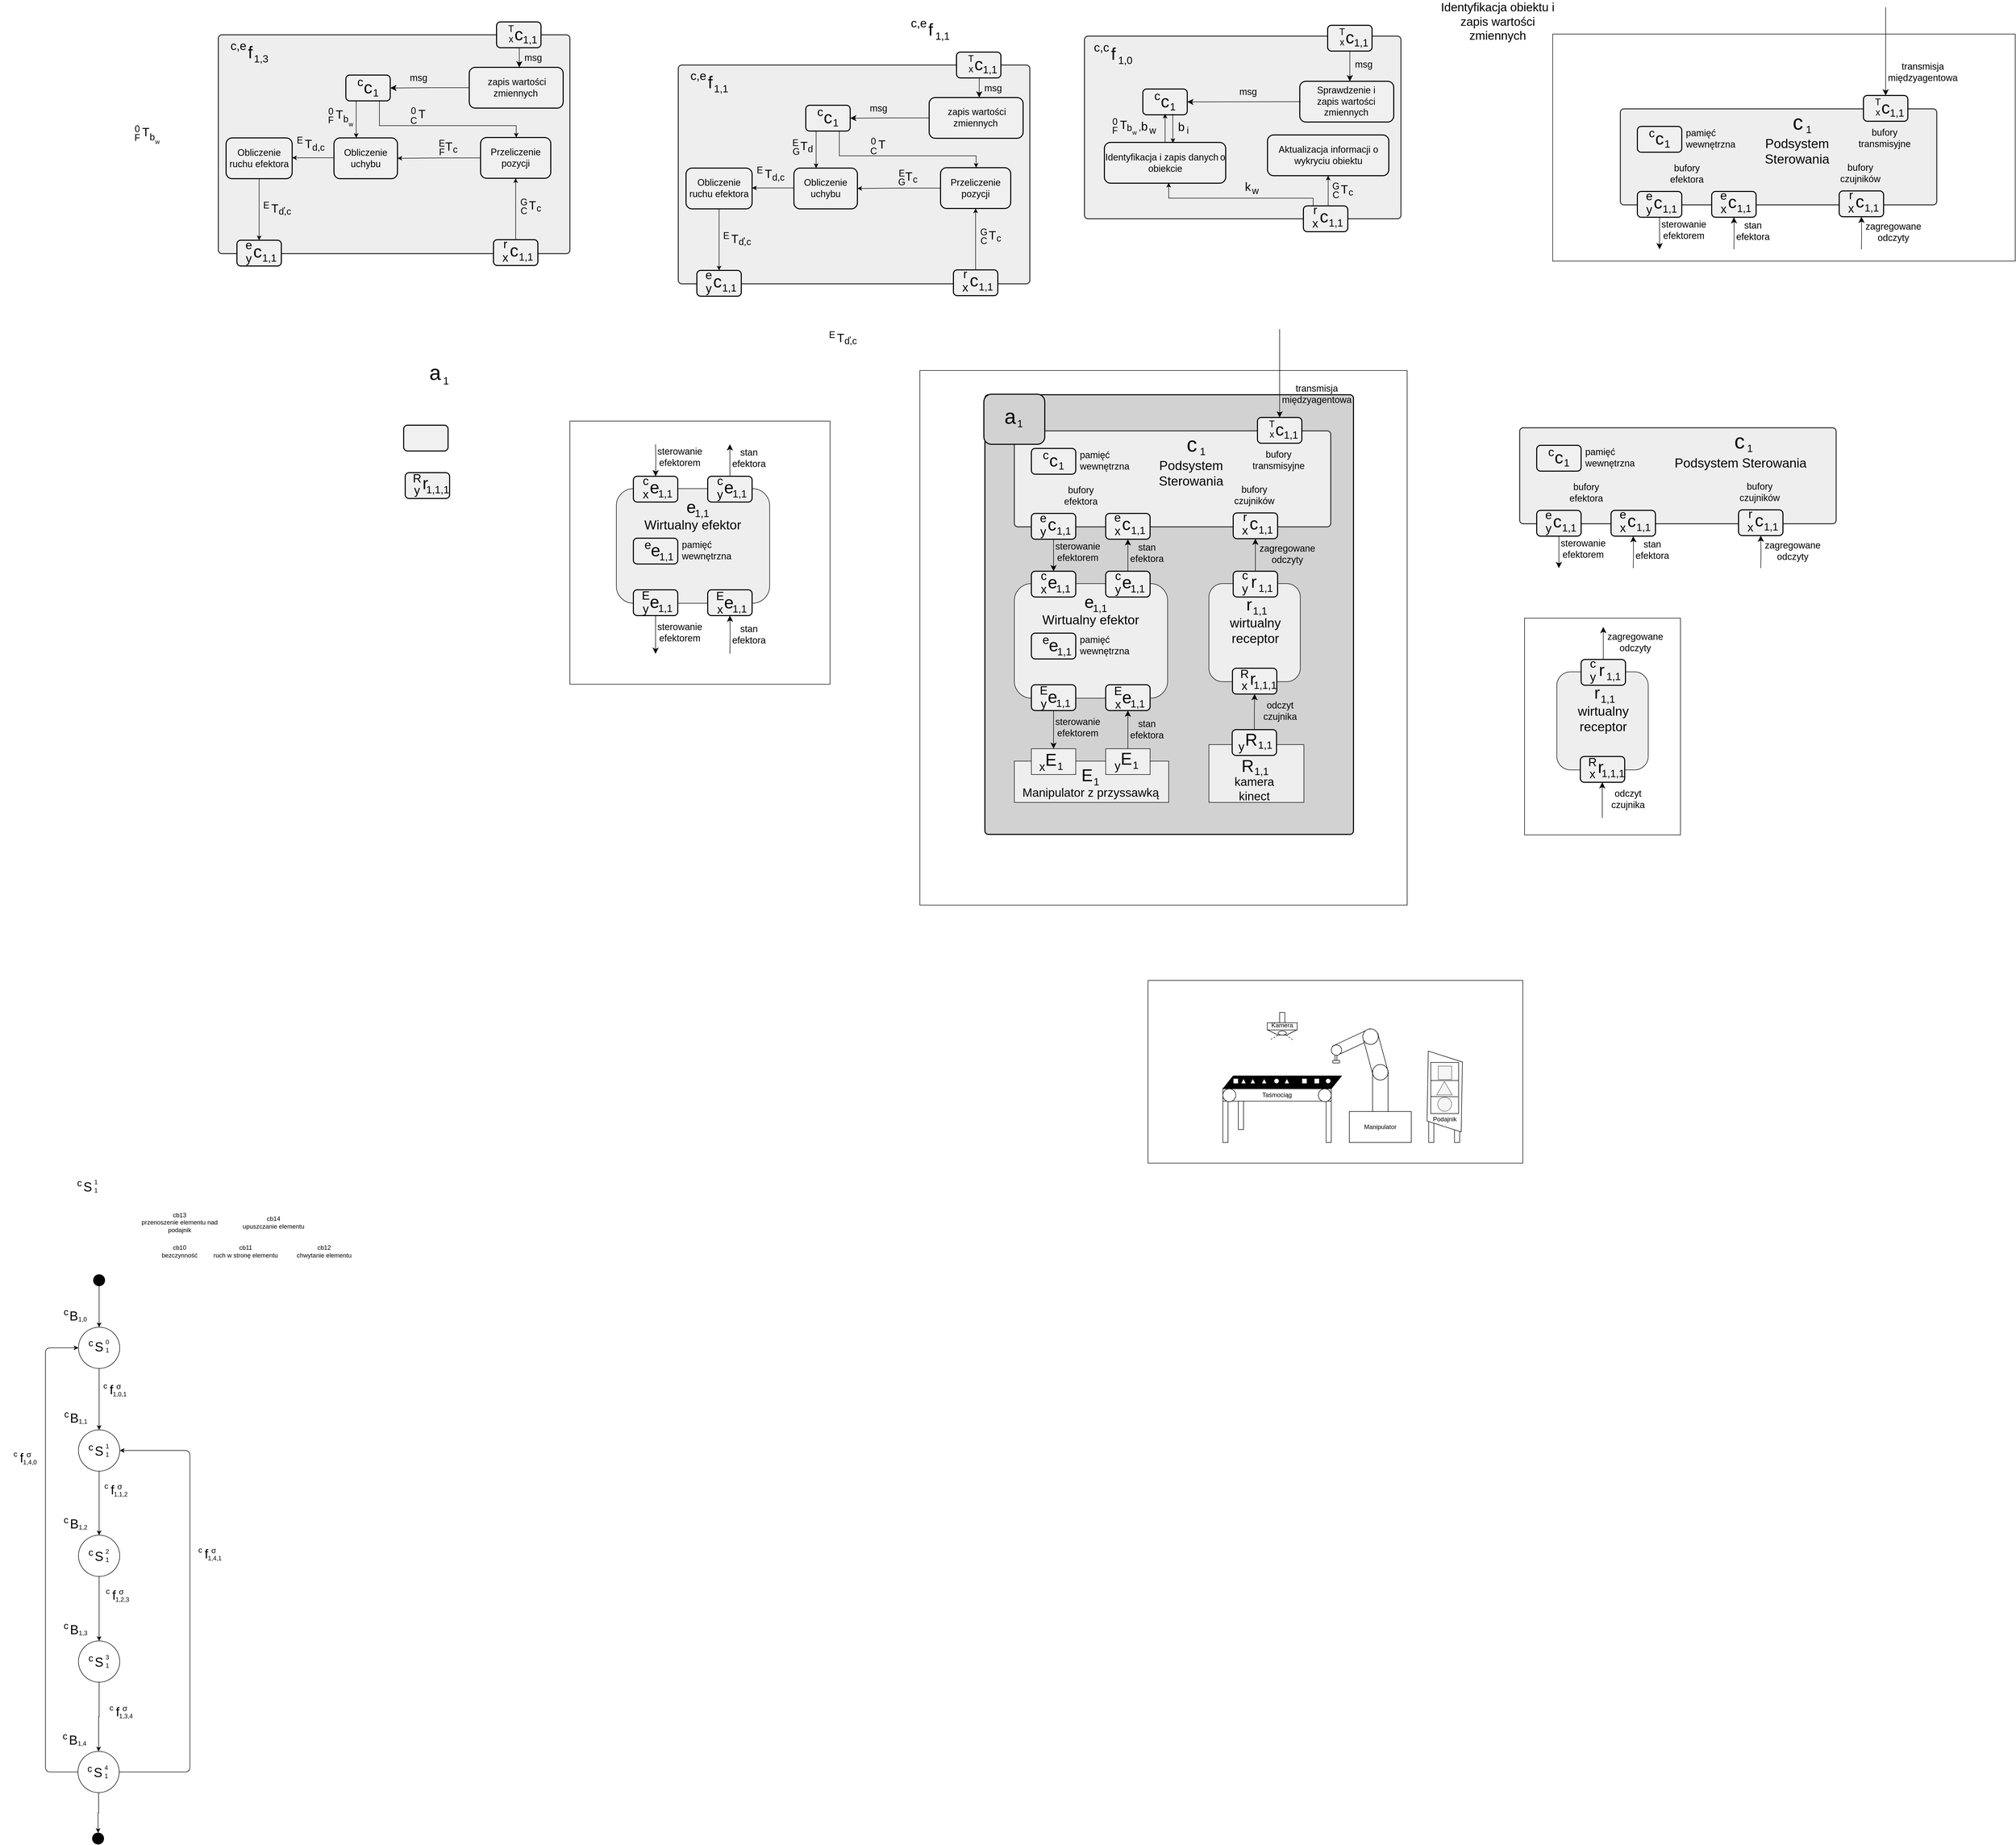 <mxfile version="22.1.11" type="github">
  <diagram name="Strona-1" id="_t40CgJyZJtXVZXZAgYF">
    <mxGraphModel dx="3915" dy="1933" grid="1" gridSize="2" guides="1" tooltips="1" connect="1" arrows="1" fold="1" page="1" pageScale="1" pageWidth="827" pageHeight="1169" math="0" shadow="0">
      <root>
        <mxCell id="0" />
        <mxCell id="1" parent="0" />
        <mxCell id="kSVuRrVFs5oTkBNtRV8L-89" value="" style="rounded=0;whiteSpace=wrap;html=1;" parent="1" vertex="1">
          <mxGeometry x="626" y="-626" width="896" height="440" as="geometry" />
        </mxCell>
        <mxCell id="urR-Mw_LsZVthH1stwWV-2" value="" style="rounded=0;whiteSpace=wrap;html=1;" parent="1" vertex="1">
          <mxGeometry x="571.5" y="506" width="302" height="420" as="geometry" />
        </mxCell>
        <mxCell id="urR-Mw_LsZVthH1stwWV-1" value="" style="rounded=0;whiteSpace=wrap;html=1;" parent="1" vertex="1">
          <mxGeometry x="-1278" y="124" width="504" height="510" as="geometry" />
        </mxCell>
        <mxCell id="78L16z2ttsGEFyoCu7OO-80" value="" style="rounded=0;whiteSpace=wrap;html=1;" parent="1" vertex="1">
          <mxGeometry x="-600" y="26" width="944" height="1036" as="geometry" />
        </mxCell>
        <mxCell id="AmnBBp1fm2Mw9S4xVcrF-67" value="" style="rounded=0;whiteSpace=wrap;html=1;fillColor=#FFFFFF;" parent="1" vertex="1">
          <mxGeometry x="-158" y="1208" width="726" height="354" as="geometry" />
        </mxCell>
        <mxCell id="AmnBBp1fm2Mw9S4xVcrF-40" value="" style="rounded=0;whiteSpace=wrap;html=1;" parent="1" vertex="1">
          <mxGeometry x="385.76" y="1452.75" width="10" height="69.25" as="geometry" />
        </mxCell>
        <mxCell id="AmnBBp1fm2Mw9S4xVcrF-39" value="" style="rounded=0;whiteSpace=wrap;html=1;" parent="1" vertex="1">
          <mxGeometry x="435.76" y="1482.75" width="10" height="39.25" as="geometry" />
        </mxCell>
        <mxCell id="AmnBBp1fm2Mw9S4xVcrF-9" value="" style="rounded=0;whiteSpace=wrap;html=1;" parent="1" vertex="1">
          <mxGeometry x="204" y="1343" width="4" height="20" as="geometry" />
        </mxCell>
        <mxCell id="AmnBBp1fm2Mw9S4xVcrF-7" value="" style="rounded=0;whiteSpace=wrap;html=1;rotation=-115;" parent="1" vertex="1">
          <mxGeometry x="229.89" y="1287.47" width="20" height="80" as="geometry" />
        </mxCell>
        <mxCell id="AmnBBp1fm2Mw9S4xVcrF-5" value="" style="rounded=0;whiteSpace=wrap;html=1;rotation=-15;" parent="1" vertex="1">
          <mxGeometry x="268" y="1313" width="30" height="80" as="geometry" />
        </mxCell>
        <mxCell id="AmnBBp1fm2Mw9S4xVcrF-1" value="" style="rounded=0;whiteSpace=wrap;html=1;" parent="1" vertex="1">
          <mxGeometry x="232" y="1462" width="120" height="60" as="geometry" />
        </mxCell>
        <mxCell id="AmnBBp1fm2Mw9S4xVcrF-2" value="" style="rounded=0;whiteSpace=wrap;html=1;" parent="1" vertex="1">
          <mxGeometry x="277" y="1382" width="30" height="80" as="geometry" />
        </mxCell>
        <mxCell id="AmnBBp1fm2Mw9S4xVcrF-3" value="" style="ellipse;whiteSpace=wrap;html=1;aspect=fixed;" parent="1" vertex="1">
          <mxGeometry x="277" y="1371" width="30" height="30" as="geometry" />
        </mxCell>
        <mxCell id="AmnBBp1fm2Mw9S4xVcrF-6" value="" style="ellipse;whiteSpace=wrap;html=1;aspect=fixed;" parent="1" vertex="1">
          <mxGeometry x="258" y="1302" width="30" height="30" as="geometry" />
        </mxCell>
        <mxCell id="AmnBBp1fm2Mw9S4xVcrF-8" value="" style="ellipse;whiteSpace=wrap;html=1;aspect=fixed;" parent="1" vertex="1">
          <mxGeometry x="197" y="1333" width="20" height="20" as="geometry" />
        </mxCell>
        <mxCell id="AmnBBp1fm2Mw9S4xVcrF-11" value="" style="rounded=0;whiteSpace=wrap;html=1;" parent="1" vertex="1">
          <mxGeometry x="200" y="1363" width="13" height="5" as="geometry" />
        </mxCell>
        <mxCell id="AmnBBp1fm2Mw9S4xVcrF-12" value="" style="rounded=0;whiteSpace=wrap;html=1;" parent="1" vertex="1">
          <mxGeometry x="-13" y="1417" width="210" height="25" as="geometry" />
        </mxCell>
        <mxCell id="AmnBBp1fm2Mw9S4xVcrF-13" value="" style="shape=parallelogram;perimeter=parallelogramPerimeter;whiteSpace=wrap;html=1;fixedSize=1;fillColor=#000000;" parent="1" vertex="1">
          <mxGeometry x="-13" y="1393" width="230" height="25" as="geometry" />
        </mxCell>
        <mxCell id="AmnBBp1fm2Mw9S4xVcrF-14" value="" style="rounded=0;whiteSpace=wrap;html=1;" parent="1" vertex="1">
          <mxGeometry x="187" y="1442" width="10" height="80" as="geometry" />
        </mxCell>
        <mxCell id="AmnBBp1fm2Mw9S4xVcrF-15" value="" style="rounded=0;whiteSpace=wrap;html=1;" parent="1" vertex="1">
          <mxGeometry x="-13" y="1442" width="10" height="80" as="geometry" />
        </mxCell>
        <mxCell id="AmnBBp1fm2Mw9S4xVcrF-16" value="" style="rounded=0;whiteSpace=wrap;html=1;" parent="1" vertex="1">
          <mxGeometry x="17" y="1442" width="10" height="55" as="geometry" />
        </mxCell>
        <mxCell id="AmnBBp1fm2Mw9S4xVcrF-17" value="" style="ellipse;whiteSpace=wrap;html=1;aspect=fixed;fillColor=#FFFFFF;" parent="1" vertex="1">
          <mxGeometry x="172" y="1418" width="25" height="25" as="geometry" />
        </mxCell>
        <mxCell id="AmnBBp1fm2Mw9S4xVcrF-18" value="" style="ellipse;whiteSpace=wrap;html=1;aspect=fixed;fillColor=#FFFFFF;" parent="1" vertex="1">
          <mxGeometry x="-13" y="1418" width="25" height="25" as="geometry" />
        </mxCell>
        <mxCell id="AmnBBp1fm2Mw9S4xVcrF-23" value="" style="ellipse;whiteSpace=wrap;html=1;aspect=fixed;fillColor=#FFFFFF;" parent="1" vertex="1">
          <mxGeometry x="186" y="1398" width="10" height="10" as="geometry" />
        </mxCell>
        <mxCell id="AmnBBp1fm2Mw9S4xVcrF-26" value="" style="triangle;whiteSpace=wrap;html=1;fillColor=#FFFFFF;rotation=-90;" parent="1" vertex="1">
          <mxGeometry x="106" y="1398" width="10" height="10" as="geometry" />
        </mxCell>
        <mxCell id="AmnBBp1fm2Mw9S4xVcrF-28" value="" style="whiteSpace=wrap;html=1;aspect=fixed;fillColor=#FFFFFF;" parent="1" vertex="1">
          <mxGeometry x="164" y="1398" width="10" height="10" as="geometry" />
        </mxCell>
        <mxCell id="AmnBBp1fm2Mw9S4xVcrF-29" value="" style="whiteSpace=wrap;html=1;aspect=fixed;fillColor=#FFFFFF;" parent="1" vertex="1">
          <mxGeometry x="140" y="1398" width="10" height="10" as="geometry" />
        </mxCell>
        <mxCell id="AmnBBp1fm2Mw9S4xVcrF-30" value="" style="triangle;whiteSpace=wrap;html=1;fillColor=#FFFFFF;rotation=-90;" parent="1" vertex="1">
          <mxGeometry x="62" y="1398" width="10" height="10" as="geometry" />
        </mxCell>
        <mxCell id="AmnBBp1fm2Mw9S4xVcrF-31" value="" style="ellipse;whiteSpace=wrap;html=1;aspect=fixed;fillColor=#FFFFFF;" parent="1" vertex="1">
          <mxGeometry x="86" y="1398" width="10" height="10" as="geometry" />
        </mxCell>
        <mxCell id="AmnBBp1fm2Mw9S4xVcrF-34" value="" style="triangle;whiteSpace=wrap;html=1;fillColor=#FFFFFF;rotation=-90;" parent="1" vertex="1">
          <mxGeometry x="40" y="1398" width="10" height="10" as="geometry" />
        </mxCell>
        <mxCell id="AmnBBp1fm2Mw9S4xVcrF-36" value="" style="triangle;whiteSpace=wrap;html=1;fillColor=#FFFFFF;rotation=-90;" parent="1" vertex="1">
          <mxGeometry x="22" y="1398" width="10" height="10" as="geometry" />
        </mxCell>
        <mxCell id="AmnBBp1fm2Mw9S4xVcrF-37" value="" style="whiteSpace=wrap;html=1;aspect=fixed;fillColor=#FFFFFF;" parent="1" vertex="1">
          <mxGeometry x="7" y="1398" width="10" height="10" as="geometry" />
        </mxCell>
        <mxCell id="AmnBBp1fm2Mw9S4xVcrF-38" value="" style="shape=parallelogram;perimeter=parallelogramPerimeter;whiteSpace=wrap;html=1;fixedSize=1;fillColor=#FFFFFF;rotation=-89;" parent="1" vertex="1">
          <mxGeometry x="339.02" y="1390" width="155.58" height="66.5" as="geometry" />
        </mxCell>
        <mxCell id="AmnBBp1fm2Mw9S4xVcrF-42" value="" style="rounded=0;whiteSpace=wrap;html=1;fillColor=#FFFFFF;rotation=-90;" parent="1" vertex="1">
          <mxGeometry x="367.26" y="1389.5" width="99" height="54" as="geometry" />
        </mxCell>
        <mxCell id="AmnBBp1fm2Mw9S4xVcrF-43" value="" style="ellipse;whiteSpace=wrap;html=1;aspect=fixed;fillColor=#f5f5f5;fontColor=#333333;strokeColor=#666666;" parent="1" vertex="1">
          <mxGeometry x="403.26" y="1434.5" width="27" height="27" as="geometry" />
        </mxCell>
        <mxCell id="AmnBBp1fm2Mw9S4xVcrF-44" value="" style="triangle;whiteSpace=wrap;html=1;rotation=-90;fillColor=#f5f5f5;fontColor=#333333;strokeColor=#666666;" parent="1" vertex="1">
          <mxGeometry x="403.26" y="1402" width="26" height="30" as="geometry" />
        </mxCell>
        <mxCell id="AmnBBp1fm2Mw9S4xVcrF-45" value="" style="whiteSpace=wrap;html=1;aspect=fixed;fillColor=#f5f5f5;fontColor=#333333;strokeColor=#666666;" parent="1" vertex="1">
          <mxGeometry x="404.26" y="1374" width="26" height="26" as="geometry" />
        </mxCell>
        <mxCell id="AmnBBp1fm2Mw9S4xVcrF-48" value="" style="endArrow=none;html=1;rounded=0;entryX=0.648;entryY=0.993;entryDx=0;entryDy=0;entryPerimeter=0;" parent="1" target="AmnBBp1fm2Mw9S4xVcrF-42" edge="1">
          <mxGeometry width="50" height="50" relative="1" as="geometry">
            <mxPoint x="389.76" y="1402" as="sourcePoint" />
            <mxPoint x="439.76" y="1402" as="targetPoint" />
          </mxGeometry>
        </mxCell>
        <mxCell id="AmnBBp1fm2Mw9S4xVcrF-49" value="" style="endArrow=none;html=1;rounded=0;entryX=0.329;entryY=0.978;entryDx=0;entryDy=0;entryPerimeter=0;" parent="1" target="AmnBBp1fm2Mw9S4xVcrF-42" edge="1">
          <mxGeometry width="50" height="50" relative="1" as="geometry">
            <mxPoint x="389.76" y="1433" as="sourcePoint" />
            <mxPoint x="439.76" y="1433" as="targetPoint" />
          </mxGeometry>
        </mxCell>
        <mxCell id="AmnBBp1fm2Mw9S4xVcrF-50" value="Manipulator" style="text;html=1;strokeColor=none;fillColor=none;align=center;verticalAlign=middle;whiteSpace=wrap;rounded=0;" parent="1" vertex="1">
          <mxGeometry x="262" y="1477" width="60" height="30" as="geometry" />
        </mxCell>
        <mxCell id="AmnBBp1fm2Mw9S4xVcrF-51" value="Taśmociąg" style="text;html=1;strokeColor=none;fillColor=none;align=center;verticalAlign=middle;whiteSpace=wrap;rounded=0;" parent="1" vertex="1">
          <mxGeometry x="62" y="1414.5" width="60" height="30" as="geometry" />
        </mxCell>
        <mxCell id="AmnBBp1fm2Mw9S4xVcrF-52" value="Podajnik" style="text;html=1;strokeColor=none;fillColor=none;align=center;verticalAlign=middle;whiteSpace=wrap;rounded=0;" parent="1" vertex="1">
          <mxGeometry x="386.76" y="1461.5" width="60" height="30" as="geometry" />
        </mxCell>
        <mxCell id="AmnBBp1fm2Mw9S4xVcrF-53" value="" style="rounded=0;whiteSpace=wrap;html=1;fillColor=#FFFFFF;" parent="1" vertex="1">
          <mxGeometry x="73" y="1290" width="58" height="14" as="geometry" />
        </mxCell>
        <mxCell id="AmnBBp1fm2Mw9S4xVcrF-57" value="" style="rounded=0;whiteSpace=wrap;html=1;fillColor=#FFFFFF;" parent="1" vertex="1">
          <mxGeometry x="97" y="1270" width="10" height="20" as="geometry" />
        </mxCell>
        <mxCell id="AmnBBp1fm2Mw9S4xVcrF-59" value="" style="shape=trapezoid;perimeter=trapezoidPerimeter;whiteSpace=wrap;html=1;fixedSize=1;fillColor=#FFFFFF;rotation=-180;" parent="1" vertex="1">
          <mxGeometry x="74" y="1304" width="56" height="10" as="geometry" />
        </mxCell>
        <mxCell id="AmnBBp1fm2Mw9S4xVcrF-61" value="" style="ellipse;whiteSpace=wrap;html=1;fillColor=#FFFFFF;" parent="1" vertex="1">
          <mxGeometry x="94" y="1306" width="16" height="8" as="geometry" />
        </mxCell>
        <mxCell id="AmnBBp1fm2Mw9S4xVcrF-63" value="" style="endArrow=none;dashed=1;html=1;rounded=0;" parent="1" edge="1">
          <mxGeometry width="50" height="50" relative="1" as="geometry">
            <mxPoint x="80" y="1322" as="sourcePoint" />
            <mxPoint x="96" y="1313" as="targetPoint" />
          </mxGeometry>
        </mxCell>
        <mxCell id="AmnBBp1fm2Mw9S4xVcrF-64" value="" style="endArrow=none;dashed=1;html=1;rounded=0;" parent="1" edge="1">
          <mxGeometry width="50" height="50" relative="1" as="geometry">
            <mxPoint x="122" y="1323" as="sourcePoint" />
            <mxPoint x="110" y="1314" as="targetPoint" />
          </mxGeometry>
        </mxCell>
        <mxCell id="AmnBBp1fm2Mw9S4xVcrF-65" value="Kamera" style="text;html=1;strokeColor=none;fillColor=none;align=center;verticalAlign=middle;whiteSpace=wrap;rounded=0;" parent="1" vertex="1">
          <mxGeometry x="72" y="1280" width="60" height="30" as="geometry" />
        </mxCell>
        <mxCell id="3dWgUOd2tAEryY-Sh1Fy-10" value="" style="rounded=1;whiteSpace=wrap;html=1;absoluteArcSize=1;arcSize=14;strokeWidth=2;fillColor=#D2D2D2;" parent="1" vertex="1">
          <mxGeometry x="-474" y="73" width="714" height="852" as="geometry" />
        </mxCell>
        <mxCell id="3dWgUOd2tAEryY-Sh1Fy-16" value="" style="rounded=1;whiteSpace=wrap;html=1;absoluteArcSize=1;arcSize=14;strokeWidth=2;fillColor=#EEEEEE;strokeColor=#36393d;" parent="1" vertex="1">
          <mxGeometry x="-417" y="143" width="613" height="186" as="geometry" />
        </mxCell>
        <mxCell id="3dWgUOd2tAEryY-Sh1Fy-17" value="" style="rounded=1;whiteSpace=wrap;html=1;fillColor=#D2D2D2;strokeWidth=2;" parent="1" vertex="1">
          <mxGeometry x="-476" y="72" width="118" height="97" as="geometry" />
        </mxCell>
        <mxCell id="3dWgUOd2tAEryY-Sh1Fy-18" value="&lt;font style=&quot;font-size: 20px;&quot;&gt;1&lt;/font&gt;" style="text;html=1;strokeColor=none;fillColor=none;align=center;verticalAlign=middle;whiteSpace=wrap;rounded=0;" parent="1" vertex="1">
          <mxGeometry x="-436" y="113" width="60" height="30" as="geometry" />
        </mxCell>
        <mxCell id="3dWgUOd2tAEryY-Sh1Fy-19" value="&lt;font face=&quot;Helvetica&quot; style=&quot;font-size: 40px;&quot;&gt;a&lt;/font&gt;" style="text;html=1;strokeColor=none;fillColor=none;align=center;verticalAlign=middle;whiteSpace=wrap;rounded=0;" parent="1" vertex="1">
          <mxGeometry x="-458" y="87" width="66" height="54" as="geometry" />
        </mxCell>
        <mxCell id="3dWgUOd2tAEryY-Sh1Fy-23" value="&lt;font style=&quot;font-size: 40px;&quot;&gt;a&lt;/font&gt;" style="text;html=1;strokeColor=none;fillColor=none;align=center;verticalAlign=middle;whiteSpace=wrap;rounded=0;" parent="1" vertex="1">
          <mxGeometry x="-1572" y="2" width="66" height="54" as="geometry" />
        </mxCell>
        <mxCell id="3dWgUOd2tAEryY-Sh1Fy-24" value="&lt;font style=&quot;font-size: 25px;&quot;&gt;Podsystem Sterowania&lt;/font&gt;" style="text;html=1;strokeColor=none;fillColor=none;align=center;verticalAlign=middle;whiteSpace=wrap;rounded=0;" parent="1" vertex="1">
          <mxGeometry x="-180" y="197" width="211" height="54" as="geometry" />
        </mxCell>
        <mxCell id="3dWgUOd2tAEryY-Sh1Fy-26" value="&lt;font style=&quot;font-size: 20px;&quot;&gt;1&lt;/font&gt;" style="text;html=1;strokeColor=none;fillColor=none;align=center;verticalAlign=middle;whiteSpace=wrap;rounded=0;" parent="1" vertex="1">
          <mxGeometry x="-82" y="167" width="60" height="30" as="geometry" />
        </mxCell>
        <mxCell id="3dWgUOd2tAEryY-Sh1Fy-27" value="&lt;font style=&quot;font-size: 40px;&quot;&gt;c&lt;/font&gt;" style="text;html=1;strokeColor=none;fillColor=none;align=center;verticalAlign=middle;whiteSpace=wrap;rounded=0;" parent="1" vertex="1">
          <mxGeometry x="-106" y="141" width="66" height="54" as="geometry" />
        </mxCell>
        <mxCell id="3dWgUOd2tAEryY-Sh1Fy-28" value="" style="rounded=1;whiteSpace=wrap;html=1;fillColor=#F0F0F0;strokeWidth=2;" parent="1" vertex="1">
          <mxGeometry x="-384" y="177" width="86" height="50" as="geometry" />
        </mxCell>
        <mxCell id="3dWgUOd2tAEryY-Sh1Fy-29" value="&lt;font style=&quot;font-size: 33px;&quot;&gt;c&lt;/font&gt;" style="text;html=1;strokeColor=none;fillColor=none;align=center;verticalAlign=middle;whiteSpace=wrap;rounded=0;" parent="1" vertex="1">
          <mxGeometry x="-371" y="185" width="60" height="30" as="geometry" />
        </mxCell>
        <mxCell id="3dWgUOd2tAEryY-Sh1Fy-30" value="&lt;font style=&quot;font-size: 23px;&quot;&gt;c&lt;/font&gt;" style="text;html=1;strokeColor=none;fillColor=none;align=center;verticalAlign=middle;whiteSpace=wrap;rounded=0;" parent="1" vertex="1">
          <mxGeometry x="-386" y="175" width="60" height="30" as="geometry" />
        </mxCell>
        <mxCell id="3dWgUOd2tAEryY-Sh1Fy-31" value="&lt;font style=&quot;font-size: 20px;&quot;&gt;1&lt;/font&gt;" style="text;html=1;strokeColor=none;fillColor=none;align=center;verticalAlign=middle;whiteSpace=wrap;rounded=0;" parent="1" vertex="1">
          <mxGeometry x="-1548" y="30" width="60" height="30" as="geometry" />
        </mxCell>
        <mxCell id="3dWgUOd2tAEryY-Sh1Fy-32" value="&lt;font style=&quot;font-size: 20px;&quot;&gt;1&lt;/font&gt;" style="text;html=1;strokeColor=none;fillColor=none;align=center;verticalAlign=middle;whiteSpace=wrap;rounded=0;" parent="1" vertex="1">
          <mxGeometry x="-356" y="195" width="60" height="30" as="geometry" />
        </mxCell>
        <mxCell id="3dWgUOd2tAEryY-Sh1Fy-33" value="&lt;div align=&quot;left&quot;&gt;&lt;font style=&quot;font-size: 18px;&quot;&gt;pamięć wewnętrzna&lt;/font&gt;&lt;/div&gt;" style="text;html=1;strokeColor=none;fillColor=none;align=left;verticalAlign=middle;whiteSpace=wrap;rounded=0;" parent="1" vertex="1">
          <mxGeometry x="-292" y="179" width="86" height="44" as="geometry" />
        </mxCell>
        <mxCell id="3dWgUOd2tAEryY-Sh1Fy-34" value="&lt;font style=&quot;font-size: 18px;&quot;&gt;bufory efektora&lt;br&gt;&lt;/font&gt;" style="text;html=1;strokeColor=none;fillColor=none;align=center;verticalAlign=middle;whiteSpace=wrap;rounded=0;" parent="1" vertex="1">
          <mxGeometry x="-318" y="254" width="60" height="30" as="geometry" />
        </mxCell>
        <mxCell id="3dWgUOd2tAEryY-Sh1Fy-35" value="" style="rounded=1;whiteSpace=wrap;html=1;strokeWidth=2;fillColor=#F0F0F0;" parent="1" vertex="1">
          <mxGeometry x="-1600" y="132" width="86" height="50" as="geometry" />
        </mxCell>
        <mxCell id="3dWgUOd2tAEryY-Sh1Fy-53" style="edgeStyle=orthogonalEdgeStyle;rounded=0;orthogonalLoop=1;jettySize=auto;html=1;entryX=0.5;entryY=0;entryDx=0;entryDy=0;endSize=9;" parent="1" source="3dWgUOd2tAEryY-Sh1Fy-36" target="3dWgUOd2tAEryY-Sh1Fy-42" edge="1">
          <mxGeometry relative="1" as="geometry" />
        </mxCell>
        <mxCell id="3dWgUOd2tAEryY-Sh1Fy-36" value="" style="rounded=1;whiteSpace=wrap;html=1;strokeWidth=2;fillColor=#F0F0F0;" parent="1" vertex="1">
          <mxGeometry x="-384" y="303" width="86" height="50" as="geometry" />
        </mxCell>
        <mxCell id="3dWgUOd2tAEryY-Sh1Fy-37" value="" style="rounded=1;whiteSpace=wrap;html=1;strokeWidth=2;fillColor=#F0F0F0;" parent="1" vertex="1">
          <mxGeometry x="-240" y="303" width="86" height="50" as="geometry" />
        </mxCell>
        <mxCell id="3dWgUOd2tAEryY-Sh1Fy-41" value="" style="rounded=1;whiteSpace=wrap;html=1;fillColor=#EEEEEE;" parent="1" vertex="1">
          <mxGeometry x="-417" y="439" width="297" height="222" as="geometry" />
        </mxCell>
        <mxCell id="3dWgUOd2tAEryY-Sh1Fy-42" value="" style="rounded=1;whiteSpace=wrap;html=1;strokeWidth=2;fillColor=#F0F0F0;" parent="1" vertex="1">
          <mxGeometry x="-384" y="415" width="86" height="50" as="geometry" />
        </mxCell>
        <mxCell id="3dWgUOd2tAEryY-Sh1Fy-55" style="edgeStyle=orthogonalEdgeStyle;rounded=0;orthogonalLoop=1;jettySize=auto;html=1;endSize=9;" parent="1" source="3dWgUOd2tAEryY-Sh1Fy-43" target="3dWgUOd2tAEryY-Sh1Fy-37" edge="1">
          <mxGeometry relative="1" as="geometry" />
        </mxCell>
        <mxCell id="3dWgUOd2tAEryY-Sh1Fy-43" value="" style="rounded=1;whiteSpace=wrap;html=1;strokeWidth=2;fillColor=#F0F0F0;" parent="1" vertex="1">
          <mxGeometry x="-240" y="415" width="86" height="50" as="geometry" />
        </mxCell>
        <mxCell id="3dWgUOd2tAEryY-Sh1Fy-44" value="" style="rounded=1;whiteSpace=wrap;html=1;fillColor=#F0F0F0;strokeWidth=2;" parent="1" vertex="1">
          <mxGeometry x="-384" y="535" width="86" height="50" as="geometry" />
        </mxCell>
        <mxCell id="3dWgUOd2tAEryY-Sh1Fy-45" value="&lt;font style=&quot;font-size: 33px;&quot;&gt;e&lt;/font&gt;" style="text;html=1;strokeColor=none;fillColor=none;align=center;verticalAlign=middle;whiteSpace=wrap;rounded=0;" parent="1" vertex="1">
          <mxGeometry x="-371" y="543" width="60" height="30" as="geometry" />
        </mxCell>
        <mxCell id="3dWgUOd2tAEryY-Sh1Fy-46" value="&lt;font style=&quot;font-size: 23px;&quot;&gt;e&lt;/font&gt;" style="text;html=1;strokeColor=none;fillColor=none;align=center;verticalAlign=middle;whiteSpace=wrap;rounded=0;" parent="1" vertex="1">
          <mxGeometry x="-386" y="533" width="60" height="30" as="geometry" />
        </mxCell>
        <mxCell id="3dWgUOd2tAEryY-Sh1Fy-47" value="&lt;font style=&quot;font-size: 20px;&quot;&gt;1&lt;/font&gt;&lt;font style=&quot;font-size: 20px;&quot;&gt;,1&lt;/font&gt;" style="text;html=1;strokeColor=none;fillColor=none;align=center;verticalAlign=middle;whiteSpace=wrap;rounded=0;" parent="1" vertex="1">
          <mxGeometry x="-350" y="555" width="60" height="30" as="geometry" />
        </mxCell>
        <mxCell id="3dWgUOd2tAEryY-Sh1Fy-48" value="&lt;div align=&quot;left&quot;&gt;&lt;font style=&quot;font-size: 18px;&quot;&gt;pamięć wewnętrzna&lt;/font&gt;&lt;/div&gt;" style="text;html=1;strokeColor=none;fillColor=none;align=left;verticalAlign=middle;whiteSpace=wrap;rounded=0;" parent="1" vertex="1">
          <mxGeometry x="-292" y="537" width="86" height="44" as="geometry" />
        </mxCell>
        <mxCell id="3dWgUOd2tAEryY-Sh1Fy-50" value="&lt;font style=&quot;font-size: 18px;&quot;&gt;sterowanie efektorem&lt;/font&gt;" style="text;html=1;strokeColor=none;fillColor=none;align=center;verticalAlign=middle;whiteSpace=wrap;rounded=0;" parent="1" vertex="1">
          <mxGeometry x="-324" y="363" width="60" height="30" as="geometry" />
        </mxCell>
        <mxCell id="3dWgUOd2tAEryY-Sh1Fy-51" value="&lt;div style=&quot;font-size: 18px;&quot;&gt;&lt;font style=&quot;font-size: 18px;&quot;&gt;stan&lt;/font&gt;&lt;/div&gt;&lt;div style=&quot;font-size: 18px;&quot;&gt;&lt;font style=&quot;font-size: 18px;&quot;&gt;efektora&lt;font style=&quot;font-size: 18px;&quot;&gt;&lt;br&gt;&lt;/font&gt;&lt;/font&gt;&lt;/div&gt;" style="text;html=1;strokeColor=none;fillColor=none;align=center;verticalAlign=middle;whiteSpace=wrap;rounded=0;" parent="1" vertex="1">
          <mxGeometry x="-190" y="365" width="60" height="30" as="geometry" />
        </mxCell>
        <mxCell id="3dWgUOd2tAEryY-Sh1Fy-108" style="edgeStyle=orthogonalEdgeStyle;rounded=0;orthogonalLoop=1;jettySize=auto;html=1;entryX=0.5;entryY=0;entryDx=0;entryDy=0;endSize=9;" parent="1" source="3dWgUOd2tAEryY-Sh1Fy-56" target="3dWgUOd2tAEryY-Sh1Fy-95" edge="1">
          <mxGeometry relative="1" as="geometry" />
        </mxCell>
        <mxCell id="3dWgUOd2tAEryY-Sh1Fy-56" value="" style="rounded=1;whiteSpace=wrap;html=1;strokeWidth=2;fillColor=#F0F0F0;" parent="1" vertex="1">
          <mxGeometry x="-384" y="635" width="86" height="50" as="geometry" />
        </mxCell>
        <mxCell id="3dWgUOd2tAEryY-Sh1Fy-57" value="" style="rounded=1;whiteSpace=wrap;html=1;strokeWidth=2;fillColor=#F0F0F0;" parent="1" vertex="1">
          <mxGeometry x="-240" y="635" width="86" height="50" as="geometry" />
        </mxCell>
        <mxCell id="3dWgUOd2tAEryY-Sh1Fy-58" value="&lt;font style=&quot;font-size: 25px;&quot;&gt;Wirtualny efektor&lt;/font&gt;" style="text;html=1;strokeColor=none;fillColor=none;align=center;verticalAlign=middle;whiteSpace=wrap;rounded=0;" parent="1" vertex="1">
          <mxGeometry x="-400" y="493" width="262" height="30" as="geometry" />
        </mxCell>
        <mxCell id="3dWgUOd2tAEryY-Sh1Fy-63" value="&lt;font style=&quot;font-size: 33px;&quot;&gt;e&lt;/font&gt;" style="text;html=1;strokeColor=none;fillColor=none;align=center;verticalAlign=middle;whiteSpace=wrap;rounded=0;" parent="1" vertex="1">
          <mxGeometry x="-302" y="459" width="60" height="30" as="geometry" />
        </mxCell>
        <mxCell id="3dWgUOd2tAEryY-Sh1Fy-65" value="&lt;font style=&quot;font-size: 20px;&quot;&gt;1&lt;/font&gt;&lt;font style=&quot;font-size: 20px;&quot;&gt;,1&lt;/font&gt;" style="text;html=1;strokeColor=none;fillColor=none;align=center;verticalAlign=middle;whiteSpace=wrap;rounded=0;" parent="1" vertex="1">
          <mxGeometry x="-281" y="471" width="60" height="30" as="geometry" />
        </mxCell>
        <mxCell id="3dWgUOd2tAEryY-Sh1Fy-66" value="&lt;font style=&quot;font-size: 33px;&quot;&gt;e&lt;/font&gt;" style="text;html=1;strokeColor=none;fillColor=none;align=center;verticalAlign=middle;whiteSpace=wrap;rounded=0;" parent="1" vertex="1">
          <mxGeometry x="-229" y="421" width="60" height="30" as="geometry" />
        </mxCell>
        <mxCell id="3dWgUOd2tAEryY-Sh1Fy-67" value="&lt;font style=&quot;font-size: 20px;&quot;&gt;1&lt;/font&gt;&lt;font style=&quot;font-size: 20px;&quot;&gt;,1&lt;/font&gt;" style="text;html=1;strokeColor=none;fillColor=none;align=center;verticalAlign=middle;whiteSpace=wrap;rounded=0;" parent="1" vertex="1">
          <mxGeometry x="-208" y="433" width="60" height="30" as="geometry" />
        </mxCell>
        <mxCell id="3dWgUOd2tAEryY-Sh1Fy-68" value="&lt;font style=&quot;font-size: 23px;&quot;&gt;c&lt;/font&gt;" style="text;html=1;strokeColor=none;fillColor=none;align=center;verticalAlign=middle;whiteSpace=wrap;rounded=0;" parent="1" vertex="1">
          <mxGeometry x="-246" y="409" width="60" height="30" as="geometry" />
        </mxCell>
        <mxCell id="3dWgUOd2tAEryY-Sh1Fy-72" value="&lt;font style=&quot;font-size: 23px;&quot;&gt;y&lt;/font&gt;" style="text;html=1;strokeColor=none;fillColor=none;align=center;verticalAlign=middle;whiteSpace=wrap;rounded=0;" parent="1" vertex="1">
          <mxGeometry x="-246" y="435" width="60" height="30" as="geometry" />
        </mxCell>
        <mxCell id="3dWgUOd2tAEryY-Sh1Fy-73" value="&lt;font style=&quot;font-size: 33px;&quot;&gt;e&lt;/font&gt;" style="text;html=1;strokeColor=none;fillColor=none;align=center;verticalAlign=middle;whiteSpace=wrap;rounded=0;" parent="1" vertex="1">
          <mxGeometry x="-373" y="421" width="60" height="30" as="geometry" />
        </mxCell>
        <mxCell id="3dWgUOd2tAEryY-Sh1Fy-74" value="&lt;font style=&quot;font-size: 20px;&quot;&gt;1&lt;/font&gt;&lt;font style=&quot;font-size: 20px;&quot;&gt;,1&lt;/font&gt;" style="text;html=1;strokeColor=none;fillColor=none;align=center;verticalAlign=middle;whiteSpace=wrap;rounded=0;" parent="1" vertex="1">
          <mxGeometry x="-352" y="433" width="60" height="30" as="geometry" />
        </mxCell>
        <mxCell id="3dWgUOd2tAEryY-Sh1Fy-75" value="&lt;font style=&quot;font-size: 23px;&quot;&gt;c&lt;/font&gt;" style="text;html=1;strokeColor=none;fillColor=none;align=center;verticalAlign=middle;whiteSpace=wrap;rounded=0;" parent="1" vertex="1">
          <mxGeometry x="-390" y="409" width="60" height="30" as="geometry" />
        </mxCell>
        <mxCell id="3dWgUOd2tAEryY-Sh1Fy-76" value="&lt;font style=&quot;font-size: 23px;&quot;&gt;x&lt;/font&gt;" style="text;html=1;strokeColor=none;fillColor=none;align=center;verticalAlign=middle;whiteSpace=wrap;rounded=0;" parent="1" vertex="1">
          <mxGeometry x="-390" y="435" width="60" height="30" as="geometry" />
        </mxCell>
        <mxCell id="3dWgUOd2tAEryY-Sh1Fy-77" value="&lt;font style=&quot;font-size: 33px;&quot;&gt;e&lt;/font&gt;" style="text;html=1;strokeColor=none;fillColor=none;align=center;verticalAlign=middle;whiteSpace=wrap;rounded=0;" parent="1" vertex="1">
          <mxGeometry x="-373" y="643" width="60" height="30" as="geometry" />
        </mxCell>
        <mxCell id="3dWgUOd2tAEryY-Sh1Fy-78" value="&lt;font style=&quot;font-size: 20px;&quot;&gt;1&lt;/font&gt;&lt;font style=&quot;font-size: 20px;&quot;&gt;,1&lt;/font&gt;" style="text;html=1;strokeColor=none;fillColor=none;align=center;verticalAlign=middle;whiteSpace=wrap;rounded=0;" parent="1" vertex="1">
          <mxGeometry x="-352" y="655" width="60" height="30" as="geometry" />
        </mxCell>
        <mxCell id="3dWgUOd2tAEryY-Sh1Fy-79" value="&lt;font style=&quot;font-size: 23px;&quot;&gt;E&lt;/font&gt;" style="text;html=1;strokeColor=none;fillColor=none;align=center;verticalAlign=middle;whiteSpace=wrap;rounded=0;" parent="1" vertex="1">
          <mxGeometry x="-390" y="631" width="60" height="30" as="geometry" />
        </mxCell>
        <mxCell id="3dWgUOd2tAEryY-Sh1Fy-80" value="&lt;font style=&quot;font-size: 23px;&quot;&gt;y&lt;/font&gt;" style="text;html=1;strokeColor=none;fillColor=none;align=center;verticalAlign=middle;whiteSpace=wrap;rounded=0;" parent="1" vertex="1">
          <mxGeometry x="-390" y="657" width="60" height="30" as="geometry" />
        </mxCell>
        <mxCell id="3dWgUOd2tAEryY-Sh1Fy-81" value="&lt;font style=&quot;font-size: 33px;&quot;&gt;e&lt;/font&gt;" style="text;html=1;strokeColor=none;fillColor=none;align=center;verticalAlign=middle;whiteSpace=wrap;rounded=0;" parent="1" vertex="1">
          <mxGeometry x="-229" y="644" width="60" height="30" as="geometry" />
        </mxCell>
        <mxCell id="3dWgUOd2tAEryY-Sh1Fy-82" value="&lt;font style=&quot;font-size: 20px;&quot;&gt;1&lt;/font&gt;&lt;font style=&quot;font-size: 20px;&quot;&gt;,1&lt;/font&gt;" style="text;html=1;strokeColor=none;fillColor=none;align=center;verticalAlign=middle;whiteSpace=wrap;rounded=0;" parent="1" vertex="1">
          <mxGeometry x="-208" y="656" width="60" height="30" as="geometry" />
        </mxCell>
        <mxCell id="3dWgUOd2tAEryY-Sh1Fy-83" value="&lt;font style=&quot;font-size: 23px;&quot;&gt;E&lt;/font&gt;" style="text;html=1;strokeColor=none;fillColor=none;align=center;verticalAlign=middle;whiteSpace=wrap;rounded=0;" parent="1" vertex="1">
          <mxGeometry x="-246" y="632" width="60" height="30" as="geometry" />
        </mxCell>
        <mxCell id="3dWgUOd2tAEryY-Sh1Fy-84" value="&lt;font style=&quot;font-size: 23px;&quot;&gt;x&lt;/font&gt;" style="text;html=1;strokeColor=none;fillColor=none;align=center;verticalAlign=middle;whiteSpace=wrap;rounded=0;" parent="1" vertex="1">
          <mxGeometry x="-246" y="658" width="60" height="30" as="geometry" />
        </mxCell>
        <mxCell id="3dWgUOd2tAEryY-Sh1Fy-85" value="&lt;font style=&quot;font-size: 33px;&quot;&gt;c&lt;/font&gt;" style="text;html=1;strokeColor=none;fillColor=none;align=center;verticalAlign=middle;whiteSpace=wrap;rounded=0;" parent="1" vertex="1">
          <mxGeometry x="-230" y="308" width="60" height="30" as="geometry" />
        </mxCell>
        <mxCell id="3dWgUOd2tAEryY-Sh1Fy-86" value="&lt;font style=&quot;font-size: 20px;&quot;&gt;1&lt;/font&gt;&lt;font style=&quot;font-size: 20px;&quot;&gt;,1&lt;/font&gt;" style="text;html=1;strokeColor=none;fillColor=none;align=center;verticalAlign=middle;whiteSpace=wrap;rounded=0;" parent="1" vertex="1">
          <mxGeometry x="-207" y="320" width="60" height="30" as="geometry" />
        </mxCell>
        <mxCell id="3dWgUOd2tAEryY-Sh1Fy-87" value="&lt;font style=&quot;font-size: 23px;&quot;&gt;e&lt;/font&gt;" style="text;html=1;strokeColor=none;fillColor=none;align=center;verticalAlign=middle;whiteSpace=wrap;rounded=0;" parent="1" vertex="1">
          <mxGeometry x="-247" y="296" width="60" height="30" as="geometry" />
        </mxCell>
        <mxCell id="3dWgUOd2tAEryY-Sh1Fy-88" value="&lt;font style=&quot;font-size: 23px;&quot;&gt;x&lt;/font&gt;" style="text;html=1;strokeColor=none;fillColor=none;align=center;verticalAlign=middle;whiteSpace=wrap;rounded=0;" parent="1" vertex="1">
          <mxGeometry x="-247" y="322" width="60" height="30" as="geometry" />
        </mxCell>
        <mxCell id="3dWgUOd2tAEryY-Sh1Fy-89" value="&lt;font style=&quot;font-size: 33px;&quot;&gt;c&lt;/font&gt;" style="text;html=1;strokeColor=none;fillColor=none;align=center;verticalAlign=middle;whiteSpace=wrap;rounded=0;" parent="1" vertex="1">
          <mxGeometry x="-374" y="309" width="60" height="30" as="geometry" />
        </mxCell>
        <mxCell id="3dWgUOd2tAEryY-Sh1Fy-90" value="&lt;font style=&quot;font-size: 20px;&quot;&gt;1&lt;/font&gt;&lt;font style=&quot;font-size: 20px;&quot;&gt;,1&lt;/font&gt;" style="text;html=1;strokeColor=none;fillColor=none;align=center;verticalAlign=middle;whiteSpace=wrap;rounded=0;" parent="1" vertex="1">
          <mxGeometry x="-351" y="321" width="60" height="30" as="geometry" />
        </mxCell>
        <mxCell id="3dWgUOd2tAEryY-Sh1Fy-91" value="&lt;font style=&quot;font-size: 23px;&quot;&gt;e&lt;/font&gt;" style="text;html=1;strokeColor=none;fillColor=none;align=center;verticalAlign=middle;whiteSpace=wrap;rounded=0;" parent="1" vertex="1">
          <mxGeometry x="-391" y="297" width="60" height="30" as="geometry" />
        </mxCell>
        <mxCell id="3dWgUOd2tAEryY-Sh1Fy-92" value="&lt;font style=&quot;font-size: 23px;&quot;&gt;y&lt;/font&gt;" style="text;html=1;strokeColor=none;fillColor=none;align=center;verticalAlign=middle;whiteSpace=wrap;rounded=0;" parent="1" vertex="1">
          <mxGeometry x="-391" y="323" width="60" height="30" as="geometry" />
        </mxCell>
        <mxCell id="3dWgUOd2tAEryY-Sh1Fy-93" value="" style="rounded=0;whiteSpace=wrap;html=1;fillColor=#EEEEEE;" parent="1" vertex="1">
          <mxGeometry x="-417" y="783" width="299" height="80" as="geometry" />
        </mxCell>
        <mxCell id="3dWgUOd2tAEryY-Sh1Fy-109" style="edgeStyle=orthogonalEdgeStyle;rounded=0;orthogonalLoop=1;jettySize=auto;html=1;endSize=9;" parent="1" source="3dWgUOd2tAEryY-Sh1Fy-94" target="3dWgUOd2tAEryY-Sh1Fy-57" edge="1">
          <mxGeometry relative="1" as="geometry" />
        </mxCell>
        <mxCell id="3dWgUOd2tAEryY-Sh1Fy-94" value="" style="rounded=0;whiteSpace=wrap;html=1;fillColor=#F0F0F0;" parent="1" vertex="1">
          <mxGeometry x="-240" y="759" width="86" height="50" as="geometry" />
        </mxCell>
        <mxCell id="3dWgUOd2tAEryY-Sh1Fy-95" value="" style="rounded=0;whiteSpace=wrap;html=1;fillColor=#F0F0F0;" parent="1" vertex="1">
          <mxGeometry x="-384" y="759" width="86" height="50" as="geometry" />
        </mxCell>
        <mxCell id="3dWgUOd2tAEryY-Sh1Fy-97" value="&lt;font style=&quot;font-size: 33px;&quot;&gt;E&lt;/font&gt;" style="text;html=1;strokeColor=none;fillColor=none;align=center;verticalAlign=middle;whiteSpace=wrap;rounded=0;" parent="1" vertex="1">
          <mxGeometry x="-230.5" y="763" width="60" height="30" as="geometry" />
        </mxCell>
        <mxCell id="3dWgUOd2tAEryY-Sh1Fy-98" value="&lt;font style=&quot;font-size: 20px;&quot;&gt;1&lt;/font&gt;" style="text;html=1;strokeColor=none;fillColor=none;align=center;verticalAlign=middle;whiteSpace=wrap;rounded=0;" parent="1" vertex="1">
          <mxGeometry x="-212.5" y="775" width="60" height="30" as="geometry" />
        </mxCell>
        <mxCell id="3dWgUOd2tAEryY-Sh1Fy-100" value="&lt;font style=&quot;font-size: 23px;&quot;&gt;y&lt;/font&gt;" style="text;html=1;strokeColor=none;fillColor=none;align=center;verticalAlign=middle;whiteSpace=wrap;rounded=0;" parent="1" vertex="1">
          <mxGeometry x="-247.5" y="777" width="60" height="30" as="geometry" />
        </mxCell>
        <mxCell id="3dWgUOd2tAEryY-Sh1Fy-101" value="&lt;font style=&quot;font-size: 33px;&quot;&gt;E&lt;/font&gt;" style="text;html=1;strokeColor=none;fillColor=none;align=center;verticalAlign=middle;whiteSpace=wrap;rounded=0;" parent="1" vertex="1">
          <mxGeometry x="-376" y="765" width="60" height="30" as="geometry" />
        </mxCell>
        <mxCell id="3dWgUOd2tAEryY-Sh1Fy-102" value="&lt;font style=&quot;font-size: 20px;&quot;&gt;1&lt;/font&gt;" style="text;html=1;strokeColor=none;fillColor=none;align=center;verticalAlign=middle;whiteSpace=wrap;rounded=0;" parent="1" vertex="1">
          <mxGeometry x="-358" y="777" width="60" height="30" as="geometry" />
        </mxCell>
        <mxCell id="3dWgUOd2tAEryY-Sh1Fy-103" value="&lt;font style=&quot;font-size: 23px;&quot;&gt;x&lt;/font&gt;" style="text;html=1;strokeColor=none;fillColor=none;align=center;verticalAlign=middle;whiteSpace=wrap;rounded=0;" parent="1" vertex="1">
          <mxGeometry x="-393" y="779" width="60" height="30" as="geometry" />
        </mxCell>
        <mxCell id="3dWgUOd2tAEryY-Sh1Fy-104" value="&lt;font style=&quot;font-size: 33px;&quot;&gt;E&lt;/font&gt;" style="text;html=1;strokeColor=none;fillColor=none;align=center;verticalAlign=middle;whiteSpace=wrap;rounded=0;" parent="1" vertex="1">
          <mxGeometry x="-306.5" y="795" width="60" height="30" as="geometry" />
        </mxCell>
        <mxCell id="3dWgUOd2tAEryY-Sh1Fy-105" value="&lt;font style=&quot;font-size: 20px;&quot;&gt;1&lt;/font&gt;" style="text;html=1;strokeColor=none;fillColor=none;align=center;verticalAlign=middle;whiteSpace=wrap;rounded=0;" parent="1" vertex="1">
          <mxGeometry x="-288.5" y="807" width="60" height="30" as="geometry" />
        </mxCell>
        <mxCell id="3dWgUOd2tAEryY-Sh1Fy-107" value="&lt;font style=&quot;font-size: 23px;&quot;&gt;Manipulator z przyssawką&lt;/font&gt;" style="text;html=1;strokeColor=none;fillColor=none;align=center;verticalAlign=middle;whiteSpace=wrap;rounded=0;" parent="1" vertex="1">
          <mxGeometry x="-436" y="829" width="334" height="30" as="geometry" />
        </mxCell>
        <mxCell id="3dWgUOd2tAEryY-Sh1Fy-110" value="&lt;div style=&quot;font-size: 18px;&quot;&gt;&lt;font style=&quot;font-size: 18px;&quot;&gt;stan&lt;/font&gt;&lt;/div&gt;&lt;div style=&quot;font-size: 18px;&quot;&gt;&lt;font style=&quot;font-size: 18px;&quot;&gt;efektora&lt;font style=&quot;font-size: 18px;&quot;&gt;&lt;br&gt;&lt;/font&gt;&lt;/font&gt;&lt;/div&gt;" style="text;html=1;strokeColor=none;fillColor=none;align=center;verticalAlign=middle;whiteSpace=wrap;rounded=0;" parent="1" vertex="1">
          <mxGeometry x="-190" y="707" width="60" height="30" as="geometry" />
        </mxCell>
        <mxCell id="3dWgUOd2tAEryY-Sh1Fy-111" value="&lt;font style=&quot;font-size: 18px;&quot;&gt;sterowanie efektorem&lt;/font&gt;" style="text;html=1;strokeColor=none;fillColor=none;align=center;verticalAlign=middle;whiteSpace=wrap;rounded=0;" parent="1" vertex="1">
          <mxGeometry x="-324" y="703" width="60" height="30" as="geometry" />
        </mxCell>
        <mxCell id="78L16z2ttsGEFyoCu7OO-45" style="edgeStyle=orthogonalEdgeStyle;rounded=0;orthogonalLoop=1;jettySize=auto;html=1;exitX=0.5;exitY=0;exitDx=0;exitDy=0;entryX=0.5;entryY=1;entryDx=0;entryDy=0;endSize=9;" parent="1" source="78L16z2ttsGEFyoCu7OO-38" target="78L16z2ttsGEFyoCu7OO-2" edge="1">
          <mxGeometry relative="1" as="geometry" />
        </mxCell>
        <mxCell id="78L16z2ttsGEFyoCu7OO-2" value="" style="rounded=1;whiteSpace=wrap;html=1;strokeWidth=2;fillColor=#F0F0F0;" parent="1" vertex="1">
          <mxGeometry x="7" y="302" width="86" height="50" as="geometry" />
        </mxCell>
        <mxCell id="78L16z2ttsGEFyoCu7OO-3" value="&lt;font style=&quot;font-size: 33px;&quot;&gt;c&lt;/font&gt;" style="text;html=1;strokeColor=none;fillColor=none;align=center;verticalAlign=middle;whiteSpace=wrap;rounded=0;" parent="1" vertex="1">
          <mxGeometry x="17" y="307" width="60" height="30" as="geometry" />
        </mxCell>
        <mxCell id="78L16z2ttsGEFyoCu7OO-4" value="&lt;font style=&quot;font-size: 20px;&quot;&gt;1&lt;/font&gt;&lt;font style=&quot;font-size: 20px;&quot;&gt;,1&lt;/font&gt;" style="text;html=1;strokeColor=none;fillColor=none;align=center;verticalAlign=middle;whiteSpace=wrap;rounded=0;" parent="1" vertex="1">
          <mxGeometry x="40" y="319" width="60" height="30" as="geometry" />
        </mxCell>
        <mxCell id="78L16z2ttsGEFyoCu7OO-5" value="&lt;font style=&quot;font-size: 23px;&quot;&gt;r&lt;/font&gt;" style="text;html=1;strokeColor=none;fillColor=none;align=center;verticalAlign=middle;whiteSpace=wrap;rounded=0;" parent="1" vertex="1">
          <mxGeometry y="295" width="60" height="30" as="geometry" />
        </mxCell>
        <mxCell id="78L16z2ttsGEFyoCu7OO-6" value="&lt;font style=&quot;font-size: 23px;&quot;&gt;x&lt;/font&gt;" style="text;html=1;strokeColor=none;fillColor=none;align=center;verticalAlign=middle;whiteSpace=wrap;rounded=0;" parent="1" vertex="1">
          <mxGeometry y="321" width="60" height="30" as="geometry" />
        </mxCell>
        <mxCell id="78L16z2ttsGEFyoCu7OO-43" value="&lt;font style=&quot;font-size: 18px;&quot;&gt;bufory czujników&lt;br&gt;&lt;/font&gt;" style="text;html=1;strokeColor=none;fillColor=none;align=center;verticalAlign=middle;whiteSpace=wrap;rounded=0;" parent="1" vertex="1">
          <mxGeometry x="18" y="253" width="60" height="30" as="geometry" />
        </mxCell>
        <mxCell id="78L16z2ttsGEFyoCu7OO-44" value="&lt;div style=&quot;font-size: 18px;&quot;&gt;&lt;font style=&quot;font-size: 18px;&quot;&gt;zagregowane&lt;/font&gt;&lt;/div&gt;&lt;div style=&quot;font-size: 18px;&quot;&gt;&lt;font style=&quot;font-size: 18px;&quot;&gt;odczyty&lt;/font&gt;&lt;br&gt;&lt;/div&gt;" style="text;html=1;strokeColor=none;fillColor=none;align=center;verticalAlign=middle;whiteSpace=wrap;rounded=0;" parent="1" vertex="1">
          <mxGeometry x="82" y="367" width="60" height="30" as="geometry" />
        </mxCell>
        <mxCell id="78L16z2ttsGEFyoCu7OO-46" value="" style="rounded=1;whiteSpace=wrap;html=1;fillColor=#EEEEEE;" parent="1" vertex="1">
          <mxGeometry x="-40" y="439" width="177" height="190" as="geometry" />
        </mxCell>
        <mxCell id="78L16z2ttsGEFyoCu7OO-38" value="" style="rounded=1;whiteSpace=wrap;html=1;strokeWidth=2;fillColor=#F0F0F0;" parent="1" vertex="1">
          <mxGeometry x="7" y="415" width="86" height="50" as="geometry" />
        </mxCell>
        <mxCell id="78L16z2ttsGEFyoCu7OO-39" value="&lt;font style=&quot;font-size: 33px;&quot;&gt;r&lt;/font&gt;" style="text;html=1;strokeColor=none;fillColor=none;align=center;verticalAlign=middle;whiteSpace=wrap;rounded=0;" parent="1" vertex="1">
          <mxGeometry x="17" y="420" width="60" height="30" as="geometry" />
        </mxCell>
        <mxCell id="78L16z2ttsGEFyoCu7OO-40" value="&lt;font style=&quot;font-size: 20px;&quot;&gt;1&lt;/font&gt;&lt;font style=&quot;font-size: 20px;&quot;&gt;,1&lt;/font&gt;" style="text;html=1;strokeColor=none;fillColor=none;align=center;verticalAlign=middle;whiteSpace=wrap;rounded=0;" parent="1" vertex="1">
          <mxGeometry x="40" y="432" width="60" height="30" as="geometry" />
        </mxCell>
        <mxCell id="78L16z2ttsGEFyoCu7OO-41" value="&lt;font style=&quot;font-size: 23px;&quot;&gt;c&lt;/font&gt;" style="text;html=1;strokeColor=none;fillColor=none;align=center;verticalAlign=middle;whiteSpace=wrap;rounded=0;" parent="1" vertex="1">
          <mxGeometry y="408" width="60" height="30" as="geometry" />
        </mxCell>
        <mxCell id="78L16z2ttsGEFyoCu7OO-42" value="&lt;font style=&quot;font-size: 23px;&quot;&gt;y&lt;/font&gt;" style="text;html=1;strokeColor=none;fillColor=none;align=center;verticalAlign=middle;whiteSpace=wrap;rounded=0;" parent="1" vertex="1">
          <mxGeometry y="434" width="60" height="30" as="geometry" />
        </mxCell>
        <mxCell id="78L16z2ttsGEFyoCu7OO-47" value="&lt;font style=&quot;font-size: 25px;&quot;&gt;wirtualny receptor&lt;/font&gt;" style="text;html=1;strokeColor=none;fillColor=none;align=center;verticalAlign=middle;whiteSpace=wrap;rounded=0;" parent="1" vertex="1">
          <mxGeometry x="20" y="514" width="60" height="30" as="geometry" />
        </mxCell>
        <mxCell id="78L16z2ttsGEFyoCu7OO-48" value="&lt;font style=&quot;font-size: 33px;&quot;&gt;r&lt;/font&gt;" style="text;html=1;strokeColor=none;fillColor=none;align=center;verticalAlign=middle;whiteSpace=wrap;rounded=0;" parent="1" vertex="1">
          <mxGeometry x="8" y="464" width="60" height="30" as="geometry" />
        </mxCell>
        <mxCell id="78L16z2ttsGEFyoCu7OO-49" value="&lt;font style=&quot;font-size: 20px;&quot;&gt;1&lt;/font&gt;&lt;font style=&quot;font-size: 20px;&quot;&gt;,1&lt;/font&gt;" style="text;html=1;strokeColor=none;fillColor=none;align=center;verticalAlign=middle;whiteSpace=wrap;rounded=0;" parent="1" vertex="1">
          <mxGeometry x="29" y="476" width="60" height="30" as="geometry" />
        </mxCell>
        <mxCell id="78L16z2ttsGEFyoCu7OO-50" value="" style="rounded=1;whiteSpace=wrap;html=1;strokeWidth=2;fillColor=#F0F0F0;" parent="1" vertex="1">
          <mxGeometry x="5.5" y="603" width="86" height="50" as="geometry" />
        </mxCell>
        <mxCell id="78L16z2ttsGEFyoCu7OO-51" value="&lt;font style=&quot;font-size: 33px;&quot;&gt;r&lt;/font&gt;" style="text;html=1;strokeColor=none;fillColor=none;align=center;verticalAlign=middle;whiteSpace=wrap;rounded=0;" parent="1" vertex="1">
          <mxGeometry x="14.5" y="608" width="60" height="30" as="geometry" />
        </mxCell>
        <mxCell id="78L16z2ttsGEFyoCu7OO-52" value="&lt;font style=&quot;font-size: 20px;&quot;&gt;1&lt;/font&gt;&lt;font style=&quot;font-size: 20px;&quot;&gt;,1,1&lt;/font&gt;" style="text;html=1;strokeColor=none;fillColor=none;align=center;verticalAlign=middle;whiteSpace=wrap;rounded=0;" parent="1" vertex="1">
          <mxGeometry x="38.5" y="620" width="60" height="30" as="geometry" />
        </mxCell>
        <mxCell id="78L16z2ttsGEFyoCu7OO-53" value="&lt;font style=&quot;font-size: 23px;&quot;&gt;R&lt;/font&gt;" style="text;html=1;strokeColor=none;fillColor=none;align=center;verticalAlign=middle;whiteSpace=wrap;rounded=0;" parent="1" vertex="1">
          <mxGeometry x="-1.5" y="599" width="60" height="30" as="geometry" />
        </mxCell>
        <mxCell id="78L16z2ttsGEFyoCu7OO-54" value="&lt;font style=&quot;font-size: 23px;&quot;&gt;x&lt;/font&gt;" style="text;html=1;strokeColor=none;fillColor=none;align=center;verticalAlign=middle;whiteSpace=wrap;rounded=0;" parent="1" vertex="1">
          <mxGeometry x="-1.5" y="622" width="60" height="30" as="geometry" />
        </mxCell>
        <mxCell id="78L16z2ttsGEFyoCu7OO-65" value="" style="rounded=1;whiteSpace=wrap;html=1;strokeWidth=2;fillColor=#F0F0F0;" parent="1" vertex="1">
          <mxGeometry x="-1597" y="224" width="86" height="50" as="geometry" />
        </mxCell>
        <mxCell id="78L16z2ttsGEFyoCu7OO-66" value="&lt;font style=&quot;font-size: 33px;&quot;&gt;r&lt;/font&gt;" style="text;html=1;strokeColor=none;fillColor=none;align=center;verticalAlign=middle;whiteSpace=wrap;rounded=0;" parent="1" vertex="1">
          <mxGeometry x="-1588" y="229" width="60" height="30" as="geometry" />
        </mxCell>
        <mxCell id="78L16z2ttsGEFyoCu7OO-67" value="&lt;font style=&quot;font-size: 20px;&quot;&gt;1&lt;/font&gt;&lt;font style=&quot;font-size: 20px;&quot;&gt;,1,1&lt;/font&gt;" style="text;html=1;strokeColor=none;fillColor=none;align=center;verticalAlign=middle;whiteSpace=wrap;rounded=0;" parent="1" vertex="1">
          <mxGeometry x="-1564" y="241" width="60" height="30" as="geometry" />
        </mxCell>
        <mxCell id="78L16z2ttsGEFyoCu7OO-68" value="&lt;font style=&quot;font-size: 23px;&quot;&gt;R&lt;/font&gt;" style="text;html=1;strokeColor=none;fillColor=none;align=center;verticalAlign=middle;whiteSpace=wrap;rounded=0;" parent="1" vertex="1">
          <mxGeometry x="-1604" y="220" width="60" height="30" as="geometry" />
        </mxCell>
        <mxCell id="78L16z2ttsGEFyoCu7OO-69" value="&lt;font style=&quot;font-size: 23px;&quot;&gt;y&lt;/font&gt;" style="text;html=1;strokeColor=none;fillColor=none;align=center;verticalAlign=middle;whiteSpace=wrap;rounded=0;" parent="1" vertex="1">
          <mxGeometry x="-1604" y="243" width="60" height="30" as="geometry" />
        </mxCell>
        <mxCell id="78L16z2ttsGEFyoCu7OO-71" value="" style="rounded=0;whiteSpace=wrap;html=1;fillColor=#EEEEEE;" parent="1" vertex="1">
          <mxGeometry x="-40" y="751" width="184" height="112" as="geometry" />
        </mxCell>
        <mxCell id="78L16z2ttsGEFyoCu7OO-72" style="edgeStyle=orthogonalEdgeStyle;rounded=0;orthogonalLoop=1;jettySize=auto;html=1;endSize=9;" parent="1" source="78L16z2ttsGEFyoCu7OO-21" target="78L16z2ttsGEFyoCu7OO-50" edge="1">
          <mxGeometry relative="1" as="geometry" />
        </mxCell>
        <mxCell id="78L16z2ttsGEFyoCu7OO-21" value="" style="rounded=1;whiteSpace=wrap;html=1;strokeWidth=2;fillColor=#F0F0F0;" parent="1" vertex="1">
          <mxGeometry x="5" y="722" width="86" height="50" as="geometry" />
        </mxCell>
        <mxCell id="78L16z2ttsGEFyoCu7OO-22" value="&lt;font style=&quot;font-size: 33px;&quot;&gt;R&lt;/font&gt;" style="text;html=1;strokeColor=none;fillColor=none;align=center;verticalAlign=middle;whiteSpace=wrap;rounded=0;" parent="1" vertex="1">
          <mxGeometry x="12" y="726" width="60" height="30" as="geometry" />
        </mxCell>
        <mxCell id="78L16z2ttsGEFyoCu7OO-23" value="&lt;font style=&quot;font-size: 20px;&quot;&gt;1&lt;/font&gt;&lt;font style=&quot;font-size: 20px;&quot;&gt;,1&lt;/font&gt;" style="text;html=1;strokeColor=none;fillColor=none;align=center;verticalAlign=middle;whiteSpace=wrap;rounded=0;" parent="1" vertex="1">
          <mxGeometry x="39" y="736" width="60" height="30" as="geometry" />
        </mxCell>
        <mxCell id="78L16z2ttsGEFyoCu7OO-25" value="&lt;font style=&quot;font-size: 23px;&quot;&gt;y&lt;/font&gt;" style="text;html=1;strokeColor=none;fillColor=none;align=center;verticalAlign=middle;whiteSpace=wrap;rounded=0;" parent="1" vertex="1">
          <mxGeometry x="-7" y="740" width="60" height="30" as="geometry" />
        </mxCell>
        <mxCell id="78L16z2ttsGEFyoCu7OO-73" value="&lt;div style=&quot;font-size: 18px;&quot;&gt;&lt;font style=&quot;font-size: 18px;&quot;&gt;odczyt&lt;/font&gt;&lt;/div&gt;&lt;div style=&quot;font-size: 18px;&quot;&gt;&lt;font style=&quot;font-size: 18px;&quot;&gt;czujnika&lt;br&gt;&lt;/font&gt;&lt;/div&gt;" style="text;html=1;strokeColor=none;fillColor=none;align=center;verticalAlign=middle;whiteSpace=wrap;rounded=0;" parent="1" vertex="1">
          <mxGeometry x="68" y="671" width="60" height="30" as="geometry" />
        </mxCell>
        <mxCell id="78L16z2ttsGEFyoCu7OO-76" value="&lt;font style=&quot;font-size: 33px;&quot;&gt;R&lt;/font&gt;" style="text;html=1;strokeColor=none;fillColor=none;align=center;verticalAlign=middle;whiteSpace=wrap;rounded=0;" parent="1" vertex="1">
          <mxGeometry x="4.5" y="777" width="60" height="30" as="geometry" />
        </mxCell>
        <mxCell id="78L16z2ttsGEFyoCu7OO-77" value="&lt;font style=&quot;font-size: 20px;&quot;&gt;1&lt;/font&gt;&lt;font style=&quot;font-size: 20px;&quot;&gt;,1&lt;/font&gt;" style="text;html=1;strokeColor=none;fillColor=none;align=center;verticalAlign=middle;whiteSpace=wrap;rounded=0;" parent="1" vertex="1">
          <mxGeometry x="31.5" y="787" width="60" height="30" as="geometry" />
        </mxCell>
        <mxCell id="78L16z2ttsGEFyoCu7OO-79" value="&lt;font style=&quot;font-size: 23px;&quot;&gt;kamera kinect&lt;/font&gt;" style="text;html=1;strokeColor=none;fillColor=none;align=center;verticalAlign=middle;whiteSpace=wrap;rounded=0;" parent="1" vertex="1">
          <mxGeometry x="18" y="822" width="60" height="30" as="geometry" />
        </mxCell>
        <mxCell id="78L16z2ttsGEFyoCu7OO-81" value="" style="rounded=1;whiteSpace=wrap;html=1;absoluteArcSize=1;arcSize=14;strokeWidth=2;fillColor=#EEEEEE;strokeColor=#36393d;" parent="1" vertex="1">
          <mxGeometry x="562" y="137" width="613" height="186" as="geometry" />
        </mxCell>
        <mxCell id="78L16z2ttsGEFyoCu7OO-82" value="&lt;font style=&quot;font-size: 25px;&quot;&gt;Podsystem Sterowania&lt;/font&gt;" style="text;html=1;strokeColor=none;fillColor=none;align=center;verticalAlign=middle;whiteSpace=wrap;rounded=0;" parent="1" vertex="1">
          <mxGeometry x="820" y="177" width="340" height="54" as="geometry" />
        </mxCell>
        <mxCell id="78L16z2ttsGEFyoCu7OO-83" value="&lt;font style=&quot;font-size: 20px;&quot;&gt;1&lt;/font&gt;" style="text;html=1;strokeColor=none;fillColor=none;align=center;verticalAlign=middle;whiteSpace=wrap;rounded=0;" parent="1" vertex="1">
          <mxGeometry x="978" y="161" width="60" height="30" as="geometry" />
        </mxCell>
        <mxCell id="78L16z2ttsGEFyoCu7OO-84" value="&lt;font style=&quot;font-size: 40px;&quot;&gt;c&lt;/font&gt;" style="text;html=1;strokeColor=none;fillColor=none;align=center;verticalAlign=middle;whiteSpace=wrap;rounded=0;" parent="1" vertex="1">
          <mxGeometry x="955" y="135" width="66" height="54" as="geometry" />
        </mxCell>
        <mxCell id="78L16z2ttsGEFyoCu7OO-85" value="" style="rounded=1;whiteSpace=wrap;html=1;fillColor=#F0F0F0;strokeWidth=2;" parent="1" vertex="1">
          <mxGeometry x="595" y="171" width="86" height="50" as="geometry" />
        </mxCell>
        <mxCell id="78L16z2ttsGEFyoCu7OO-86" value="&lt;font style=&quot;font-size: 33px;&quot;&gt;c&lt;/font&gt;" style="text;html=1;strokeColor=none;fillColor=none;align=center;verticalAlign=middle;whiteSpace=wrap;rounded=0;" parent="1" vertex="1">
          <mxGeometry x="608" y="179" width="60" height="30" as="geometry" />
        </mxCell>
        <mxCell id="78L16z2ttsGEFyoCu7OO-87" value="&lt;font style=&quot;font-size: 23px;&quot;&gt;c&lt;/font&gt;" style="text;html=1;strokeColor=none;fillColor=none;align=center;verticalAlign=middle;whiteSpace=wrap;rounded=0;" parent="1" vertex="1">
          <mxGeometry x="593" y="169" width="60" height="30" as="geometry" />
        </mxCell>
        <mxCell id="78L16z2ttsGEFyoCu7OO-88" value="&lt;font style=&quot;font-size: 20px;&quot;&gt;1&lt;/font&gt;" style="text;html=1;strokeColor=none;fillColor=none;align=center;verticalAlign=middle;whiteSpace=wrap;rounded=0;" parent="1" vertex="1">
          <mxGeometry x="623" y="189" width="60" height="30" as="geometry" />
        </mxCell>
        <mxCell id="78L16z2ttsGEFyoCu7OO-89" value="&lt;div align=&quot;left&quot;&gt;&lt;font style=&quot;font-size: 18px;&quot;&gt;pamięć wewnętrzna&lt;/font&gt;&lt;/div&gt;" style="text;html=1;strokeColor=none;fillColor=none;align=left;verticalAlign=middle;whiteSpace=wrap;rounded=0;" parent="1" vertex="1">
          <mxGeometry x="687" y="173" width="86" height="44" as="geometry" />
        </mxCell>
        <mxCell id="78L16z2ttsGEFyoCu7OO-90" value="&lt;font style=&quot;font-size: 18px;&quot;&gt;bufory efektora&lt;br&gt;&lt;/font&gt;" style="text;html=1;strokeColor=none;fillColor=none;align=center;verticalAlign=middle;whiteSpace=wrap;rounded=0;" parent="1" vertex="1">
          <mxGeometry x="661" y="248" width="60" height="30" as="geometry" />
        </mxCell>
        <mxCell id="78L16z2ttsGEFyoCu7OO-91" style="edgeStyle=orthogonalEdgeStyle;rounded=0;orthogonalLoop=1;jettySize=auto;html=1;entryX=0.5;entryY=0;entryDx=0;entryDy=0;endSize=9;" parent="1" source="78L16z2ttsGEFyoCu7OO-92" edge="1">
          <mxGeometry relative="1" as="geometry">
            <mxPoint x="638" y="409" as="targetPoint" />
          </mxGeometry>
        </mxCell>
        <mxCell id="78L16z2ttsGEFyoCu7OO-92" value="" style="rounded=1;whiteSpace=wrap;html=1;strokeWidth=2;fillColor=#F0F0F0;" parent="1" vertex="1">
          <mxGeometry x="595" y="297" width="86" height="50" as="geometry" />
        </mxCell>
        <mxCell id="78L16z2ttsGEFyoCu7OO-93" value="" style="rounded=1;whiteSpace=wrap;html=1;strokeWidth=2;fillColor=#F0F0F0;" parent="1" vertex="1">
          <mxGeometry x="739" y="297" width="86" height="50" as="geometry" />
        </mxCell>
        <mxCell id="78L16z2ttsGEFyoCu7OO-94" style="edgeStyle=orthogonalEdgeStyle;rounded=0;orthogonalLoop=1;jettySize=auto;html=1;endSize=9;" parent="1" target="78L16z2ttsGEFyoCu7OO-93" edge="1">
          <mxGeometry relative="1" as="geometry">
            <mxPoint x="782" y="409" as="sourcePoint" />
          </mxGeometry>
        </mxCell>
        <mxCell id="78L16z2ttsGEFyoCu7OO-95" value="&lt;font style=&quot;font-size: 18px;&quot;&gt;sterowanie efektorem&lt;/font&gt;" style="text;html=1;strokeColor=none;fillColor=none;align=center;verticalAlign=middle;whiteSpace=wrap;rounded=0;" parent="1" vertex="1">
          <mxGeometry x="655" y="357" width="60" height="30" as="geometry" />
        </mxCell>
        <mxCell id="78L16z2ttsGEFyoCu7OO-96" value="&lt;div style=&quot;font-size: 18px;&quot;&gt;&lt;font style=&quot;font-size: 18px;&quot;&gt;stan&lt;/font&gt;&lt;/div&gt;&lt;div style=&quot;font-size: 18px;&quot;&gt;&lt;font style=&quot;font-size: 18px;&quot;&gt;efektora&lt;font style=&quot;font-size: 18px;&quot;&gt;&lt;br&gt;&lt;/font&gt;&lt;/font&gt;&lt;/div&gt;" style="text;html=1;strokeColor=none;fillColor=none;align=center;verticalAlign=middle;whiteSpace=wrap;rounded=0;" parent="1" vertex="1">
          <mxGeometry x="789" y="359" width="60" height="30" as="geometry" />
        </mxCell>
        <mxCell id="78L16z2ttsGEFyoCu7OO-99" value="&lt;font style=&quot;font-size: 33px;&quot;&gt;c&lt;/font&gt;" style="text;html=1;strokeColor=none;fillColor=none;align=center;verticalAlign=middle;whiteSpace=wrap;rounded=0;" parent="1" vertex="1">
          <mxGeometry x="749" y="302" width="60" height="30" as="geometry" />
        </mxCell>
        <mxCell id="78L16z2ttsGEFyoCu7OO-100" value="&lt;font style=&quot;font-size: 20px;&quot;&gt;1&lt;/font&gt;&lt;font style=&quot;font-size: 20px;&quot;&gt;,1&lt;/font&gt;" style="text;html=1;strokeColor=none;fillColor=none;align=center;verticalAlign=middle;whiteSpace=wrap;rounded=0;" parent="1" vertex="1">
          <mxGeometry x="772" y="314" width="60" height="30" as="geometry" />
        </mxCell>
        <mxCell id="78L16z2ttsGEFyoCu7OO-101" value="&lt;font style=&quot;font-size: 23px;&quot;&gt;e&lt;/font&gt;" style="text;html=1;strokeColor=none;fillColor=none;align=center;verticalAlign=middle;whiteSpace=wrap;rounded=0;" parent="1" vertex="1">
          <mxGeometry x="732" y="290" width="60" height="30" as="geometry" />
        </mxCell>
        <mxCell id="78L16z2ttsGEFyoCu7OO-102" value="&lt;font style=&quot;font-size: 23px;&quot;&gt;x&lt;/font&gt;" style="text;html=1;strokeColor=none;fillColor=none;align=center;verticalAlign=middle;whiteSpace=wrap;rounded=0;" parent="1" vertex="1">
          <mxGeometry x="732" y="316" width="60" height="30" as="geometry" />
        </mxCell>
        <mxCell id="78L16z2ttsGEFyoCu7OO-103" value="&lt;font style=&quot;font-size: 33px;&quot;&gt;c&lt;/font&gt;" style="text;html=1;strokeColor=none;fillColor=none;align=center;verticalAlign=middle;whiteSpace=wrap;rounded=0;" parent="1" vertex="1">
          <mxGeometry x="605" y="303" width="60" height="30" as="geometry" />
        </mxCell>
        <mxCell id="78L16z2ttsGEFyoCu7OO-104" value="&lt;font style=&quot;font-size: 20px;&quot;&gt;1&lt;/font&gt;&lt;font style=&quot;font-size: 20px;&quot;&gt;,1&lt;/font&gt;" style="text;html=1;strokeColor=none;fillColor=none;align=center;verticalAlign=middle;whiteSpace=wrap;rounded=0;" parent="1" vertex="1">
          <mxGeometry x="628" y="315" width="60" height="30" as="geometry" />
        </mxCell>
        <mxCell id="78L16z2ttsGEFyoCu7OO-105" value="&lt;font style=&quot;font-size: 23px;&quot;&gt;e&lt;/font&gt;" style="text;html=1;strokeColor=none;fillColor=none;align=center;verticalAlign=middle;whiteSpace=wrap;rounded=0;" parent="1" vertex="1">
          <mxGeometry x="588" y="291" width="60" height="30" as="geometry" />
        </mxCell>
        <mxCell id="78L16z2ttsGEFyoCu7OO-106" value="&lt;font style=&quot;font-size: 23px;&quot;&gt;y&lt;/font&gt;" style="text;html=1;strokeColor=none;fillColor=none;align=center;verticalAlign=middle;whiteSpace=wrap;rounded=0;" parent="1" vertex="1">
          <mxGeometry x="588" y="317" width="60" height="30" as="geometry" />
        </mxCell>
        <mxCell id="78L16z2ttsGEFyoCu7OO-107" style="edgeStyle=orthogonalEdgeStyle;rounded=0;orthogonalLoop=1;jettySize=auto;html=1;exitX=0.5;exitY=0;exitDx=0;exitDy=0;entryX=0.5;entryY=1;entryDx=0;entryDy=0;endSize=9;" parent="1" target="78L16z2ttsGEFyoCu7OO-108" edge="1">
          <mxGeometry relative="1" as="geometry">
            <mxPoint x="1029" y="409" as="sourcePoint" />
          </mxGeometry>
        </mxCell>
        <mxCell id="78L16z2ttsGEFyoCu7OO-108" value="" style="rounded=1;whiteSpace=wrap;html=1;strokeWidth=2;fillColor=#F0F0F0;" parent="1" vertex="1">
          <mxGeometry x="986" y="296" width="86" height="50" as="geometry" />
        </mxCell>
        <mxCell id="78L16z2ttsGEFyoCu7OO-109" value="&lt;font style=&quot;font-size: 33px;&quot;&gt;c&lt;/font&gt;" style="text;html=1;strokeColor=none;fillColor=none;align=center;verticalAlign=middle;whiteSpace=wrap;rounded=0;" parent="1" vertex="1">
          <mxGeometry x="996" y="301" width="60" height="30" as="geometry" />
        </mxCell>
        <mxCell id="78L16z2ttsGEFyoCu7OO-110" value="&lt;font style=&quot;font-size: 20px;&quot;&gt;1&lt;/font&gt;&lt;font style=&quot;font-size: 20px;&quot;&gt;,1&lt;/font&gt;" style="text;html=1;strokeColor=none;fillColor=none;align=center;verticalAlign=middle;whiteSpace=wrap;rounded=0;" parent="1" vertex="1">
          <mxGeometry x="1019" y="313" width="60" height="30" as="geometry" />
        </mxCell>
        <mxCell id="78L16z2ttsGEFyoCu7OO-111" value="&lt;font style=&quot;font-size: 23px;&quot;&gt;r&lt;/font&gt;" style="text;html=1;strokeColor=none;fillColor=none;align=center;verticalAlign=middle;whiteSpace=wrap;rounded=0;" parent="1" vertex="1">
          <mxGeometry x="979" y="289" width="60" height="30" as="geometry" />
        </mxCell>
        <mxCell id="78L16z2ttsGEFyoCu7OO-112" value="&lt;font style=&quot;font-size: 23px;&quot;&gt;x&lt;/font&gt;" style="text;html=1;strokeColor=none;fillColor=none;align=center;verticalAlign=middle;whiteSpace=wrap;rounded=0;" parent="1" vertex="1">
          <mxGeometry x="979" y="315" width="60" height="30" as="geometry" />
        </mxCell>
        <mxCell id="78L16z2ttsGEFyoCu7OO-113" value="&lt;font style=&quot;font-size: 18px;&quot;&gt;bufory czujników&lt;br&gt;&lt;/font&gt;" style="text;html=1;strokeColor=none;fillColor=none;align=center;verticalAlign=middle;whiteSpace=wrap;rounded=0;" parent="1" vertex="1">
          <mxGeometry x="997" y="247" width="60" height="30" as="geometry" />
        </mxCell>
        <mxCell id="78L16z2ttsGEFyoCu7OO-114" value="&lt;div style=&quot;font-size: 18px;&quot;&gt;&lt;font style=&quot;font-size: 18px;&quot;&gt;zagregowane&lt;/font&gt;&lt;/div&gt;&lt;div style=&quot;font-size: 18px;&quot;&gt;&lt;font style=&quot;font-size: 18px;&quot;&gt;odczyty&lt;/font&gt;&lt;br&gt;&lt;/div&gt;" style="text;html=1;strokeColor=none;fillColor=none;align=center;verticalAlign=middle;whiteSpace=wrap;rounded=0;" parent="1" vertex="1">
          <mxGeometry x="1061" y="361" width="60" height="30" as="geometry" />
        </mxCell>
        <mxCell id="78L16z2ttsGEFyoCu7OO-116" style="edgeStyle=orthogonalEdgeStyle;rounded=0;orthogonalLoop=1;jettySize=auto;html=1;entryX=0.5;entryY=0;entryDx=0;entryDy=0;endSize=9;" parent="1" target="78L16z2ttsGEFyoCu7OO-118" edge="1">
          <mxGeometry relative="1" as="geometry">
            <mxPoint x="-1112" y="169" as="sourcePoint" />
          </mxGeometry>
        </mxCell>
        <mxCell id="78L16z2ttsGEFyoCu7OO-117" value="" style="rounded=1;whiteSpace=wrap;html=1;fillColor=#EEEEEE;" parent="1" vertex="1">
          <mxGeometry x="-1188" y="255" width="297" height="222" as="geometry" />
        </mxCell>
        <mxCell id="78L16z2ttsGEFyoCu7OO-118" value="" style="rounded=1;whiteSpace=wrap;html=1;strokeWidth=2;fillColor=#F0F0F0;" parent="1" vertex="1">
          <mxGeometry x="-1155" y="231" width="86" height="50" as="geometry" />
        </mxCell>
        <mxCell id="78L16z2ttsGEFyoCu7OO-119" style="edgeStyle=orthogonalEdgeStyle;rounded=0;orthogonalLoop=1;jettySize=auto;html=1;endSize=9;" parent="1" source="78L16z2ttsGEFyoCu7OO-120" edge="1">
          <mxGeometry relative="1" as="geometry">
            <mxPoint x="-968" y="169" as="targetPoint" />
          </mxGeometry>
        </mxCell>
        <mxCell id="78L16z2ttsGEFyoCu7OO-120" value="" style="rounded=1;whiteSpace=wrap;html=1;strokeWidth=2;fillColor=#F0F0F0;" parent="1" vertex="1">
          <mxGeometry x="-1011" y="231" width="86" height="50" as="geometry" />
        </mxCell>
        <mxCell id="78L16z2ttsGEFyoCu7OO-121" value="" style="rounded=1;whiteSpace=wrap;html=1;fillColor=#F0F0F0;strokeWidth=2;" parent="1" vertex="1">
          <mxGeometry x="-1155" y="351" width="86" height="50" as="geometry" />
        </mxCell>
        <mxCell id="78L16z2ttsGEFyoCu7OO-122" value="&lt;font style=&quot;font-size: 33px;&quot;&gt;e&lt;/font&gt;" style="text;html=1;strokeColor=none;fillColor=none;align=center;verticalAlign=middle;whiteSpace=wrap;rounded=0;" parent="1" vertex="1">
          <mxGeometry x="-1142" y="359" width="60" height="30" as="geometry" />
        </mxCell>
        <mxCell id="78L16z2ttsGEFyoCu7OO-123" value="&lt;font style=&quot;font-size: 23px;&quot;&gt;e&lt;/font&gt;" style="text;html=1;strokeColor=none;fillColor=none;align=center;verticalAlign=middle;whiteSpace=wrap;rounded=0;" parent="1" vertex="1">
          <mxGeometry x="-1157" y="349" width="60" height="30" as="geometry" />
        </mxCell>
        <mxCell id="78L16z2ttsGEFyoCu7OO-124" value="&lt;font style=&quot;font-size: 20px;&quot;&gt;1&lt;/font&gt;&lt;font style=&quot;font-size: 20px;&quot;&gt;,1&lt;/font&gt;" style="text;html=1;strokeColor=none;fillColor=none;align=center;verticalAlign=middle;whiteSpace=wrap;rounded=0;" parent="1" vertex="1">
          <mxGeometry x="-1121" y="371" width="60" height="30" as="geometry" />
        </mxCell>
        <mxCell id="78L16z2ttsGEFyoCu7OO-125" value="&lt;div align=&quot;left&quot;&gt;&lt;font style=&quot;font-size: 18px;&quot;&gt;pamięć wewnętrzna&lt;/font&gt;&lt;/div&gt;" style="text;html=1;strokeColor=none;fillColor=none;align=left;verticalAlign=middle;whiteSpace=wrap;rounded=0;" parent="1" vertex="1">
          <mxGeometry x="-1063" y="353" width="86" height="44" as="geometry" />
        </mxCell>
        <mxCell id="78L16z2ttsGEFyoCu7OO-126" value="&lt;font style=&quot;font-size: 18px;&quot;&gt;sterowanie efektorem&lt;/font&gt;" style="text;html=1;strokeColor=none;fillColor=none;align=center;verticalAlign=middle;whiteSpace=wrap;rounded=0;" parent="1" vertex="1">
          <mxGeometry x="-1095" y="179" width="60" height="30" as="geometry" />
        </mxCell>
        <mxCell id="78L16z2ttsGEFyoCu7OO-127" value="&lt;div style=&quot;font-size: 18px;&quot;&gt;&lt;font style=&quot;font-size: 18px;&quot;&gt;stan&lt;/font&gt;&lt;/div&gt;&lt;div style=&quot;font-size: 18px;&quot;&gt;&lt;font style=&quot;font-size: 18px;&quot;&gt;efektora&lt;font style=&quot;font-size: 18px;&quot;&gt;&lt;br&gt;&lt;/font&gt;&lt;/font&gt;&lt;/div&gt;" style="text;html=1;strokeColor=none;fillColor=none;align=center;verticalAlign=middle;whiteSpace=wrap;rounded=0;" parent="1" vertex="1">
          <mxGeometry x="-961" y="181" width="60" height="30" as="geometry" />
        </mxCell>
        <mxCell id="78L16z2ttsGEFyoCu7OO-128" style="edgeStyle=orthogonalEdgeStyle;rounded=0;orthogonalLoop=1;jettySize=auto;html=1;entryX=0.5;entryY=0;entryDx=0;entryDy=0;endSize=9;" parent="1" source="78L16z2ttsGEFyoCu7OO-129" edge="1">
          <mxGeometry relative="1" as="geometry">
            <mxPoint x="-1112" y="575" as="targetPoint" />
          </mxGeometry>
        </mxCell>
        <mxCell id="78L16z2ttsGEFyoCu7OO-129" value="" style="rounded=1;whiteSpace=wrap;html=1;strokeWidth=2;fillColor=#F0F0F0;" parent="1" vertex="1">
          <mxGeometry x="-1155" y="451" width="86" height="50" as="geometry" />
        </mxCell>
        <mxCell id="78L16z2ttsGEFyoCu7OO-130" value="" style="rounded=1;whiteSpace=wrap;html=1;strokeWidth=2;fillColor=#F0F0F0;" parent="1" vertex="1">
          <mxGeometry x="-1011" y="451" width="86" height="50" as="geometry" />
        </mxCell>
        <mxCell id="78L16z2ttsGEFyoCu7OO-131" value="&lt;font style=&quot;font-size: 25px;&quot;&gt;Wirtualny efektor&lt;/font&gt;" style="text;html=1;strokeColor=none;fillColor=none;align=center;verticalAlign=middle;whiteSpace=wrap;rounded=0;" parent="1" vertex="1">
          <mxGeometry x="-1171" y="309" width="262" height="30" as="geometry" />
        </mxCell>
        <mxCell id="78L16z2ttsGEFyoCu7OO-132" value="&lt;font style=&quot;font-size: 33px;&quot;&gt;e&lt;/font&gt;" style="text;html=1;strokeColor=none;fillColor=none;align=center;verticalAlign=middle;whiteSpace=wrap;rounded=0;" parent="1" vertex="1">
          <mxGeometry x="-1073" y="275" width="60" height="30" as="geometry" />
        </mxCell>
        <mxCell id="78L16z2ttsGEFyoCu7OO-133" value="&lt;font style=&quot;font-size: 20px;&quot;&gt;1&lt;/font&gt;&lt;font style=&quot;font-size: 20px;&quot;&gt;,1&lt;/font&gt;" style="text;html=1;strokeColor=none;fillColor=none;align=center;verticalAlign=middle;whiteSpace=wrap;rounded=0;" parent="1" vertex="1">
          <mxGeometry x="-1052" y="287" width="60" height="30" as="geometry" />
        </mxCell>
        <mxCell id="78L16z2ttsGEFyoCu7OO-134" value="&lt;font style=&quot;font-size: 33px;&quot;&gt;e&lt;/font&gt;" style="text;html=1;strokeColor=none;fillColor=none;align=center;verticalAlign=middle;whiteSpace=wrap;rounded=0;" parent="1" vertex="1">
          <mxGeometry x="-1000" y="237" width="60" height="30" as="geometry" />
        </mxCell>
        <mxCell id="78L16z2ttsGEFyoCu7OO-135" value="&lt;font style=&quot;font-size: 20px;&quot;&gt;1&lt;/font&gt;&lt;font style=&quot;font-size: 20px;&quot;&gt;,1&lt;/font&gt;" style="text;html=1;strokeColor=none;fillColor=none;align=center;verticalAlign=middle;whiteSpace=wrap;rounded=0;" parent="1" vertex="1">
          <mxGeometry x="-979" y="249" width="60" height="30" as="geometry" />
        </mxCell>
        <mxCell id="78L16z2ttsGEFyoCu7OO-136" value="&lt;font style=&quot;font-size: 23px;&quot;&gt;c&lt;/font&gt;" style="text;html=1;strokeColor=none;fillColor=none;align=center;verticalAlign=middle;whiteSpace=wrap;rounded=0;" parent="1" vertex="1">
          <mxGeometry x="-1017" y="225" width="60" height="30" as="geometry" />
        </mxCell>
        <mxCell id="78L16z2ttsGEFyoCu7OO-137" value="&lt;font style=&quot;font-size: 23px;&quot;&gt;y&lt;/font&gt;" style="text;html=1;strokeColor=none;fillColor=none;align=center;verticalAlign=middle;whiteSpace=wrap;rounded=0;" parent="1" vertex="1">
          <mxGeometry x="-1017" y="251" width="60" height="30" as="geometry" />
        </mxCell>
        <mxCell id="78L16z2ttsGEFyoCu7OO-138" value="&lt;font style=&quot;font-size: 33px;&quot;&gt;e&lt;/font&gt;" style="text;html=1;strokeColor=none;fillColor=none;align=center;verticalAlign=middle;whiteSpace=wrap;rounded=0;" parent="1" vertex="1">
          <mxGeometry x="-1144" y="237" width="60" height="30" as="geometry" />
        </mxCell>
        <mxCell id="78L16z2ttsGEFyoCu7OO-139" value="&lt;font style=&quot;font-size: 20px;&quot;&gt;1&lt;/font&gt;&lt;font style=&quot;font-size: 20px;&quot;&gt;,1&lt;/font&gt;" style="text;html=1;strokeColor=none;fillColor=none;align=center;verticalAlign=middle;whiteSpace=wrap;rounded=0;" parent="1" vertex="1">
          <mxGeometry x="-1123" y="249" width="60" height="30" as="geometry" />
        </mxCell>
        <mxCell id="78L16z2ttsGEFyoCu7OO-140" value="&lt;font style=&quot;font-size: 23px;&quot;&gt;c&lt;/font&gt;" style="text;html=1;strokeColor=none;fillColor=none;align=center;verticalAlign=middle;whiteSpace=wrap;rounded=0;" parent="1" vertex="1">
          <mxGeometry x="-1161" y="225" width="60" height="30" as="geometry" />
        </mxCell>
        <mxCell id="78L16z2ttsGEFyoCu7OO-141" value="&lt;font style=&quot;font-size: 23px;&quot;&gt;x&lt;/font&gt;" style="text;html=1;strokeColor=none;fillColor=none;align=center;verticalAlign=middle;whiteSpace=wrap;rounded=0;" parent="1" vertex="1">
          <mxGeometry x="-1161" y="251" width="60" height="30" as="geometry" />
        </mxCell>
        <mxCell id="78L16z2ttsGEFyoCu7OO-142" value="&lt;font style=&quot;font-size: 33px;&quot;&gt;e&lt;/font&gt;" style="text;html=1;strokeColor=none;fillColor=none;align=center;verticalAlign=middle;whiteSpace=wrap;rounded=0;" parent="1" vertex="1">
          <mxGeometry x="-1144" y="459" width="60" height="30" as="geometry" />
        </mxCell>
        <mxCell id="78L16z2ttsGEFyoCu7OO-143" value="&lt;font style=&quot;font-size: 20px;&quot;&gt;1&lt;/font&gt;&lt;font style=&quot;font-size: 20px;&quot;&gt;,1&lt;/font&gt;" style="text;html=1;strokeColor=none;fillColor=none;align=center;verticalAlign=middle;whiteSpace=wrap;rounded=0;" parent="1" vertex="1">
          <mxGeometry x="-1123" y="471" width="60" height="30" as="geometry" />
        </mxCell>
        <mxCell id="78L16z2ttsGEFyoCu7OO-144" value="&lt;font style=&quot;font-size: 23px;&quot;&gt;E&lt;/font&gt;" style="text;html=1;strokeColor=none;fillColor=none;align=center;verticalAlign=middle;whiteSpace=wrap;rounded=0;" parent="1" vertex="1">
          <mxGeometry x="-1161" y="447" width="60" height="30" as="geometry" />
        </mxCell>
        <mxCell id="78L16z2ttsGEFyoCu7OO-145" value="&lt;font style=&quot;font-size: 23px;&quot;&gt;y&lt;/font&gt;" style="text;html=1;strokeColor=none;fillColor=none;align=center;verticalAlign=middle;whiteSpace=wrap;rounded=0;" parent="1" vertex="1">
          <mxGeometry x="-1161" y="473" width="60" height="30" as="geometry" />
        </mxCell>
        <mxCell id="78L16z2ttsGEFyoCu7OO-146" value="&lt;font style=&quot;font-size: 33px;&quot;&gt;e&lt;/font&gt;" style="text;html=1;strokeColor=none;fillColor=none;align=center;verticalAlign=middle;whiteSpace=wrap;rounded=0;" parent="1" vertex="1">
          <mxGeometry x="-1000" y="460" width="60" height="30" as="geometry" />
        </mxCell>
        <mxCell id="78L16z2ttsGEFyoCu7OO-147" value="&lt;font style=&quot;font-size: 20px;&quot;&gt;1&lt;/font&gt;&lt;font style=&quot;font-size: 20px;&quot;&gt;,1&lt;/font&gt;" style="text;html=1;strokeColor=none;fillColor=none;align=center;verticalAlign=middle;whiteSpace=wrap;rounded=0;" parent="1" vertex="1">
          <mxGeometry x="-979" y="472" width="60" height="30" as="geometry" />
        </mxCell>
        <mxCell id="78L16z2ttsGEFyoCu7OO-148" value="&lt;font style=&quot;font-size: 23px;&quot;&gt;E&lt;/font&gt;" style="text;html=1;strokeColor=none;fillColor=none;align=center;verticalAlign=middle;whiteSpace=wrap;rounded=0;" parent="1" vertex="1">
          <mxGeometry x="-1017" y="448" width="60" height="30" as="geometry" />
        </mxCell>
        <mxCell id="78L16z2ttsGEFyoCu7OO-149" value="&lt;font style=&quot;font-size: 23px;&quot;&gt;x&lt;/font&gt;" style="text;html=1;strokeColor=none;fillColor=none;align=center;verticalAlign=middle;whiteSpace=wrap;rounded=0;" parent="1" vertex="1">
          <mxGeometry x="-1017" y="474" width="60" height="30" as="geometry" />
        </mxCell>
        <mxCell id="78L16z2ttsGEFyoCu7OO-150" style="edgeStyle=orthogonalEdgeStyle;rounded=0;orthogonalLoop=1;jettySize=auto;html=1;endSize=9;" parent="1" target="78L16z2ttsGEFyoCu7OO-130" edge="1">
          <mxGeometry relative="1" as="geometry">
            <mxPoint x="-968" y="575" as="sourcePoint" />
          </mxGeometry>
        </mxCell>
        <mxCell id="78L16z2ttsGEFyoCu7OO-151" value="&lt;div style=&quot;font-size: 18px;&quot;&gt;&lt;font style=&quot;font-size: 18px;&quot;&gt;stan&lt;/font&gt;&lt;/div&gt;&lt;div style=&quot;font-size: 18px;&quot;&gt;&lt;font style=&quot;font-size: 18px;&quot;&gt;efektora&lt;font style=&quot;font-size: 18px;&quot;&gt;&lt;br&gt;&lt;/font&gt;&lt;/font&gt;&lt;/div&gt;" style="text;html=1;strokeColor=none;fillColor=none;align=center;verticalAlign=middle;whiteSpace=wrap;rounded=0;" parent="1" vertex="1">
          <mxGeometry x="-961" y="523" width="60" height="30" as="geometry" />
        </mxCell>
        <mxCell id="78L16z2ttsGEFyoCu7OO-152" value="&lt;font style=&quot;font-size: 18px;&quot;&gt;sterowanie efektorem&lt;/font&gt;" style="text;html=1;strokeColor=none;fillColor=none;align=center;verticalAlign=middle;whiteSpace=wrap;rounded=0;" parent="1" vertex="1">
          <mxGeometry x="-1095" y="519" width="60" height="30" as="geometry" />
        </mxCell>
        <mxCell id="78L16z2ttsGEFyoCu7OO-153" style="edgeStyle=orthogonalEdgeStyle;rounded=0;orthogonalLoop=1;jettySize=auto;html=1;exitX=0.5;exitY=0;exitDx=0;exitDy=0;entryX=0.5;entryY=1;entryDx=0;entryDy=0;endSize=9;" parent="1" source="78L16z2ttsGEFyoCu7OO-156" edge="1">
          <mxGeometry relative="1" as="geometry">
            <mxPoint x="724" y="523" as="targetPoint" />
          </mxGeometry>
        </mxCell>
        <mxCell id="78L16z2ttsGEFyoCu7OO-154" value="&lt;div style=&quot;font-size: 18px;&quot;&gt;&lt;font style=&quot;font-size: 18px;&quot;&gt;zagregowane&lt;/font&gt;&lt;/div&gt;&lt;div style=&quot;font-size: 18px;&quot;&gt;&lt;font style=&quot;font-size: 18px;&quot;&gt;odczyty&lt;/font&gt;&lt;br&gt;&lt;/div&gt;" style="text;html=1;strokeColor=none;fillColor=none;align=center;verticalAlign=middle;whiteSpace=wrap;rounded=0;" parent="1" vertex="1">
          <mxGeometry x="756" y="538" width="60" height="30" as="geometry" />
        </mxCell>
        <mxCell id="78L16z2ttsGEFyoCu7OO-155" value="" style="rounded=1;whiteSpace=wrap;html=1;fillColor=#EEEEEE;" parent="1" vertex="1">
          <mxGeometry x="634" y="610" width="177" height="190" as="geometry" />
        </mxCell>
        <mxCell id="78L16z2ttsGEFyoCu7OO-156" value="" style="rounded=1;whiteSpace=wrap;html=1;strokeWidth=2;fillColor=#F0F0F0;" parent="1" vertex="1">
          <mxGeometry x="681" y="586" width="86" height="50" as="geometry" />
        </mxCell>
        <mxCell id="78L16z2ttsGEFyoCu7OO-157" value="&lt;font style=&quot;font-size: 33px;&quot;&gt;r&lt;/font&gt;" style="text;html=1;strokeColor=none;fillColor=none;align=center;verticalAlign=middle;whiteSpace=wrap;rounded=0;" parent="1" vertex="1">
          <mxGeometry x="691" y="591" width="60" height="30" as="geometry" />
        </mxCell>
        <mxCell id="78L16z2ttsGEFyoCu7OO-158" value="&lt;font style=&quot;font-size: 20px;&quot;&gt;1&lt;/font&gt;&lt;font style=&quot;font-size: 20px;&quot;&gt;,1&lt;/font&gt;" style="text;html=1;strokeColor=none;fillColor=none;align=center;verticalAlign=middle;whiteSpace=wrap;rounded=0;" parent="1" vertex="1">
          <mxGeometry x="714" y="603" width="60" height="30" as="geometry" />
        </mxCell>
        <mxCell id="78L16z2ttsGEFyoCu7OO-159" value="&lt;font style=&quot;font-size: 23px;&quot;&gt;c&lt;/font&gt;" style="text;html=1;strokeColor=none;fillColor=none;align=center;verticalAlign=middle;whiteSpace=wrap;rounded=0;" parent="1" vertex="1">
          <mxGeometry x="674" y="579" width="60" height="30" as="geometry" />
        </mxCell>
        <mxCell id="78L16z2ttsGEFyoCu7OO-160" value="&lt;font style=&quot;font-size: 23px;&quot;&gt;y&lt;/font&gt;" style="text;html=1;strokeColor=none;fillColor=none;align=center;verticalAlign=middle;whiteSpace=wrap;rounded=0;" parent="1" vertex="1">
          <mxGeometry x="674" y="605" width="60" height="30" as="geometry" />
        </mxCell>
        <mxCell id="78L16z2ttsGEFyoCu7OO-161" value="&lt;font style=&quot;font-size: 25px;&quot;&gt;wirtualny receptor&lt;/font&gt;" style="text;html=1;strokeColor=none;fillColor=none;align=center;verticalAlign=middle;whiteSpace=wrap;rounded=0;" parent="1" vertex="1">
          <mxGeometry x="694" y="685" width="60" height="30" as="geometry" />
        </mxCell>
        <mxCell id="78L16z2ttsGEFyoCu7OO-162" value="&lt;font style=&quot;font-size: 33px;&quot;&gt;r&lt;/font&gt;" style="text;html=1;strokeColor=none;fillColor=none;align=center;verticalAlign=middle;whiteSpace=wrap;rounded=0;" parent="1" vertex="1">
          <mxGeometry x="682" y="635" width="60" height="30" as="geometry" />
        </mxCell>
        <mxCell id="78L16z2ttsGEFyoCu7OO-163" value="&lt;font style=&quot;font-size: 20px;&quot;&gt;1&lt;/font&gt;&lt;font style=&quot;font-size: 20px;&quot;&gt;,1&lt;/font&gt;" style="text;html=1;strokeColor=none;fillColor=none;align=center;verticalAlign=middle;whiteSpace=wrap;rounded=0;" parent="1" vertex="1">
          <mxGeometry x="703" y="647" width="60" height="30" as="geometry" />
        </mxCell>
        <mxCell id="78L16z2ttsGEFyoCu7OO-164" value="" style="rounded=1;whiteSpace=wrap;html=1;strokeWidth=2;fillColor=#F0F0F0;" parent="1" vertex="1">
          <mxGeometry x="679.5" y="774" width="86" height="50" as="geometry" />
        </mxCell>
        <mxCell id="78L16z2ttsGEFyoCu7OO-165" value="&lt;font style=&quot;font-size: 33px;&quot;&gt;r&lt;/font&gt;" style="text;html=1;strokeColor=none;fillColor=none;align=center;verticalAlign=middle;whiteSpace=wrap;rounded=0;" parent="1" vertex="1">
          <mxGeometry x="688.5" y="779" width="60" height="30" as="geometry" />
        </mxCell>
        <mxCell id="78L16z2ttsGEFyoCu7OO-166" value="&lt;font style=&quot;font-size: 20px;&quot;&gt;1&lt;/font&gt;&lt;font style=&quot;font-size: 20px;&quot;&gt;,1,1&lt;/font&gt;" style="text;html=1;strokeColor=none;fillColor=none;align=center;verticalAlign=middle;whiteSpace=wrap;rounded=0;" parent="1" vertex="1">
          <mxGeometry x="712.5" y="791" width="60" height="30" as="geometry" />
        </mxCell>
        <mxCell id="78L16z2ttsGEFyoCu7OO-167" value="&lt;font style=&quot;font-size: 23px;&quot;&gt;R&lt;/font&gt;" style="text;html=1;strokeColor=none;fillColor=none;align=center;verticalAlign=middle;whiteSpace=wrap;rounded=0;" parent="1" vertex="1">
          <mxGeometry x="672.5" y="770" width="60" height="30" as="geometry" />
        </mxCell>
        <mxCell id="78L16z2ttsGEFyoCu7OO-168" value="&lt;font style=&quot;font-size: 23px;&quot;&gt;x&lt;/font&gt;" style="text;html=1;strokeColor=none;fillColor=none;align=center;verticalAlign=middle;whiteSpace=wrap;rounded=0;" parent="1" vertex="1">
          <mxGeometry x="672.5" y="793" width="60" height="30" as="geometry" />
        </mxCell>
        <mxCell id="78L16z2ttsGEFyoCu7OO-169" style="edgeStyle=orthogonalEdgeStyle;rounded=0;orthogonalLoop=1;jettySize=auto;html=1;endSize=9;" parent="1" target="78L16z2ttsGEFyoCu7OO-164" edge="1">
          <mxGeometry relative="1" as="geometry">
            <mxPoint x="722" y="893" as="sourcePoint" />
          </mxGeometry>
        </mxCell>
        <mxCell id="78L16z2ttsGEFyoCu7OO-170" value="&lt;div style=&quot;font-size: 18px;&quot;&gt;&lt;font style=&quot;font-size: 18px;&quot;&gt;odczyt&lt;/font&gt;&lt;/div&gt;&lt;div style=&quot;font-size: 18px;&quot;&gt;&lt;font style=&quot;font-size: 18px;&quot;&gt;czujnika&lt;br&gt;&lt;/font&gt;&lt;/div&gt;" style="text;html=1;strokeColor=none;fillColor=none;align=center;verticalAlign=middle;whiteSpace=wrap;rounded=0;" parent="1" vertex="1">
          <mxGeometry x="742" y="842" width="60" height="30" as="geometry" />
        </mxCell>
        <mxCell id="wfvyyJ1DKXGrthg5NDn7-34" style="edgeStyle=orthogonalEdgeStyle;rounded=0;orthogonalLoop=1;jettySize=auto;html=1;entryX=0.5;entryY=0;entryDx=0;entryDy=0;" parent="1" source="wfvyyJ1DKXGrthg5NDn7-1" target="wfvyyJ1DKXGrthg5NDn7-18" edge="1">
          <mxGeometry relative="1" as="geometry" />
        </mxCell>
        <mxCell id="wfvyyJ1DKXGrthg5NDn7-1" value="" style="ellipse;whiteSpace=wrap;html=1;aspect=fixed;" parent="1" vertex="1">
          <mxGeometry x="-2230" y="2079" width="80" height="80" as="geometry" />
        </mxCell>
        <mxCell id="wfvyyJ1DKXGrthg5NDn7-33" style="edgeStyle=orthogonalEdgeStyle;rounded=0;orthogonalLoop=1;jettySize=auto;html=1;entryX=0.5;entryY=0;entryDx=0;entryDy=0;" parent="1" source="wfvyyJ1DKXGrthg5NDn7-2" target="wfvyyJ1DKXGrthg5NDn7-1" edge="1">
          <mxGeometry relative="1" as="geometry" />
        </mxCell>
        <mxCell id="wfvyyJ1DKXGrthg5NDn7-2" value="" style="ellipse;whiteSpace=wrap;html=1;aspect=fixed;" parent="1" vertex="1">
          <mxGeometry x="-2230" y="1880" width="80" height="80" as="geometry" />
        </mxCell>
        <mxCell id="wfvyyJ1DKXGrthg5NDn7-3" value="cb10 bezczynność" style="text;html=1;strokeColor=none;fillColor=none;align=center;verticalAlign=middle;whiteSpace=wrap;rounded=0;" parent="1" vertex="1">
          <mxGeometry x="-2064" y="1718" width="60" height="30" as="geometry" />
        </mxCell>
        <mxCell id="wfvyyJ1DKXGrthg5NDn7-4" value="&lt;font style=&quot;font-size: 25px;&quot;&gt;B&lt;/font&gt;" style="text;html=1;strokeColor=none;fillColor=none;align=center;verticalAlign=middle;whiteSpace=wrap;rounded=0;" parent="1" vertex="1">
          <mxGeometry x="-2268" y="2040" width="60" height="30" as="geometry" />
        </mxCell>
        <mxCell id="wfvyyJ1DKXGrthg5NDn7-5" value="&lt;font style=&quot;font-size: 18px;&quot;&gt;c&lt;/font&gt;" style="text;html=1;strokeColor=none;fillColor=none;align=center;verticalAlign=middle;whiteSpace=wrap;rounded=0;" parent="1" vertex="1">
          <mxGeometry x="-2283" y="2034" width="60" height="30" as="geometry" />
        </mxCell>
        <mxCell id="wfvyyJ1DKXGrthg5NDn7-6" value="1,1" style="text;html=1;strokeColor=none;fillColor=none;align=center;verticalAlign=middle;whiteSpace=wrap;rounded=0;" parent="1" vertex="1">
          <mxGeometry x="-2251" y="2048" width="60" height="30" as="geometry" />
        </mxCell>
        <mxCell id="wfvyyJ1DKXGrthg5NDn7-7" value="&lt;font style=&quot;font-size: 25px;&quot;&gt;B&lt;/font&gt;" style="text;html=1;strokeColor=none;fillColor=none;align=center;verticalAlign=middle;whiteSpace=wrap;rounded=0;" parent="1" vertex="1">
          <mxGeometry x="-2269" y="1842" width="60" height="30" as="geometry" />
        </mxCell>
        <mxCell id="wfvyyJ1DKXGrthg5NDn7-8" value="&lt;font style=&quot;font-size: 18px;&quot;&gt;c&lt;/font&gt;" style="text;html=1;strokeColor=none;fillColor=none;align=center;verticalAlign=middle;whiteSpace=wrap;rounded=0;" parent="1" vertex="1">
          <mxGeometry x="-2284" y="1836" width="60" height="30" as="geometry" />
        </mxCell>
        <mxCell id="wfvyyJ1DKXGrthg5NDn7-9" value="1,0" style="text;html=1;strokeColor=none;fillColor=none;align=center;verticalAlign=middle;whiteSpace=wrap;rounded=0;" parent="1" vertex="1">
          <mxGeometry x="-2252" y="1850" width="60" height="30" as="geometry" />
        </mxCell>
        <mxCell id="wfvyyJ1DKXGrthg5NDn7-10" value="&lt;div&gt;cb11&lt;/div&gt;&lt;div&gt;ruch w stronę elementu &lt;br&gt;&lt;/div&gt;" style="text;html=1;strokeColor=none;fillColor=none;align=center;verticalAlign=middle;whiteSpace=wrap;rounded=0;" parent="1" vertex="1">
          <mxGeometry x="-2000" y="1718" width="188" height="30" as="geometry" />
        </mxCell>
        <mxCell id="wfvyyJ1DKXGrthg5NDn7-11" value="&lt;div&gt;cb12&lt;/div&gt;&lt;div&gt;chwytanie elementu &lt;br&gt;&lt;/div&gt;" style="text;html=1;strokeColor=none;fillColor=none;align=center;verticalAlign=middle;whiteSpace=wrap;rounded=0;" parent="1" vertex="1">
          <mxGeometry x="-1848" y="1718" width="188" height="30" as="geometry" />
        </mxCell>
        <mxCell id="wfvyyJ1DKXGrthg5NDn7-12" value="&lt;div&gt;cb13&lt;/div&gt;&lt;div&gt;przenoszenie elementu nad podajnik &lt;br&gt;&lt;/div&gt;" style="text;html=1;strokeColor=none;fillColor=none;align=center;verticalAlign=middle;whiteSpace=wrap;rounded=0;" parent="1" vertex="1">
          <mxGeometry x="-2128" y="1662" width="188" height="30" as="geometry" />
        </mxCell>
        <mxCell id="wfvyyJ1DKXGrthg5NDn7-13" value="&lt;div&gt;cb14&lt;/div&gt;&lt;div&gt;upuszczanie elementu&lt;br&gt;&lt;/div&gt;" style="text;html=1;strokeColor=none;fillColor=none;align=center;verticalAlign=middle;whiteSpace=wrap;rounded=0;" parent="1" vertex="1">
          <mxGeometry x="-1946" y="1662" width="188" height="30" as="geometry" />
        </mxCell>
        <mxCell id="wfvyyJ1DKXGrthg5NDn7-15" value="&lt;font style=&quot;font-size: 25px;&quot;&gt;S&lt;/font&gt;" style="text;html=1;strokeColor=none;fillColor=none;align=center;verticalAlign=middle;whiteSpace=wrap;rounded=0;" parent="1" vertex="1">
          <mxGeometry x="-2242" y="1592" width="60" height="30" as="geometry" />
        </mxCell>
        <mxCell id="wfvyyJ1DKXGrthg5NDn7-16" value="&lt;font style=&quot;font-size: 18px;&quot;&gt;c&lt;/font&gt;" style="text;html=1;strokeColor=none;fillColor=none;align=center;verticalAlign=middle;whiteSpace=wrap;rounded=0;" parent="1" vertex="1">
          <mxGeometry x="-2258" y="1586" width="60" height="30" as="geometry" />
        </mxCell>
        <mxCell id="wfvyyJ1DKXGrthg5NDn7-17" value="1" style="text;html=1;strokeColor=none;fillColor=none;align=center;verticalAlign=middle;whiteSpace=wrap;rounded=0;" parent="1" vertex="1">
          <mxGeometry x="-2226" y="1600" width="60" height="30" as="geometry" />
        </mxCell>
        <mxCell id="wfvyyJ1DKXGrthg5NDn7-32" style="edgeStyle=orthogonalEdgeStyle;rounded=0;orthogonalLoop=1;jettySize=auto;html=1;" parent="1" source="wfvyyJ1DKXGrthg5NDn7-18" target="wfvyyJ1DKXGrthg5NDn7-22" edge="1">
          <mxGeometry relative="1" as="geometry" />
        </mxCell>
        <mxCell id="wfvyyJ1DKXGrthg5NDn7-18" value="" style="ellipse;whiteSpace=wrap;html=1;aspect=fixed;" parent="1" vertex="1">
          <mxGeometry x="-2230" y="2283" width="80" height="80" as="geometry" />
        </mxCell>
        <mxCell id="wfvyyJ1DKXGrthg5NDn7-19" value="&lt;font style=&quot;font-size: 25px;&quot;&gt;B&lt;/font&gt;" style="text;html=1;strokeColor=none;fillColor=none;align=center;verticalAlign=middle;whiteSpace=wrap;rounded=0;" parent="1" vertex="1">
          <mxGeometry x="-2268.5" y="2245" width="60" height="30" as="geometry" />
        </mxCell>
        <mxCell id="wfvyyJ1DKXGrthg5NDn7-20" value="&lt;font style=&quot;font-size: 18px;&quot;&gt;c&lt;/font&gt;" style="text;html=1;strokeColor=none;fillColor=none;align=center;verticalAlign=middle;whiteSpace=wrap;rounded=0;" parent="1" vertex="1">
          <mxGeometry x="-2284.5" y="2239" width="60" height="30" as="geometry" />
        </mxCell>
        <mxCell id="wfvyyJ1DKXGrthg5NDn7-21" value="1,2" style="text;html=1;strokeColor=none;fillColor=none;align=center;verticalAlign=middle;whiteSpace=wrap;rounded=0;" parent="1" vertex="1">
          <mxGeometry x="-2251.5" y="2253" width="60" height="30" as="geometry" />
        </mxCell>
        <mxCell id="wfvyyJ1DKXGrthg5NDn7-31" style="edgeStyle=orthogonalEdgeStyle;rounded=1;orthogonalLoop=1;jettySize=auto;html=1;entryX=0;entryY=0.5;entryDx=0;entryDy=0;exitX=0;exitY=0.5;exitDx=0;exitDy=0;" parent="1" source="kSVuRrVFs5oTkBNtRV8L-23" target="wfvyyJ1DKXGrthg5NDn7-2" edge="1">
          <mxGeometry relative="1" as="geometry">
            <Array as="points">
              <mxPoint x="-2294" y="2742" />
              <mxPoint x="-2294" y="1920" />
            </Array>
          </mxGeometry>
        </mxCell>
        <mxCell id="Y3xXvvELVWtcty5ujyHg-24" style="edgeStyle=orthogonalEdgeStyle;rounded=1;orthogonalLoop=1;jettySize=auto;html=1;entryX=1;entryY=0.5;entryDx=0;entryDy=0;exitX=1;exitY=0.5;exitDx=0;exitDy=0;" parent="1" source="kSVuRrVFs5oTkBNtRV8L-23" target="wfvyyJ1DKXGrthg5NDn7-1" edge="1">
          <mxGeometry relative="1" as="geometry">
            <Array as="points">
              <mxPoint x="-2014" y="2742" />
              <mxPoint x="-2014" y="2119" />
            </Array>
          </mxGeometry>
        </mxCell>
        <mxCell id="kSVuRrVFs5oTkBNtRV8L-31" style="edgeStyle=orthogonalEdgeStyle;rounded=0;orthogonalLoop=1;jettySize=auto;html=1;" parent="1" source="wfvyyJ1DKXGrthg5NDn7-22" target="kSVuRrVFs5oTkBNtRV8L-23" edge="1">
          <mxGeometry relative="1" as="geometry" />
        </mxCell>
        <mxCell id="wfvyyJ1DKXGrthg5NDn7-22" value="" style="ellipse;whiteSpace=wrap;html=1;aspect=fixed;" parent="1" vertex="1">
          <mxGeometry x="-2230" y="2488" width="80" height="80" as="geometry" />
        </mxCell>
        <mxCell id="wfvyyJ1DKXGrthg5NDn7-23" value="&lt;font style=&quot;font-size: 25px;&quot;&gt;B&lt;/font&gt;" style="text;html=1;strokeColor=none;fillColor=none;align=center;verticalAlign=middle;whiteSpace=wrap;rounded=0;" parent="1" vertex="1">
          <mxGeometry x="-2268.5" y="2450" width="60" height="30" as="geometry" />
        </mxCell>
        <mxCell id="wfvyyJ1DKXGrthg5NDn7-24" value="&lt;font style=&quot;font-size: 18px;&quot;&gt;c&lt;/font&gt;" style="text;html=1;strokeColor=none;fillColor=none;align=center;verticalAlign=middle;whiteSpace=wrap;rounded=0;" parent="1" vertex="1">
          <mxGeometry x="-2284.5" y="2444" width="60" height="30" as="geometry" />
        </mxCell>
        <mxCell id="wfvyyJ1DKXGrthg5NDn7-25" value="1,3" style="text;html=1;strokeColor=none;fillColor=none;align=center;verticalAlign=middle;whiteSpace=wrap;rounded=0;" parent="1" vertex="1">
          <mxGeometry x="-2251.5" y="2458" width="60" height="30" as="geometry" />
        </mxCell>
        <mxCell id="wfvyyJ1DKXGrthg5NDn7-36" style="edgeStyle=orthogonalEdgeStyle;rounded=0;orthogonalLoop=1;jettySize=auto;html=1;entryX=0.5;entryY=0;entryDx=0;entryDy=0;" parent="1" source="wfvyyJ1DKXGrthg5NDn7-35" target="wfvyyJ1DKXGrthg5NDn7-2" edge="1">
          <mxGeometry relative="1" as="geometry" />
        </mxCell>
        <mxCell id="wfvyyJ1DKXGrthg5NDn7-35" value="" style="ellipse;whiteSpace=wrap;html=1;aspect=fixed;fillColor=#050505;" parent="1" vertex="1">
          <mxGeometry x="-2201" y="1778" width="22" height="22" as="geometry" />
        </mxCell>
        <mxCell id="Y3xXvvELVWtcty5ujyHg-1" value="1" style="text;html=1;strokeColor=none;fillColor=none;align=center;verticalAlign=middle;whiteSpace=wrap;rounded=0;" parent="1" vertex="1">
          <mxGeometry x="-2226" y="1584" width="60" height="30" as="geometry" />
        </mxCell>
        <mxCell id="Y3xXvvELVWtcty5ujyHg-2" value="&lt;font style=&quot;font-size: 25px;&quot;&gt;S&lt;/font&gt;" style="text;html=1;strokeColor=none;fillColor=none;align=center;verticalAlign=middle;whiteSpace=wrap;rounded=0;" parent="1" vertex="1">
          <mxGeometry x="-2220" y="1902" width="60" height="30" as="geometry" />
        </mxCell>
        <mxCell id="Y3xXvvELVWtcty5ujyHg-3" value="&lt;font style=&quot;font-size: 18px;&quot;&gt;c&lt;/font&gt;" style="text;html=1;strokeColor=none;fillColor=none;align=center;verticalAlign=middle;whiteSpace=wrap;rounded=0;" parent="1" vertex="1">
          <mxGeometry x="-2236" y="1896" width="60" height="30" as="geometry" />
        </mxCell>
        <mxCell id="Y3xXvvELVWtcty5ujyHg-4" value="1" style="text;html=1;strokeColor=none;fillColor=none;align=center;verticalAlign=middle;whiteSpace=wrap;rounded=0;" parent="1" vertex="1">
          <mxGeometry x="-2204" y="1910" width="60" height="30" as="geometry" />
        </mxCell>
        <mxCell id="Y3xXvvELVWtcty5ujyHg-5" value="0" style="text;html=1;strokeColor=none;fillColor=none;align=center;verticalAlign=middle;whiteSpace=wrap;rounded=0;" parent="1" vertex="1">
          <mxGeometry x="-2204" y="1894" width="60" height="30" as="geometry" />
        </mxCell>
        <mxCell id="Y3xXvvELVWtcty5ujyHg-6" value="&lt;font style=&quot;font-size: 25px;&quot;&gt;S&lt;/font&gt;" style="text;html=1;strokeColor=none;fillColor=none;align=center;verticalAlign=middle;whiteSpace=wrap;rounded=0;" parent="1" vertex="1">
          <mxGeometry x="-2220" y="2104" width="60" height="30" as="geometry" />
        </mxCell>
        <mxCell id="Y3xXvvELVWtcty5ujyHg-7" value="&lt;font style=&quot;font-size: 18px;&quot;&gt;c&lt;/font&gt;" style="text;html=1;strokeColor=none;fillColor=none;align=center;verticalAlign=middle;whiteSpace=wrap;rounded=0;" parent="1" vertex="1">
          <mxGeometry x="-2236" y="2098" width="60" height="30" as="geometry" />
        </mxCell>
        <mxCell id="Y3xXvvELVWtcty5ujyHg-8" value="1" style="text;html=1;strokeColor=none;fillColor=none;align=center;verticalAlign=middle;whiteSpace=wrap;rounded=0;" parent="1" vertex="1">
          <mxGeometry x="-2204" y="2112" width="60" height="30" as="geometry" />
        </mxCell>
        <mxCell id="Y3xXvvELVWtcty5ujyHg-9" value="1" style="text;html=1;strokeColor=none;fillColor=none;align=center;verticalAlign=middle;whiteSpace=wrap;rounded=0;" parent="1" vertex="1">
          <mxGeometry x="-2204" y="2096" width="60" height="30" as="geometry" />
        </mxCell>
        <mxCell id="Y3xXvvELVWtcty5ujyHg-14" value="&lt;font style=&quot;font-size: 25px;&quot;&gt;S&lt;/font&gt;" style="text;html=1;strokeColor=none;fillColor=none;align=center;verticalAlign=middle;whiteSpace=wrap;rounded=0;" parent="1" vertex="1">
          <mxGeometry x="-2220" y="2308" width="60" height="30" as="geometry" />
        </mxCell>
        <mxCell id="Y3xXvvELVWtcty5ujyHg-15" value="&lt;font style=&quot;font-size: 18px;&quot;&gt;c&lt;/font&gt;" style="text;html=1;strokeColor=none;fillColor=none;align=center;verticalAlign=middle;whiteSpace=wrap;rounded=0;" parent="1" vertex="1">
          <mxGeometry x="-2236" y="2302" width="60" height="30" as="geometry" />
        </mxCell>
        <mxCell id="Y3xXvvELVWtcty5ujyHg-16" value="1" style="text;html=1;strokeColor=none;fillColor=none;align=center;verticalAlign=middle;whiteSpace=wrap;rounded=0;" parent="1" vertex="1">
          <mxGeometry x="-2204" y="2316" width="60" height="30" as="geometry" />
        </mxCell>
        <mxCell id="Y3xXvvELVWtcty5ujyHg-17" value="2" style="text;html=1;strokeColor=none;fillColor=none;align=center;verticalAlign=middle;whiteSpace=wrap;rounded=0;" parent="1" vertex="1">
          <mxGeometry x="-2204" y="2300" width="60" height="30" as="geometry" />
        </mxCell>
        <mxCell id="Y3xXvvELVWtcty5ujyHg-18" value="&lt;font style=&quot;font-size: 25px;&quot;&gt;S&lt;/font&gt;" style="text;html=1;strokeColor=none;fillColor=none;align=center;verticalAlign=middle;whiteSpace=wrap;rounded=0;" parent="1" vertex="1">
          <mxGeometry x="-2220" y="2513" width="60" height="30" as="geometry" />
        </mxCell>
        <mxCell id="Y3xXvvELVWtcty5ujyHg-19" value="&lt;font style=&quot;font-size: 18px;&quot;&gt;c&lt;/font&gt;" style="text;html=1;strokeColor=none;fillColor=none;align=center;verticalAlign=middle;whiteSpace=wrap;rounded=0;" parent="1" vertex="1">
          <mxGeometry x="-2236" y="2507" width="60" height="30" as="geometry" />
        </mxCell>
        <mxCell id="Y3xXvvELVWtcty5ujyHg-20" value="1" style="text;html=1;strokeColor=none;fillColor=none;align=center;verticalAlign=middle;whiteSpace=wrap;rounded=0;" parent="1" vertex="1">
          <mxGeometry x="-2204" y="2521" width="60" height="30" as="geometry" />
        </mxCell>
        <mxCell id="Y3xXvvELVWtcty5ujyHg-21" value="3" style="text;html=1;strokeColor=none;fillColor=none;align=center;verticalAlign=middle;whiteSpace=wrap;rounded=0;" parent="1" vertex="1">
          <mxGeometry x="-2204" y="2505" width="60" height="30" as="geometry" />
        </mxCell>
        <mxCell id="kSVuRrVFs5oTkBNtRV8L-1" value="&lt;font style=&quot;font-size: 15px;&quot;&gt;σ&lt;/font&gt;" style="text;html=1;strokeColor=none;fillColor=none;align=center;verticalAlign=middle;whiteSpace=wrap;rounded=0;" parent="1" vertex="1">
          <mxGeometry x="-2182" y="1979" width="60" height="30" as="geometry" />
        </mxCell>
        <mxCell id="kSVuRrVFs5oTkBNtRV8L-2" value="&lt;font style=&quot;font-size: 25px;&quot;&gt;f&lt;/font&gt;" style="text;html=1;strokeColor=none;fillColor=none;align=center;verticalAlign=middle;whiteSpace=wrap;rounded=0;" parent="1" vertex="1">
          <mxGeometry x="-2196" y="1985" width="60" height="30" as="geometry" />
        </mxCell>
        <mxCell id="kSVuRrVFs5oTkBNtRV8L-3" value="&lt;font style=&quot;font-size: 15px;&quot;&gt;c&lt;/font&gt;" style="text;html=1;strokeColor=none;fillColor=none;align=center;verticalAlign=middle;whiteSpace=wrap;rounded=0;" parent="1" vertex="1">
          <mxGeometry x="-2208" y="1978" width="60" height="30" as="geometry" />
        </mxCell>
        <mxCell id="kSVuRrVFs5oTkBNtRV8L-5" value="1,0,1" style="text;html=1;strokeColor=none;fillColor=none;align=center;verticalAlign=middle;whiteSpace=wrap;rounded=0;" parent="1" vertex="1">
          <mxGeometry x="-2180" y="1995" width="60" height="30" as="geometry" />
        </mxCell>
        <mxCell id="kSVuRrVFs5oTkBNtRV8L-6" value="&lt;font style=&quot;font-size: 15px;&quot;&gt;σ&lt;/font&gt;" style="text;html=1;strokeColor=none;fillColor=none;align=center;verticalAlign=middle;whiteSpace=wrap;rounded=0;" parent="1" vertex="1">
          <mxGeometry x="-2180" y="2173" width="60" height="30" as="geometry" />
        </mxCell>
        <mxCell id="kSVuRrVFs5oTkBNtRV8L-7" value="&lt;font style=&quot;font-size: 25px;&quot;&gt;f&lt;/font&gt;" style="text;html=1;strokeColor=none;fillColor=none;align=center;verticalAlign=middle;whiteSpace=wrap;rounded=0;" parent="1" vertex="1">
          <mxGeometry x="-2194" y="2179" width="60" height="30" as="geometry" />
        </mxCell>
        <mxCell id="kSVuRrVFs5oTkBNtRV8L-8" value="&lt;font style=&quot;font-size: 15px;&quot;&gt;c&lt;/font&gt;" style="text;html=1;strokeColor=none;fillColor=none;align=center;verticalAlign=middle;whiteSpace=wrap;rounded=0;" parent="1" vertex="1">
          <mxGeometry x="-2206" y="2172" width="60" height="30" as="geometry" />
        </mxCell>
        <mxCell id="kSVuRrVFs5oTkBNtRV8L-9" value="1,1,2" style="text;html=1;strokeColor=none;fillColor=none;align=center;verticalAlign=middle;whiteSpace=wrap;rounded=0;" parent="1" vertex="1">
          <mxGeometry x="-2178" y="2189" width="60" height="30" as="geometry" />
        </mxCell>
        <mxCell id="kSVuRrVFs5oTkBNtRV8L-10" value="&lt;font style=&quot;font-size: 15px;&quot;&gt;σ&lt;/font&gt;" style="text;html=1;strokeColor=none;fillColor=none;align=center;verticalAlign=middle;whiteSpace=wrap;rounded=0;" parent="1" vertex="1">
          <mxGeometry x="-2177" y="2377" width="60" height="30" as="geometry" />
        </mxCell>
        <mxCell id="kSVuRrVFs5oTkBNtRV8L-11" value="&lt;font style=&quot;font-size: 25px;&quot;&gt;f&lt;/font&gt;" style="text;html=1;strokeColor=none;fillColor=none;align=center;verticalAlign=middle;whiteSpace=wrap;rounded=0;" parent="1" vertex="1">
          <mxGeometry x="-2191" y="2383" width="60" height="30" as="geometry" />
        </mxCell>
        <mxCell id="kSVuRrVFs5oTkBNtRV8L-12" value="&lt;font style=&quot;font-size: 15px;&quot;&gt;c&lt;/font&gt;" style="text;html=1;strokeColor=none;fillColor=none;align=center;verticalAlign=middle;whiteSpace=wrap;rounded=0;" parent="1" vertex="1">
          <mxGeometry x="-2203" y="2376" width="60" height="30" as="geometry" />
        </mxCell>
        <mxCell id="kSVuRrVFs5oTkBNtRV8L-13" value="1,2,3" style="text;html=1;strokeColor=none;fillColor=none;align=center;verticalAlign=middle;whiteSpace=wrap;rounded=0;" parent="1" vertex="1">
          <mxGeometry x="-2175" y="2393" width="60" height="30" as="geometry" />
        </mxCell>
        <mxCell id="kSVuRrVFs5oTkBNtRV8L-14" value="&lt;font style=&quot;font-size: 15px;&quot;&gt;σ&lt;/font&gt;" style="text;html=1;strokeColor=none;fillColor=none;align=center;verticalAlign=middle;whiteSpace=wrap;rounded=0;" parent="1" vertex="1">
          <mxGeometry x="-2356" y="2111" width="60" height="30" as="geometry" />
        </mxCell>
        <mxCell id="kSVuRrVFs5oTkBNtRV8L-15" value="&lt;font style=&quot;font-size: 25px;&quot;&gt;f&lt;/font&gt;" style="text;html=1;strokeColor=none;fillColor=none;align=center;verticalAlign=middle;whiteSpace=wrap;rounded=0;" parent="1" vertex="1">
          <mxGeometry x="-2370" y="2117" width="60" height="30" as="geometry" />
        </mxCell>
        <mxCell id="kSVuRrVFs5oTkBNtRV8L-16" value="&lt;font style=&quot;font-size: 15px;&quot;&gt;c&lt;/font&gt;" style="text;html=1;strokeColor=none;fillColor=none;align=center;verticalAlign=middle;whiteSpace=wrap;rounded=0;" parent="1" vertex="1">
          <mxGeometry x="-2382" y="2110" width="60" height="30" as="geometry" />
        </mxCell>
        <mxCell id="kSVuRrVFs5oTkBNtRV8L-17" value="1,4,0" style="text;html=1;strokeColor=none;fillColor=none;align=center;verticalAlign=middle;whiteSpace=wrap;rounded=0;" parent="1" vertex="1">
          <mxGeometry x="-2354" y="2127" width="60" height="30" as="geometry" />
        </mxCell>
        <mxCell id="kSVuRrVFs5oTkBNtRV8L-18" value="&lt;font style=&quot;font-size: 15px;&quot;&gt;σ&lt;/font&gt;" style="text;html=1;strokeColor=none;fillColor=none;align=center;verticalAlign=middle;whiteSpace=wrap;rounded=0;" parent="1" vertex="1">
          <mxGeometry x="-1998" y="2297" width="60" height="30" as="geometry" />
        </mxCell>
        <mxCell id="kSVuRrVFs5oTkBNtRV8L-19" value="&lt;font style=&quot;font-size: 25px;&quot;&gt;f&lt;/font&gt;" style="text;html=1;strokeColor=none;fillColor=none;align=center;verticalAlign=middle;whiteSpace=wrap;rounded=0;" parent="1" vertex="1">
          <mxGeometry x="-2012" y="2303" width="60" height="30" as="geometry" />
        </mxCell>
        <mxCell id="kSVuRrVFs5oTkBNtRV8L-20" value="&lt;font style=&quot;font-size: 15px;&quot;&gt;c&lt;/font&gt;" style="text;html=1;strokeColor=none;fillColor=none;align=center;verticalAlign=middle;whiteSpace=wrap;rounded=0;" parent="1" vertex="1">
          <mxGeometry x="-2024" y="2296" width="60" height="30" as="geometry" />
        </mxCell>
        <mxCell id="kSVuRrVFs5oTkBNtRV8L-21" value="1,4,1" style="text;html=1;strokeColor=none;fillColor=none;align=center;verticalAlign=middle;whiteSpace=wrap;rounded=0;" parent="1" vertex="1">
          <mxGeometry x="-1996" y="2313" width="60" height="30" as="geometry" />
        </mxCell>
        <mxCell id="kSVuRrVFs5oTkBNtRV8L-93" style="edgeStyle=orthogonalEdgeStyle;rounded=0;orthogonalLoop=1;jettySize=auto;html=1;entryX=0.5;entryY=0;entryDx=0;entryDy=0;" parent="1" source="kSVuRrVFs5oTkBNtRV8L-23" target="kSVuRrVFs5oTkBNtRV8L-92" edge="1">
          <mxGeometry relative="1" as="geometry" />
        </mxCell>
        <mxCell id="kSVuRrVFs5oTkBNtRV8L-23" value="" style="ellipse;whiteSpace=wrap;html=1;aspect=fixed;" parent="1" vertex="1">
          <mxGeometry x="-2231" y="2702" width="80" height="80" as="geometry" />
        </mxCell>
        <mxCell id="kSVuRrVFs5oTkBNtRV8L-24" value="&lt;font style=&quot;font-size: 25px;&quot;&gt;B&lt;/font&gt;" style="text;html=1;strokeColor=none;fillColor=none;align=center;verticalAlign=middle;whiteSpace=wrap;rounded=0;" parent="1" vertex="1">
          <mxGeometry x="-2270.5" y="2664" width="60" height="30" as="geometry" />
        </mxCell>
        <mxCell id="kSVuRrVFs5oTkBNtRV8L-25" value="&lt;font style=&quot;font-size: 18px;&quot;&gt;c&lt;/font&gt;" style="text;html=1;strokeColor=none;fillColor=none;align=center;verticalAlign=middle;whiteSpace=wrap;rounded=0;" parent="1" vertex="1">
          <mxGeometry x="-2286.5" y="2658" width="60" height="30" as="geometry" />
        </mxCell>
        <mxCell id="kSVuRrVFs5oTkBNtRV8L-26" value="1,4" style="text;html=1;strokeColor=none;fillColor=none;align=center;verticalAlign=middle;whiteSpace=wrap;rounded=0;" parent="1" vertex="1">
          <mxGeometry x="-2253.5" y="2672" width="60" height="30" as="geometry" />
        </mxCell>
        <mxCell id="kSVuRrVFs5oTkBNtRV8L-27" value="&lt;font style=&quot;font-size: 25px;&quot;&gt;S&lt;/font&gt;" style="text;html=1;strokeColor=none;fillColor=none;align=center;verticalAlign=middle;whiteSpace=wrap;rounded=0;" parent="1" vertex="1">
          <mxGeometry x="-2222" y="2727" width="60" height="30" as="geometry" />
        </mxCell>
        <mxCell id="kSVuRrVFs5oTkBNtRV8L-28" value="&lt;font style=&quot;font-size: 18px;&quot;&gt;c&lt;/font&gt;" style="text;html=1;strokeColor=none;fillColor=none;align=center;verticalAlign=middle;whiteSpace=wrap;rounded=0;" parent="1" vertex="1">
          <mxGeometry x="-2238" y="2721" width="60" height="30" as="geometry" />
        </mxCell>
        <mxCell id="kSVuRrVFs5oTkBNtRV8L-29" value="1" style="text;html=1;strokeColor=none;fillColor=none;align=center;verticalAlign=middle;whiteSpace=wrap;rounded=0;" parent="1" vertex="1">
          <mxGeometry x="-2206" y="2735" width="60" height="30" as="geometry" />
        </mxCell>
        <mxCell id="kSVuRrVFs5oTkBNtRV8L-30" value="4" style="text;html=1;strokeColor=none;fillColor=none;align=center;verticalAlign=middle;whiteSpace=wrap;rounded=0;" parent="1" vertex="1">
          <mxGeometry x="-2206" y="2719" width="60" height="30" as="geometry" />
        </mxCell>
        <mxCell id="kSVuRrVFs5oTkBNtRV8L-32" value="&lt;font style=&quot;font-size: 15px;&quot;&gt;σ&lt;/font&gt;" style="text;html=1;strokeColor=none;fillColor=none;align=center;verticalAlign=middle;whiteSpace=wrap;rounded=0;" parent="1" vertex="1">
          <mxGeometry x="-2170" y="2603" width="60" height="30" as="geometry" />
        </mxCell>
        <mxCell id="kSVuRrVFs5oTkBNtRV8L-33" value="&lt;font style=&quot;font-size: 25px;&quot;&gt;f&lt;/font&gt;" style="text;html=1;strokeColor=none;fillColor=none;align=center;verticalAlign=middle;whiteSpace=wrap;rounded=0;" parent="1" vertex="1">
          <mxGeometry x="-2184" y="2609" width="60" height="30" as="geometry" />
        </mxCell>
        <mxCell id="kSVuRrVFs5oTkBNtRV8L-34" value="&lt;font style=&quot;font-size: 15px;&quot;&gt;c&lt;/font&gt;" style="text;html=1;strokeColor=none;fillColor=none;align=center;verticalAlign=middle;whiteSpace=wrap;rounded=0;" parent="1" vertex="1">
          <mxGeometry x="-2196" y="2602" width="60" height="30" as="geometry" />
        </mxCell>
        <mxCell id="kSVuRrVFs5oTkBNtRV8L-35" value="1,3,4" style="text;html=1;strokeColor=none;fillColor=none;align=center;verticalAlign=middle;whiteSpace=wrap;rounded=0;" parent="1" vertex="1">
          <mxGeometry x="-2168" y="2619" width="60" height="30" as="geometry" />
        </mxCell>
        <mxCell id="kSVuRrVFs5oTkBNtRV8L-37" value="" style="rounded=1;whiteSpace=wrap;html=1;fillColor=#F0F0F0;strokeWidth=2;" parent="1" vertex="1">
          <mxGeometry x="54" y="117" width="86" height="50" as="geometry" />
        </mxCell>
        <mxCell id="kSVuRrVFs5oTkBNtRV8L-38" value="&lt;font style=&quot;font-size: 33px;&quot;&gt;c&lt;/font&gt;" style="text;html=1;strokeColor=none;fillColor=none;align=center;verticalAlign=middle;whiteSpace=wrap;rounded=0;" parent="1" vertex="1">
          <mxGeometry x="67" y="125" width="60" height="30" as="geometry" />
        </mxCell>
        <mxCell id="kSVuRrVFs5oTkBNtRV8L-39" value="&lt;font style=&quot;font-size: 18px;&quot;&gt;T&lt;/font&gt;" style="text;html=1;strokeColor=none;fillColor=none;align=center;verticalAlign=middle;whiteSpace=wrap;rounded=0;" parent="1" vertex="1">
          <mxGeometry x="52" y="115" width="60" height="30" as="geometry" />
        </mxCell>
        <mxCell id="kSVuRrVFs5oTkBNtRV8L-40" value="&lt;font style=&quot;font-size: 20px;&quot;&gt;1&lt;/font&gt;&lt;font style=&quot;font-size: 20px;&quot;&gt;,1&lt;/font&gt;" style="text;html=1;strokeColor=none;fillColor=none;align=center;verticalAlign=middle;whiteSpace=wrap;rounded=0;" parent="1" vertex="1">
          <mxGeometry x="89" y="135" width="60" height="30" as="geometry" />
        </mxCell>
        <mxCell id="kSVuRrVFs5oTkBNtRV8L-41" value="&lt;div style=&quot;font-size: 18px;&quot;&gt;&lt;font style=&quot;font-size: 18px;&quot;&gt;bufory &lt;br&gt;&lt;/font&gt;&lt;/div&gt;&lt;div style=&quot;font-size: 18px;&quot;&gt;&lt;font style=&quot;font-size: 18px;&quot;&gt;transmisyjne&lt;font style=&quot;font-size: 18px;&quot;&gt;&lt;br&gt;&lt;/font&gt;&lt;/font&gt;&lt;/div&gt;" style="text;html=1;strokeColor=none;fillColor=none;align=center;verticalAlign=middle;whiteSpace=wrap;rounded=0;" parent="1" vertex="1">
          <mxGeometry x="64.5" y="185" width="60" height="30" as="geometry" />
        </mxCell>
        <mxCell id="kSVuRrVFs5oTkBNtRV8L-43" value="" style="endArrow=classic;html=1;rounded=0;entryX=0.5;entryY=0;entryDx=0;entryDy=0;endSize=9;" parent="1" target="kSVuRrVFs5oTkBNtRV8L-37" edge="1">
          <mxGeometry width="50" height="50" relative="1" as="geometry">
            <mxPoint x="97" y="-54" as="sourcePoint" />
            <mxPoint x="36" y="-92" as="targetPoint" />
          </mxGeometry>
        </mxCell>
        <mxCell id="kSVuRrVFs5oTkBNtRV8L-44" value="&lt;div style=&quot;font-size: 18px;&quot;&gt;&lt;font style=&quot;font-size: 18px;&quot;&gt;transmisja&lt;/font&gt;&lt;/div&gt;&lt;div style=&quot;font-size: 18px;&quot;&gt;&lt;font style=&quot;font-size: 18px;&quot;&gt;międzyagentowa&lt;font style=&quot;font-size: 18px;&quot;&gt;&lt;br&gt;&lt;/font&gt;&lt;/font&gt;&lt;/div&gt;" style="text;html=1;strokeColor=none;fillColor=none;align=center;verticalAlign=middle;whiteSpace=wrap;rounded=0;" parent="1" vertex="1">
          <mxGeometry x="139" y="57" width="60" height="30" as="geometry" />
        </mxCell>
        <mxCell id="kSVuRrVFs5oTkBNtRV8L-45" value="&lt;font style=&quot;font-size: 18px;&quot;&gt;x&lt;/font&gt;" style="text;html=1;strokeColor=none;fillColor=none;align=center;verticalAlign=middle;whiteSpace=wrap;rounded=0;" parent="1" vertex="1">
          <mxGeometry x="52" y="135" width="60" height="30" as="geometry" />
        </mxCell>
        <mxCell id="kSVuRrVFs5oTkBNtRV8L-46" value="" style="rounded=1;whiteSpace=wrap;html=1;absoluteArcSize=1;arcSize=14;strokeWidth=2;fillColor=#EEEEEE;strokeColor=#36393d;" parent="1" vertex="1">
          <mxGeometry x="757" y="-481" width="613" height="186" as="geometry" />
        </mxCell>
        <mxCell id="kSVuRrVFs5oTkBNtRV8L-50" value="&lt;font style=&quot;font-size: 25px;&quot;&gt;Podsystem Sterowania&lt;/font&gt;" style="text;html=1;strokeColor=none;fillColor=none;align=center;verticalAlign=middle;whiteSpace=wrap;rounded=0;" parent="1" vertex="1">
          <mxGeometry x="994" y="-427" width="211" height="54" as="geometry" />
        </mxCell>
        <mxCell id="kSVuRrVFs5oTkBNtRV8L-51" value="&lt;font style=&quot;font-size: 20px;&quot;&gt;1&lt;/font&gt;" style="text;html=1;strokeColor=none;fillColor=none;align=center;verticalAlign=middle;whiteSpace=wrap;rounded=0;" parent="1" vertex="1">
          <mxGeometry x="1092" y="-457" width="60" height="30" as="geometry" />
        </mxCell>
        <mxCell id="kSVuRrVFs5oTkBNtRV8L-52" value="&lt;font style=&quot;font-size: 40px;&quot;&gt;c&lt;/font&gt;" style="text;html=1;strokeColor=none;fillColor=none;align=center;verticalAlign=middle;whiteSpace=wrap;rounded=0;" parent="1" vertex="1">
          <mxGeometry x="1068" y="-483" width="66" height="54" as="geometry" />
        </mxCell>
        <mxCell id="kSVuRrVFs5oTkBNtRV8L-53" value="" style="rounded=1;whiteSpace=wrap;html=1;fillColor=#F0F0F0;strokeWidth=2;" parent="1" vertex="1">
          <mxGeometry x="790" y="-447" width="86" height="50" as="geometry" />
        </mxCell>
        <mxCell id="kSVuRrVFs5oTkBNtRV8L-54" value="&lt;font style=&quot;font-size: 33px;&quot;&gt;c&lt;/font&gt;" style="text;html=1;strokeColor=none;fillColor=none;align=center;verticalAlign=middle;whiteSpace=wrap;rounded=0;" parent="1" vertex="1">
          <mxGeometry x="803" y="-439" width="60" height="30" as="geometry" />
        </mxCell>
        <mxCell id="kSVuRrVFs5oTkBNtRV8L-55" value="&lt;font style=&quot;font-size: 23px;&quot;&gt;c&lt;/font&gt;" style="text;html=1;strokeColor=none;fillColor=none;align=center;verticalAlign=middle;whiteSpace=wrap;rounded=0;" parent="1" vertex="1">
          <mxGeometry x="788" y="-449" width="60" height="30" as="geometry" />
        </mxCell>
        <mxCell id="kSVuRrVFs5oTkBNtRV8L-56" value="&lt;font style=&quot;font-size: 20px;&quot;&gt;1&lt;/font&gt;" style="text;html=1;strokeColor=none;fillColor=none;align=center;verticalAlign=middle;whiteSpace=wrap;rounded=0;" parent="1" vertex="1">
          <mxGeometry x="818" y="-429" width="60" height="30" as="geometry" />
        </mxCell>
        <mxCell id="kSVuRrVFs5oTkBNtRV8L-57" value="&lt;div align=&quot;left&quot;&gt;&lt;font style=&quot;font-size: 18px;&quot;&gt;pamięć wewnętrzna&lt;/font&gt;&lt;/div&gt;" style="text;html=1;strokeColor=none;fillColor=none;align=left;verticalAlign=middle;whiteSpace=wrap;rounded=0;" parent="1" vertex="1">
          <mxGeometry x="882" y="-445" width="86" height="44" as="geometry" />
        </mxCell>
        <mxCell id="kSVuRrVFs5oTkBNtRV8L-58" value="&lt;font style=&quot;font-size: 18px;&quot;&gt;bufory efektora&lt;br&gt;&lt;/font&gt;" style="text;html=1;strokeColor=none;fillColor=none;align=center;verticalAlign=middle;whiteSpace=wrap;rounded=0;" parent="1" vertex="1">
          <mxGeometry x="856" y="-370" width="60" height="30" as="geometry" />
        </mxCell>
        <mxCell id="kSVuRrVFs5oTkBNtRV8L-59" style="edgeStyle=orthogonalEdgeStyle;rounded=0;orthogonalLoop=1;jettySize=auto;html=1;entryX=0.5;entryY=0;entryDx=0;entryDy=0;endSize=9;" parent="1" source="kSVuRrVFs5oTkBNtRV8L-60" edge="1">
          <mxGeometry relative="1" as="geometry">
            <mxPoint x="833" y="-209" as="targetPoint" />
          </mxGeometry>
        </mxCell>
        <mxCell id="kSVuRrVFs5oTkBNtRV8L-60" value="" style="rounded=1;whiteSpace=wrap;html=1;strokeWidth=2;fillColor=#F0F0F0;" parent="1" vertex="1">
          <mxGeometry x="790" y="-321" width="86" height="50" as="geometry" />
        </mxCell>
        <mxCell id="kSVuRrVFs5oTkBNtRV8L-61" value="" style="rounded=1;whiteSpace=wrap;html=1;strokeWidth=2;fillColor=#F0F0F0;" parent="1" vertex="1">
          <mxGeometry x="934" y="-321" width="86" height="50" as="geometry" />
        </mxCell>
        <mxCell id="kSVuRrVFs5oTkBNtRV8L-62" style="edgeStyle=orthogonalEdgeStyle;rounded=0;orthogonalLoop=1;jettySize=auto;html=1;endSize=9;" parent="1" target="kSVuRrVFs5oTkBNtRV8L-61" edge="1">
          <mxGeometry relative="1" as="geometry">
            <mxPoint x="977" y="-209" as="sourcePoint" />
          </mxGeometry>
        </mxCell>
        <mxCell id="kSVuRrVFs5oTkBNtRV8L-63" value="&lt;font style=&quot;font-size: 18px;&quot;&gt;sterowanie efektorem&lt;/font&gt;" style="text;html=1;strokeColor=none;fillColor=none;align=center;verticalAlign=middle;whiteSpace=wrap;rounded=0;" parent="1" vertex="1">
          <mxGeometry x="850" y="-261" width="60" height="30" as="geometry" />
        </mxCell>
        <mxCell id="kSVuRrVFs5oTkBNtRV8L-64" value="&lt;div style=&quot;font-size: 18px;&quot;&gt;&lt;font style=&quot;font-size: 18px;&quot;&gt;stan&lt;/font&gt;&lt;/div&gt;&lt;div style=&quot;font-size: 18px;&quot;&gt;&lt;font style=&quot;font-size: 18px;&quot;&gt;efektora&lt;font style=&quot;font-size: 18px;&quot;&gt;&lt;br&gt;&lt;/font&gt;&lt;/font&gt;&lt;/div&gt;" style="text;html=1;strokeColor=none;fillColor=none;align=center;verticalAlign=middle;whiteSpace=wrap;rounded=0;" parent="1" vertex="1">
          <mxGeometry x="984" y="-259" width="60" height="30" as="geometry" />
        </mxCell>
        <mxCell id="kSVuRrVFs5oTkBNtRV8L-65" value="&lt;font style=&quot;font-size: 33px;&quot;&gt;c&lt;/font&gt;" style="text;html=1;strokeColor=none;fillColor=none;align=center;verticalAlign=middle;whiteSpace=wrap;rounded=0;" parent="1" vertex="1">
          <mxGeometry x="944" y="-316" width="60" height="30" as="geometry" />
        </mxCell>
        <mxCell id="kSVuRrVFs5oTkBNtRV8L-66" value="&lt;font style=&quot;font-size: 20px;&quot;&gt;1&lt;/font&gt;&lt;font style=&quot;font-size: 20px;&quot;&gt;,1&lt;/font&gt;" style="text;html=1;strokeColor=none;fillColor=none;align=center;verticalAlign=middle;whiteSpace=wrap;rounded=0;" parent="1" vertex="1">
          <mxGeometry x="967" y="-304" width="60" height="30" as="geometry" />
        </mxCell>
        <mxCell id="kSVuRrVFs5oTkBNtRV8L-67" value="&lt;font style=&quot;font-size: 23px;&quot;&gt;e&lt;/font&gt;" style="text;html=1;strokeColor=none;fillColor=none;align=center;verticalAlign=middle;whiteSpace=wrap;rounded=0;" parent="1" vertex="1">
          <mxGeometry x="927" y="-328" width="60" height="30" as="geometry" />
        </mxCell>
        <mxCell id="kSVuRrVFs5oTkBNtRV8L-68" value="&lt;font style=&quot;font-size: 23px;&quot;&gt;x&lt;/font&gt;" style="text;html=1;strokeColor=none;fillColor=none;align=center;verticalAlign=middle;whiteSpace=wrap;rounded=0;" parent="1" vertex="1">
          <mxGeometry x="927" y="-302" width="60" height="30" as="geometry" />
        </mxCell>
        <mxCell id="kSVuRrVFs5oTkBNtRV8L-69" value="&lt;font style=&quot;font-size: 33px;&quot;&gt;c&lt;/font&gt;" style="text;html=1;strokeColor=none;fillColor=none;align=center;verticalAlign=middle;whiteSpace=wrap;rounded=0;" parent="1" vertex="1">
          <mxGeometry x="800" y="-315" width="60" height="30" as="geometry" />
        </mxCell>
        <mxCell id="kSVuRrVFs5oTkBNtRV8L-70" value="&lt;font style=&quot;font-size: 20px;&quot;&gt;1&lt;/font&gt;&lt;font style=&quot;font-size: 20px;&quot;&gt;,1&lt;/font&gt;" style="text;html=1;strokeColor=none;fillColor=none;align=center;verticalAlign=middle;whiteSpace=wrap;rounded=0;" parent="1" vertex="1">
          <mxGeometry x="823" y="-303" width="60" height="30" as="geometry" />
        </mxCell>
        <mxCell id="kSVuRrVFs5oTkBNtRV8L-71" value="&lt;font style=&quot;font-size: 23px;&quot;&gt;e&lt;/font&gt;" style="text;html=1;strokeColor=none;fillColor=none;align=center;verticalAlign=middle;whiteSpace=wrap;rounded=0;" parent="1" vertex="1">
          <mxGeometry x="783" y="-327" width="60" height="30" as="geometry" />
        </mxCell>
        <mxCell id="kSVuRrVFs5oTkBNtRV8L-72" value="&lt;font style=&quot;font-size: 23px;&quot;&gt;y&lt;/font&gt;" style="text;html=1;strokeColor=none;fillColor=none;align=center;verticalAlign=middle;whiteSpace=wrap;rounded=0;" parent="1" vertex="1">
          <mxGeometry x="783" y="-301" width="60" height="30" as="geometry" />
        </mxCell>
        <mxCell id="kSVuRrVFs5oTkBNtRV8L-73" style="edgeStyle=orthogonalEdgeStyle;rounded=0;orthogonalLoop=1;jettySize=auto;html=1;exitX=0.5;exitY=0;exitDx=0;exitDy=0;entryX=0.5;entryY=1;entryDx=0;entryDy=0;endSize=9;" parent="1" target="kSVuRrVFs5oTkBNtRV8L-74" edge="1">
          <mxGeometry relative="1" as="geometry">
            <mxPoint x="1224" y="-209" as="sourcePoint" />
          </mxGeometry>
        </mxCell>
        <mxCell id="kSVuRrVFs5oTkBNtRV8L-74" value="" style="rounded=1;whiteSpace=wrap;html=1;strokeWidth=2;fillColor=#F0F0F0;" parent="1" vertex="1">
          <mxGeometry x="1181" y="-322" width="86" height="50" as="geometry" />
        </mxCell>
        <mxCell id="kSVuRrVFs5oTkBNtRV8L-75" value="&lt;font style=&quot;font-size: 33px;&quot;&gt;c&lt;/font&gt;" style="text;html=1;strokeColor=none;fillColor=none;align=center;verticalAlign=middle;whiteSpace=wrap;rounded=0;" parent="1" vertex="1">
          <mxGeometry x="1191" y="-317" width="60" height="30" as="geometry" />
        </mxCell>
        <mxCell id="kSVuRrVFs5oTkBNtRV8L-76" value="&lt;font style=&quot;font-size: 20px;&quot;&gt;1&lt;/font&gt;&lt;font style=&quot;font-size: 20px;&quot;&gt;,1&lt;/font&gt;" style="text;html=1;strokeColor=none;fillColor=none;align=center;verticalAlign=middle;whiteSpace=wrap;rounded=0;" parent="1" vertex="1">
          <mxGeometry x="1214" y="-305" width="60" height="30" as="geometry" />
        </mxCell>
        <mxCell id="kSVuRrVFs5oTkBNtRV8L-77" value="&lt;font style=&quot;font-size: 23px;&quot;&gt;r&lt;/font&gt;" style="text;html=1;strokeColor=none;fillColor=none;align=center;verticalAlign=middle;whiteSpace=wrap;rounded=0;" parent="1" vertex="1">
          <mxGeometry x="1174" y="-329" width="60" height="30" as="geometry" />
        </mxCell>
        <mxCell id="kSVuRrVFs5oTkBNtRV8L-78" value="&lt;font style=&quot;font-size: 23px;&quot;&gt;x&lt;/font&gt;" style="text;html=1;strokeColor=none;fillColor=none;align=center;verticalAlign=middle;whiteSpace=wrap;rounded=0;" parent="1" vertex="1">
          <mxGeometry x="1174" y="-303" width="60" height="30" as="geometry" />
        </mxCell>
        <mxCell id="kSVuRrVFs5oTkBNtRV8L-79" value="&lt;font style=&quot;font-size: 18px;&quot;&gt;bufory czujników&lt;br&gt;&lt;/font&gt;" style="text;html=1;strokeColor=none;fillColor=none;align=center;verticalAlign=middle;whiteSpace=wrap;rounded=0;" parent="1" vertex="1">
          <mxGeometry x="1192" y="-371" width="60" height="30" as="geometry" />
        </mxCell>
        <mxCell id="kSVuRrVFs5oTkBNtRV8L-80" value="&lt;div style=&quot;font-size: 18px;&quot;&gt;&lt;font style=&quot;font-size: 18px;&quot;&gt;zagregowane&lt;/font&gt;&lt;/div&gt;&lt;div style=&quot;font-size: 18px;&quot;&gt;&lt;font style=&quot;font-size: 18px;&quot;&gt;odczyty&lt;/font&gt;&lt;br&gt;&lt;/div&gt;" style="text;html=1;strokeColor=none;fillColor=none;align=center;verticalAlign=middle;whiteSpace=wrap;rounded=0;" parent="1" vertex="1">
          <mxGeometry x="1256" y="-257" width="60" height="30" as="geometry" />
        </mxCell>
        <mxCell id="kSVuRrVFs5oTkBNtRV8L-81" value="" style="rounded=1;whiteSpace=wrap;html=1;fillColor=#F0F0F0;strokeWidth=2;" parent="1" vertex="1">
          <mxGeometry x="1228" y="-507" width="86" height="50" as="geometry" />
        </mxCell>
        <mxCell id="kSVuRrVFs5oTkBNtRV8L-82" value="&lt;font style=&quot;font-size: 33px;&quot;&gt;c&lt;/font&gt;" style="text;html=1;strokeColor=none;fillColor=none;align=center;verticalAlign=middle;whiteSpace=wrap;rounded=0;" parent="1" vertex="1">
          <mxGeometry x="1241" y="-499" width="60" height="30" as="geometry" />
        </mxCell>
        <mxCell id="kSVuRrVFs5oTkBNtRV8L-83" value="&lt;font style=&quot;font-size: 18px;&quot;&gt;T&lt;/font&gt;" style="text;html=1;strokeColor=none;fillColor=none;align=center;verticalAlign=middle;whiteSpace=wrap;rounded=0;" parent="1" vertex="1">
          <mxGeometry x="1226" y="-509" width="60" height="30" as="geometry" />
        </mxCell>
        <mxCell id="kSVuRrVFs5oTkBNtRV8L-84" value="&lt;font style=&quot;font-size: 20px;&quot;&gt;1&lt;/font&gt;&lt;font style=&quot;font-size: 20px;&quot;&gt;,1&lt;/font&gt;" style="text;html=1;strokeColor=none;fillColor=none;align=center;verticalAlign=middle;whiteSpace=wrap;rounded=0;" parent="1" vertex="1">
          <mxGeometry x="1263" y="-489" width="60" height="30" as="geometry" />
        </mxCell>
        <mxCell id="kSVuRrVFs5oTkBNtRV8L-85" value="&lt;div style=&quot;font-size: 18px;&quot;&gt;&lt;font style=&quot;font-size: 18px;&quot;&gt;bufory &lt;br&gt;&lt;/font&gt;&lt;/div&gt;&lt;div style=&quot;font-size: 18px;&quot;&gt;&lt;font style=&quot;font-size: 18px;&quot;&gt;transmisyjne&lt;font style=&quot;font-size: 18px;&quot;&gt;&lt;br&gt;&lt;/font&gt;&lt;/font&gt;&lt;/div&gt;" style="text;html=1;strokeColor=none;fillColor=none;align=center;verticalAlign=middle;whiteSpace=wrap;rounded=0;" parent="1" vertex="1">
          <mxGeometry x="1238.5" y="-439" width="60" height="30" as="geometry" />
        </mxCell>
        <mxCell id="kSVuRrVFs5oTkBNtRV8L-86" value="" style="endArrow=classic;html=1;rounded=0;entryX=0.5;entryY=0;entryDx=0;entryDy=0;endSize=9;" parent="1" target="kSVuRrVFs5oTkBNtRV8L-81" edge="1">
          <mxGeometry width="50" height="50" relative="1" as="geometry">
            <mxPoint x="1271" y="-678" as="sourcePoint" />
            <mxPoint x="1210" y="-716" as="targetPoint" />
          </mxGeometry>
        </mxCell>
        <mxCell id="kSVuRrVFs5oTkBNtRV8L-87" value="&lt;div style=&quot;font-size: 18px;&quot;&gt;&lt;font style=&quot;font-size: 18px;&quot;&gt;transmisja&lt;/font&gt;&lt;/div&gt;&lt;div style=&quot;font-size: 18px;&quot;&gt;&lt;font style=&quot;font-size: 18px;&quot;&gt;międzyagentowa&lt;font style=&quot;font-size: 18px;&quot;&gt;&lt;br&gt;&lt;/font&gt;&lt;/font&gt;&lt;/div&gt;" style="text;html=1;strokeColor=none;fillColor=none;align=center;verticalAlign=middle;whiteSpace=wrap;rounded=0;" parent="1" vertex="1">
          <mxGeometry x="1313" y="-567" width="60" height="30" as="geometry" />
        </mxCell>
        <mxCell id="kSVuRrVFs5oTkBNtRV8L-88" value="&lt;font style=&quot;font-size: 18px;&quot;&gt;x&lt;/font&gt;" style="text;html=1;strokeColor=none;fillColor=none;align=center;verticalAlign=middle;whiteSpace=wrap;rounded=0;" parent="1" vertex="1">
          <mxGeometry x="1226" y="-489" width="60" height="30" as="geometry" />
        </mxCell>
        <mxCell id="kSVuRrVFs5oTkBNtRV8L-92" value="" style="ellipse;whiteSpace=wrap;html=1;aspect=fixed;fillColor=#050505;" parent="1" vertex="1">
          <mxGeometry x="-2203" y="2860" width="22" height="22" as="geometry" />
        </mxCell>
        <mxCell id="ZwIYZ6NGSd4y5El-MYGg-33" value="" style="rounded=1;whiteSpace=wrap;html=1;absoluteArcSize=1;arcSize=14;strokeWidth=2;fillColor=#EEEEEE;strokeColor=#36393d;" parent="1" vertex="1">
          <mxGeometry x="-281" y="-622" width="613" height="354" as="geometry" />
        </mxCell>
        <mxCell id="ZwIYZ6NGSd4y5El-MYGg-142" style="edgeStyle=orthogonalEdgeStyle;rounded=0;orthogonalLoop=1;jettySize=auto;html=1;" parent="1" source="ZwIYZ6NGSd4y5El-MYGg-58" target="ZwIYZ6NGSd4y5El-MYGg-141" edge="1">
          <mxGeometry relative="1" as="geometry">
            <Array as="points">
              <mxPoint x="191" y="-308" />
              <mxPoint x="191" y="-308" />
            </Array>
          </mxGeometry>
        </mxCell>
        <mxCell id="ZwIYZ6NGSd4y5El-MYGg-58" value="" style="rounded=1;whiteSpace=wrap;html=1;strokeWidth=2;fillColor=#F0F0F0;" parent="1" vertex="1">
          <mxGeometry x="143" y="-293" width="86" height="50" as="geometry" />
        </mxCell>
        <mxCell id="ZwIYZ6NGSd4y5El-MYGg-59" value="&lt;font style=&quot;font-size: 33px;&quot;&gt;c&lt;/font&gt;" style="text;html=1;strokeColor=none;fillColor=none;align=center;verticalAlign=middle;whiteSpace=wrap;rounded=0;" parent="1" vertex="1">
          <mxGeometry x="153" y="-288" width="60" height="30" as="geometry" />
        </mxCell>
        <mxCell id="ZwIYZ6NGSd4y5El-MYGg-60" value="&lt;font style=&quot;font-size: 20px;&quot;&gt;1&lt;/font&gt;&lt;font style=&quot;font-size: 20px;&quot;&gt;,1&lt;/font&gt;" style="text;html=1;strokeColor=none;fillColor=none;align=center;verticalAlign=middle;whiteSpace=wrap;rounded=0;" parent="1" vertex="1">
          <mxGeometry x="176" y="-276" width="60" height="30" as="geometry" />
        </mxCell>
        <mxCell id="ZwIYZ6NGSd4y5El-MYGg-61" value="&lt;font style=&quot;font-size: 23px;&quot;&gt;r&lt;/font&gt;" style="text;html=1;strokeColor=none;fillColor=none;align=center;verticalAlign=middle;whiteSpace=wrap;rounded=0;" parent="1" vertex="1">
          <mxGeometry x="136" y="-300" width="60" height="30" as="geometry" />
        </mxCell>
        <mxCell id="ZwIYZ6NGSd4y5El-MYGg-62" value="&lt;font style=&quot;font-size: 23px;&quot;&gt;x&lt;/font&gt;" style="text;html=1;strokeColor=none;fillColor=none;align=center;verticalAlign=middle;whiteSpace=wrap;rounded=0;" parent="1" vertex="1">
          <mxGeometry x="136" y="-274" width="60" height="30" as="geometry" />
        </mxCell>
        <mxCell id="ZwIYZ6NGSd4y5El-MYGg-65" value="" style="rounded=1;whiteSpace=wrap;html=1;fillColor=#F0F0F0;strokeWidth=2;" parent="1" vertex="1">
          <mxGeometry x="190" y="-643" width="86" height="50" as="geometry" />
        </mxCell>
        <mxCell id="ZwIYZ6NGSd4y5El-MYGg-66" value="&lt;font style=&quot;font-size: 33px;&quot;&gt;c&lt;/font&gt;" style="text;html=1;strokeColor=none;fillColor=none;align=center;verticalAlign=middle;whiteSpace=wrap;rounded=0;" parent="1" vertex="1">
          <mxGeometry x="203" y="-635" width="60" height="30" as="geometry" />
        </mxCell>
        <mxCell id="ZwIYZ6NGSd4y5El-MYGg-67" value="&lt;font style=&quot;font-size: 18px;&quot;&gt;T&lt;/font&gt;" style="text;html=1;strokeColor=none;fillColor=none;align=center;verticalAlign=middle;whiteSpace=wrap;rounded=0;" parent="1" vertex="1">
          <mxGeometry x="188" y="-645" width="60" height="30" as="geometry" />
        </mxCell>
        <mxCell id="ZwIYZ6NGSd4y5El-MYGg-68" value="&lt;font style=&quot;font-size: 20px;&quot;&gt;1&lt;/font&gt;&lt;font style=&quot;font-size: 20px;&quot;&gt;,1&lt;/font&gt;" style="text;html=1;strokeColor=none;fillColor=none;align=center;verticalAlign=middle;whiteSpace=wrap;rounded=0;" parent="1" vertex="1">
          <mxGeometry x="225" y="-625" width="60" height="30" as="geometry" />
        </mxCell>
        <mxCell id="ZwIYZ6NGSd4y5El-MYGg-71" value="&lt;font style=&quot;font-size: 18px;&quot;&gt;x&lt;/font&gt;" style="text;html=1;strokeColor=none;fillColor=none;align=center;verticalAlign=middle;whiteSpace=wrap;rounded=0;" parent="1" vertex="1">
          <mxGeometry x="188" y="-625" width="60" height="30" as="geometry" />
        </mxCell>
        <mxCell id="ZwIYZ6NGSd4y5El-MYGg-77" value="&lt;font style=&quot;font-size: 33px;&quot;&gt;f&lt;/font&gt;" style="text;html=1;strokeColor=none;fillColor=none;align=center;verticalAlign=middle;whiteSpace=wrap;rounded=0;" parent="1" vertex="1">
          <mxGeometry x="-255" y="-603" width="60" height="30" as="geometry" />
        </mxCell>
        <mxCell id="ZwIYZ6NGSd4y5El-MYGg-78" value="&lt;font style=&quot;font-size: 20px;&quot;&gt;1&lt;/font&gt;&lt;font style=&quot;font-size: 20px;&quot;&gt;,0&lt;/font&gt;" style="text;html=1;strokeColor=none;fillColor=none;align=center;verticalAlign=middle;whiteSpace=wrap;rounded=0;" parent="1" vertex="1">
          <mxGeometry x="-232" y="-591" width="60" height="30" as="geometry" />
        </mxCell>
        <mxCell id="ZwIYZ6NGSd4y5El-MYGg-79" value="&lt;font style=&quot;font-size: 23px;&quot;&gt;c,c&lt;/font&gt;" style="text;html=1;strokeColor=none;fillColor=none;align=center;verticalAlign=middle;whiteSpace=wrap;rounded=0;" parent="1" vertex="1">
          <mxGeometry x="-278" y="-615" width="60" height="30" as="geometry" />
        </mxCell>
        <mxCell id="ZwIYZ6NGSd4y5El-MYGg-81" value="&lt;font style=&quot;font-size: 33px;&quot;&gt;f&lt;/font&gt;" style="text;html=1;strokeColor=none;fillColor=none;align=center;verticalAlign=middle;whiteSpace=wrap;rounded=0;" parent="1" vertex="1">
          <mxGeometry x="-609" y="-650" width="60" height="30" as="geometry" />
        </mxCell>
        <mxCell id="ZwIYZ6NGSd4y5El-MYGg-82" value="&lt;font style=&quot;font-size: 20px;&quot;&gt;1&lt;/font&gt;&lt;font style=&quot;font-size: 20px;&quot;&gt;,1&lt;/font&gt;" style="text;html=1;strokeColor=none;fillColor=none;align=center;verticalAlign=middle;whiteSpace=wrap;rounded=0;" parent="1" vertex="1">
          <mxGeometry x="-586" y="-638" width="60" height="30" as="geometry" />
        </mxCell>
        <mxCell id="ZwIYZ6NGSd4y5El-MYGg-83" value="&lt;font style=&quot;font-size: 23px;&quot;&gt;c,&lt;/font&gt;&lt;font style=&quot;font-size: 23px;&quot;&gt;e&lt;/font&gt;" style="text;html=1;strokeColor=none;fillColor=none;align=center;verticalAlign=middle;whiteSpace=wrap;rounded=0;" parent="1" vertex="1">
          <mxGeometry x="-632" y="-662" width="60" height="30" as="geometry" />
        </mxCell>
        <mxCell id="ZwIYZ6NGSd4y5El-MYGg-84" value="" style="rounded=1;whiteSpace=wrap;html=1;absoluteArcSize=1;arcSize=14;strokeWidth=2;fillColor=#EEEEEE;strokeColor=#36393d;" parent="1" vertex="1">
          <mxGeometry x="-1068" y="-566" width="681" height="424" as="geometry" />
        </mxCell>
        <mxCell id="ZwIYZ6NGSd4y5El-MYGg-85" value="" style="rounded=1;whiteSpace=wrap;html=1;strokeWidth=2;fillColor=#F0F0F0;" parent="1" vertex="1">
          <mxGeometry x="-1032" y="-168" width="86" height="50" as="geometry" />
        </mxCell>
        <mxCell id="ZwIYZ6NGSd4y5El-MYGg-91" value="&lt;font style=&quot;font-size: 33px;&quot;&gt;c&lt;/font&gt;" style="text;html=1;strokeColor=none;fillColor=none;align=center;verticalAlign=middle;whiteSpace=wrap;rounded=0;" parent="1" vertex="1">
          <mxGeometry x="-1022" y="-162" width="60" height="30" as="geometry" />
        </mxCell>
        <mxCell id="ZwIYZ6NGSd4y5El-MYGg-92" value="&lt;font style=&quot;font-size: 20px;&quot;&gt;1&lt;/font&gt;&lt;font style=&quot;font-size: 20px;&quot;&gt;,1&lt;/font&gt;" style="text;html=1;strokeColor=none;fillColor=none;align=center;verticalAlign=middle;whiteSpace=wrap;rounded=0;" parent="1" vertex="1">
          <mxGeometry x="-999" y="-150" width="60" height="30" as="geometry" />
        </mxCell>
        <mxCell id="ZwIYZ6NGSd4y5El-MYGg-93" value="&lt;font style=&quot;font-size: 23px;&quot;&gt;e&lt;/font&gt;" style="text;html=1;strokeColor=none;fillColor=none;align=center;verticalAlign=middle;whiteSpace=wrap;rounded=0;" parent="1" vertex="1">
          <mxGeometry x="-1039" y="-174" width="60" height="30" as="geometry" />
        </mxCell>
        <mxCell id="ZwIYZ6NGSd4y5El-MYGg-94" value="&lt;font style=&quot;font-size: 23px;&quot;&gt;y&lt;/font&gt;" style="text;html=1;strokeColor=none;fillColor=none;align=center;verticalAlign=middle;whiteSpace=wrap;rounded=0;" parent="1" vertex="1">
          <mxGeometry x="-1039" y="-148" width="60" height="30" as="geometry" />
        </mxCell>
        <mxCell id="ZwIYZ6NGSd4y5El-MYGg-162" style="edgeStyle=orthogonalEdgeStyle;rounded=0;orthogonalLoop=1;jettySize=auto;html=1;entryX=0.5;entryY=1;entryDx=0;entryDy=0;" parent="1" source="ZwIYZ6NGSd4y5El-MYGg-95" target="ZwIYZ6NGSd4y5El-MYGg-161" edge="1">
          <mxGeometry relative="1" as="geometry" />
        </mxCell>
        <mxCell id="ZwIYZ6NGSd4y5El-MYGg-95" value="" style="rounded=1;whiteSpace=wrap;html=1;strokeWidth=2;fillColor=#F0F0F0;" parent="1" vertex="1">
          <mxGeometry x="-535" y="-169" width="86" height="50" as="geometry" />
        </mxCell>
        <mxCell id="ZwIYZ6NGSd4y5El-MYGg-96" value="&lt;font style=&quot;font-size: 33px;&quot;&gt;c&lt;/font&gt;" style="text;html=1;strokeColor=none;fillColor=none;align=center;verticalAlign=middle;whiteSpace=wrap;rounded=0;" parent="1" vertex="1">
          <mxGeometry x="-525" y="-164" width="60" height="30" as="geometry" />
        </mxCell>
        <mxCell id="ZwIYZ6NGSd4y5El-MYGg-97" value="&lt;font style=&quot;font-size: 20px;&quot;&gt;1&lt;/font&gt;&lt;font style=&quot;font-size: 20px;&quot;&gt;,1&lt;/font&gt;" style="text;html=1;strokeColor=none;fillColor=none;align=center;verticalAlign=middle;whiteSpace=wrap;rounded=0;" parent="1" vertex="1">
          <mxGeometry x="-502" y="-152" width="60" height="30" as="geometry" />
        </mxCell>
        <mxCell id="ZwIYZ6NGSd4y5El-MYGg-98" value="&lt;font style=&quot;font-size: 23px;&quot;&gt;r&lt;/font&gt;" style="text;html=1;strokeColor=none;fillColor=none;align=center;verticalAlign=middle;whiteSpace=wrap;rounded=0;" parent="1" vertex="1">
          <mxGeometry x="-542" y="-176" width="60" height="30" as="geometry" />
        </mxCell>
        <mxCell id="ZwIYZ6NGSd4y5El-MYGg-99" value="&lt;font style=&quot;font-size: 23px;&quot;&gt;x&lt;/font&gt;" style="text;html=1;strokeColor=none;fillColor=none;align=center;verticalAlign=middle;whiteSpace=wrap;rounded=0;" parent="1" vertex="1">
          <mxGeometry x="-542" y="-150" width="60" height="30" as="geometry" />
        </mxCell>
        <mxCell id="ZwIYZ6NGSd4y5El-MYGg-100" value="" style="rounded=1;whiteSpace=wrap;html=1;fillColor=#F0F0F0;strokeWidth=2;" parent="1" vertex="1">
          <mxGeometry x="-529" y="-591" width="86" height="50" as="geometry" />
        </mxCell>
        <mxCell id="ZwIYZ6NGSd4y5El-MYGg-101" value="&lt;font style=&quot;font-size: 33px;&quot;&gt;c&lt;/font&gt;" style="text;html=1;strokeColor=none;fillColor=none;align=center;verticalAlign=middle;whiteSpace=wrap;rounded=0;" parent="1" vertex="1">
          <mxGeometry x="-516" y="-583" width="60" height="30" as="geometry" />
        </mxCell>
        <mxCell id="ZwIYZ6NGSd4y5El-MYGg-102" value="&lt;font style=&quot;font-size: 18px;&quot;&gt;T&lt;/font&gt;" style="text;html=1;strokeColor=none;fillColor=none;align=center;verticalAlign=middle;whiteSpace=wrap;rounded=0;" parent="1" vertex="1">
          <mxGeometry x="-531" y="-593" width="60" height="30" as="geometry" />
        </mxCell>
        <mxCell id="ZwIYZ6NGSd4y5El-MYGg-103" value="&lt;font style=&quot;font-size: 20px;&quot;&gt;1&lt;/font&gt;&lt;font style=&quot;font-size: 20px;&quot;&gt;,1&lt;/font&gt;" style="text;html=1;strokeColor=none;fillColor=none;align=center;verticalAlign=middle;whiteSpace=wrap;rounded=0;" parent="1" vertex="1">
          <mxGeometry x="-494" y="-573" width="60" height="30" as="geometry" />
        </mxCell>
        <mxCell id="ZwIYZ6NGSd4y5El-MYGg-104" value="&lt;font style=&quot;font-size: 18px;&quot;&gt;x&lt;/font&gt;" style="text;html=1;strokeColor=none;fillColor=none;align=center;verticalAlign=middle;whiteSpace=wrap;rounded=0;" parent="1" vertex="1">
          <mxGeometry x="-531" y="-573" width="60" height="30" as="geometry" />
        </mxCell>
        <mxCell id="ZwIYZ6NGSd4y5El-MYGg-105" value="&lt;font style=&quot;font-size: 33px;&quot;&gt;f&lt;/font&gt;" style="text;html=1;strokeColor=none;fillColor=none;align=center;verticalAlign=middle;whiteSpace=wrap;rounded=0;" parent="1" vertex="1">
          <mxGeometry x="-1036" y="-548" width="60" height="30" as="geometry" />
        </mxCell>
        <mxCell id="ZwIYZ6NGSd4y5El-MYGg-106" value="&lt;font style=&quot;font-size: 20px;&quot;&gt;1&lt;/font&gt;&lt;font style=&quot;font-size: 20px;&quot;&gt;,1&lt;/font&gt;" style="text;html=1;strokeColor=none;fillColor=none;align=center;verticalAlign=middle;whiteSpace=wrap;rounded=0;" parent="1" vertex="1">
          <mxGeometry x="-1015" y="-536" width="60" height="30" as="geometry" />
        </mxCell>
        <mxCell id="ZwIYZ6NGSd4y5El-MYGg-107" value="&lt;font style=&quot;font-size: 23px;&quot;&gt;c,&lt;/font&gt;&lt;font style=&quot;font-size: 23px;&quot;&gt;e&lt;/font&gt;" style="text;html=1;strokeColor=none;fillColor=none;align=center;verticalAlign=middle;whiteSpace=wrap;rounded=0;" parent="1" vertex="1">
          <mxGeometry x="-1059" y="-560" width="60" height="30" as="geometry" />
        </mxCell>
        <mxCell id="ZwIYZ6NGSd4y5El-MYGg-108" value="" style="rounded=1;whiteSpace=wrap;html=1;fillColor=#F0F0F0;strokeWidth=2;" parent="1" vertex="1">
          <mxGeometry x="-168" y="-519.5" width="86" height="50" as="geometry" />
        </mxCell>
        <mxCell id="ZwIYZ6NGSd4y5El-MYGg-109" value="&lt;font style=&quot;font-size: 33px;&quot;&gt;c&lt;/font&gt;" style="text;html=1;strokeColor=none;fillColor=none;align=center;verticalAlign=middle;whiteSpace=wrap;rounded=0;" parent="1" vertex="1">
          <mxGeometry x="-155" y="-511.5" width="60" height="30" as="geometry" />
        </mxCell>
        <mxCell id="ZwIYZ6NGSd4y5El-MYGg-110" value="&lt;font style=&quot;font-size: 23px;&quot;&gt;c&lt;/font&gt;" style="text;html=1;strokeColor=none;fillColor=none;align=center;verticalAlign=middle;whiteSpace=wrap;rounded=0;" parent="1" vertex="1">
          <mxGeometry x="-170" y="-521.5" width="60" height="30" as="geometry" />
        </mxCell>
        <mxCell id="ZwIYZ6NGSd4y5El-MYGg-111" value="&lt;font style=&quot;font-size: 20px;&quot;&gt;1&lt;/font&gt;" style="text;html=1;strokeColor=none;fillColor=none;align=center;verticalAlign=middle;whiteSpace=wrap;rounded=0;" parent="1" vertex="1">
          <mxGeometry x="-140" y="-501.5" width="60" height="30" as="geometry" />
        </mxCell>
        <mxCell id="ZwIYZ6NGSd4y5El-MYGg-112" value="" style="rounded=1;whiteSpace=wrap;html=1;fillColor=#F0F0F0;strokeWidth=2;" parent="1" vertex="1">
          <mxGeometry x="136" y="-534.5" width="182" height="79" as="geometry" />
        </mxCell>
        <mxCell id="ZwIYZ6NGSd4y5El-MYGg-117" style="edgeStyle=orthogonalEdgeStyle;rounded=0;orthogonalLoop=1;jettySize=auto;html=1;entryX=1;entryY=0.5;entryDx=0;entryDy=0;strokeWidth=1;endSize=9;" parent="1" target="ZwIYZ6NGSd4y5El-MYGg-108" edge="1">
          <mxGeometry relative="1" as="geometry">
            <mxPoint x="138" y="-495" as="sourcePoint" />
          </mxGeometry>
        </mxCell>
        <mxCell id="ZwIYZ6NGSd4y5El-MYGg-114" value="&lt;font style=&quot;font-size: 18px;&quot;&gt;Sprawdzenie i zapis wartości zmiennych&lt;/font&gt;" style="text;html=1;strokeColor=none;fillColor=none;align=center;verticalAlign=middle;whiteSpace=wrap;rounded=0;" parent="1" vertex="1">
          <mxGeometry x="145" y="-510.5" width="162" height="30" as="geometry" />
        </mxCell>
        <mxCell id="ZwIYZ6NGSd4y5El-MYGg-115" style="edgeStyle=orthogonalEdgeStyle;rounded=0;orthogonalLoop=1;jettySize=auto;html=1;entryX=0.533;entryY=0;entryDx=0;entryDy=0;entryPerimeter=0;endSize=9;" parent="1" source="ZwIYZ6NGSd4y5El-MYGg-65" target="ZwIYZ6NGSd4y5El-MYGg-112" edge="1">
          <mxGeometry relative="1" as="geometry">
            <mxPoint x="234" y="-538" as="targetPoint" />
          </mxGeometry>
        </mxCell>
        <mxCell id="ZwIYZ6NGSd4y5El-MYGg-116" value="&lt;font style=&quot;font-size: 18px;&quot;&gt;msg&lt;/font&gt;" style="text;html=1;strokeColor=none;fillColor=none;align=center;verticalAlign=middle;whiteSpace=wrap;rounded=0;" parent="1" vertex="1">
          <mxGeometry x="229.89" y="-582" width="60" height="30" as="geometry" />
        </mxCell>
        <mxCell id="ZwIYZ6NGSd4y5El-MYGg-119" value="&lt;font style=&quot;font-size: 18px;&quot;&gt;msg&lt;/font&gt;" style="text;html=1;strokeColor=none;fillColor=none;align=center;verticalAlign=middle;whiteSpace=wrap;rounded=0;" parent="1" vertex="1">
          <mxGeometry x="5.5" y="-529" width="60" height="30" as="geometry" />
        </mxCell>
        <mxCell id="ZwIYZ6NGSd4y5El-MYGg-137" style="edgeStyle=orthogonalEdgeStyle;rounded=0;orthogonalLoop=1;jettySize=auto;html=1;entryX=0.25;entryY=1;entryDx=0;entryDy=0;" parent="1" source="ZwIYZ6NGSd4y5El-MYGg-121" target="ZwIYZ6NGSd4y5El-MYGg-111" edge="1">
          <mxGeometry relative="1" as="geometry" />
        </mxCell>
        <mxCell id="ZwIYZ6NGSd4y5El-MYGg-121" value="&lt;font style=&quot;font-size: 18px;&quot;&gt;Identyfikacja i zapis danych&lt;/font&gt; &lt;font style=&quot;font-size: 18px;&quot;&gt;o obiekcie&lt;/font&gt;" style="rounded=1;whiteSpace=wrap;html=1;fillColor=#F0F0F0;strokeWidth=2;" parent="1" vertex="1">
          <mxGeometry x="-242.5" y="-416" width="235" height="79" as="geometry" />
        </mxCell>
        <mxCell id="ZwIYZ6NGSd4y5El-MYGg-122" value="&lt;font style=&quot;font-size: 23px;&quot;&gt;Identyfikacja obiektu &lt;/font&gt;&lt;font style=&quot;font-size: 23px;&quot;&gt;i zapis wartości zmiennych&lt;/font&gt;" style="text;html=1;strokeColor=none;fillColor=none;align=center;verticalAlign=middle;whiteSpace=wrap;rounded=0;" parent="1" vertex="1">
          <mxGeometry x="405" y="-665" width="229" height="30" as="geometry" />
        </mxCell>
        <mxCell id="ZwIYZ6NGSd4y5El-MYGg-124" style="edgeStyle=orthogonalEdgeStyle;rounded=0;orthogonalLoop=1;jettySize=auto;html=1;entryX=0.53;entryY=0.992;entryDx=0;entryDy=0;entryPerimeter=0;" parent="1" source="ZwIYZ6NGSd4y5El-MYGg-58" target="ZwIYZ6NGSd4y5El-MYGg-121" edge="1">
          <mxGeometry relative="1" as="geometry">
            <Array as="points">
              <mxPoint x="162" y="-308" />
              <mxPoint x="-118" y="-308" />
            </Array>
          </mxGeometry>
        </mxCell>
        <mxCell id="ZwIYZ6NGSd4y5El-MYGg-127" value="&lt;font style=&quot;font-size: 23px;&quot;&gt;T&lt;/font&gt;" style="text;html=1;strokeColor=none;fillColor=none;align=center;verticalAlign=middle;whiteSpace=wrap;rounded=0;" parent="1" vertex="1">
          <mxGeometry x="192" y="-340.5" width="61" height="31.5" as="geometry" />
        </mxCell>
        <mxCell id="ZwIYZ6NGSd4y5El-MYGg-128" value="&lt;font style=&quot;font-size: 18px;&quot;&gt;G&lt;/font&gt;" style="text;html=1;strokeColor=none;fillColor=none;align=center;verticalAlign=middle;whiteSpace=wrap;rounded=0;" parent="1" vertex="1">
          <mxGeometry x="176" y="-346" width="60" height="30" as="geometry" />
        </mxCell>
        <mxCell id="ZwIYZ6NGSd4y5El-MYGg-129" value="&lt;font style=&quot;font-size: 18px;&quot;&gt;c&lt;/font&gt;" style="text;html=1;strokeColor=none;fillColor=none;align=center;verticalAlign=middle;whiteSpace=wrap;rounded=0;" parent="1" vertex="1">
          <mxGeometry x="204.6" y="-334" width="60" height="30" as="geometry" />
        </mxCell>
        <mxCell id="ZwIYZ6NGSd4y5El-MYGg-130" value="&lt;font style=&quot;font-size: 18px;&quot;&gt;C&lt;/font&gt;" style="text;html=1;strokeColor=none;fillColor=none;align=center;verticalAlign=middle;whiteSpace=wrap;rounded=0;" parent="1" vertex="1">
          <mxGeometry x="176" y="-329" width="60" height="30" as="geometry" />
        </mxCell>
        <mxCell id="ZwIYZ6NGSd4y5El-MYGg-133" value="&lt;font style=&quot;font-size: 18px;&quot;&gt;w&lt;/font&gt;" style="text;html=1;strokeColor=none;fillColor=none;align=center;verticalAlign=middle;whiteSpace=wrap;rounded=0;" parent="1" vertex="1">
          <mxGeometry x="20" y="-336.75" width="60" height="30" as="geometry" />
        </mxCell>
        <mxCell id="ZwIYZ6NGSd4y5El-MYGg-134" value="&lt;font style=&quot;font-size: 23px;&quot;&gt;k&lt;/font&gt;" style="text;html=1;strokeColor=none;fillColor=none;align=center;verticalAlign=middle;whiteSpace=wrap;rounded=0;" parent="1" vertex="1">
          <mxGeometry x="4.5" y="-345.5" width="61" height="31.5" as="geometry" />
        </mxCell>
        <mxCell id="ZwIYZ6NGSd4y5El-MYGg-138" style="edgeStyle=orthogonalEdgeStyle;rounded=0;orthogonalLoop=1;jettySize=auto;html=1;entryX=0.565;entryY=0.013;entryDx=0;entryDy=0;entryPerimeter=0;" parent="1" source="ZwIYZ6NGSd4y5El-MYGg-111" target="ZwIYZ6NGSd4y5El-MYGg-121" edge="1">
          <mxGeometry relative="1" as="geometry" />
        </mxCell>
        <mxCell id="ZwIYZ6NGSd4y5El-MYGg-139" value="&lt;font style=&quot;font-size: 18px;&quot;&gt;i&lt;/font&gt;" style="text;html=1;strokeColor=none;fillColor=none;align=center;verticalAlign=middle;whiteSpace=wrap;rounded=0;" parent="1" vertex="1">
          <mxGeometry x="-110.74" y="-454.25" width="60" height="30" as="geometry" />
        </mxCell>
        <mxCell id="ZwIYZ6NGSd4y5El-MYGg-140" value="&lt;font style=&quot;font-size: 23px;&quot;&gt;b&lt;/font&gt;" style="text;html=1;strokeColor=none;fillColor=none;align=center;verticalAlign=middle;whiteSpace=wrap;rounded=0;" parent="1" vertex="1">
          <mxGeometry x="-124" y="-462" width="61" height="31.5" as="geometry" />
        </mxCell>
        <mxCell id="ZwIYZ6NGSd4y5El-MYGg-141" value="&lt;font style=&quot;font-size: 18px;&quot;&gt;Aktualizacja informacji o wykryciu obiektu&lt;/font&gt;" style="rounded=1;whiteSpace=wrap;html=1;fillColor=#F0F0F0;strokeWidth=2;" parent="1" vertex="1">
          <mxGeometry x="73.5" y="-430.5" width="235" height="79" as="geometry" />
        </mxCell>
        <mxCell id="ZwIYZ6NGSd4y5El-MYGg-143" value="&lt;font style=&quot;font-size: 18px;&quot;&gt;w&lt;/font&gt;" style="text;html=1;strokeColor=none;fillColor=none;align=center;verticalAlign=middle;whiteSpace=wrap;rounded=0;" parent="1" vertex="1">
          <mxGeometry x="-179.5" y="-454.25" width="60" height="30" as="geometry" />
        </mxCell>
        <mxCell id="ZwIYZ6NGSd4y5El-MYGg-144" value="&lt;font style=&quot;font-size: 18px;&quot;&gt;,&lt;/font&gt;&lt;font style=&quot;font-size: 23px;&quot;&gt;b&lt;/font&gt;" style="text;html=1;strokeColor=none;fillColor=none;align=center;verticalAlign=middle;whiteSpace=wrap;rounded=0;" parent="1" vertex="1">
          <mxGeometry x="-198" y="-463" width="61" height="31.5" as="geometry" />
        </mxCell>
        <mxCell id="ZwIYZ6NGSd4y5El-MYGg-146" value="&lt;font style=&quot;font-size: 23px;&quot;&gt;T&lt;/font&gt;" style="text;html=1;strokeColor=none;fillColor=none;align=center;verticalAlign=middle;whiteSpace=wrap;rounded=0;" parent="1" vertex="1">
          <mxGeometry x="-236" y="-465.75" width="61" height="31.5" as="geometry" />
        </mxCell>
        <mxCell id="ZwIYZ6NGSd4y5El-MYGg-147" value="&lt;font style=&quot;font-size: 18px;&quot;&gt;0&lt;/font&gt;" style="text;html=1;strokeColor=none;fillColor=none;align=center;verticalAlign=middle;whiteSpace=wrap;rounded=0;" parent="1" vertex="1">
          <mxGeometry x="-252" y="-471.25" width="60" height="30" as="geometry" />
        </mxCell>
        <mxCell id="ZwIYZ6NGSd4y5El-MYGg-148" value="&lt;font style=&quot;font-size: 18px;&quot;&gt;b&lt;/font&gt;" style="text;html=1;strokeColor=none;fillColor=none;align=center;verticalAlign=middle;whiteSpace=wrap;rounded=0;" parent="1" vertex="1">
          <mxGeometry x="-224.4" y="-459.25" width="60" height="30" as="geometry" />
        </mxCell>
        <mxCell id="ZwIYZ6NGSd4y5El-MYGg-149" value="&lt;font style=&quot;font-size: 18px;&quot;&gt;F&lt;/font&gt;" style="text;html=1;strokeColor=none;fillColor=none;align=center;verticalAlign=middle;whiteSpace=wrap;rounded=0;" parent="1" vertex="1">
          <mxGeometry x="-252" y="-454.25" width="60" height="30" as="geometry" />
        </mxCell>
        <mxCell id="ZwIYZ6NGSd4y5El-MYGg-150" value="w" style="text;html=1;strokeColor=none;fillColor=none;align=center;verticalAlign=middle;whiteSpace=wrap;rounded=0;" parent="1" vertex="1">
          <mxGeometry x="-214" y="-450" width="60" height="30" as="geometry" />
        </mxCell>
        <mxCell id="ZwIYZ6NGSd4y5El-MYGg-168" style="edgeStyle=orthogonalEdgeStyle;rounded=0;orthogonalLoop=1;jettySize=auto;html=1;" parent="1" source="ZwIYZ6NGSd4y5El-MYGg-151" target="ZwIYZ6NGSd4y5El-MYGg-161" edge="1">
          <mxGeometry relative="1" as="geometry">
            <Array as="points">
              <mxPoint x="-756" y="-390" />
              <mxPoint x="-491" y="-390" />
            </Array>
          </mxGeometry>
        </mxCell>
        <mxCell id="ZwIYZ6NGSd4y5El-MYGg-179" style="edgeStyle=orthogonalEdgeStyle;rounded=0;orthogonalLoop=1;jettySize=auto;html=1;" parent="1" source="ZwIYZ6NGSd4y5El-MYGg-151" target="ZwIYZ6NGSd4y5El-MYGg-173" edge="1">
          <mxGeometry relative="1" as="geometry">
            <Array as="points">
              <mxPoint x="-801" y="-416" />
              <mxPoint x="-801" y="-416" />
            </Array>
          </mxGeometry>
        </mxCell>
        <mxCell id="ZwIYZ6NGSd4y5El-MYGg-151" value="" style="rounded=1;whiteSpace=wrap;html=1;fillColor=#F0F0F0;strokeWidth=2;" parent="1" vertex="1">
          <mxGeometry x="-821" y="-488" width="86" height="50" as="geometry" />
        </mxCell>
        <mxCell id="ZwIYZ6NGSd4y5El-MYGg-152" value="&lt;font style=&quot;font-size: 33px;&quot;&gt;c&lt;/font&gt;" style="text;html=1;strokeColor=none;fillColor=none;align=center;verticalAlign=middle;whiteSpace=wrap;rounded=0;" parent="1" vertex="1">
          <mxGeometry x="-808" y="-480" width="60" height="30" as="geometry" />
        </mxCell>
        <mxCell id="ZwIYZ6NGSd4y5El-MYGg-153" value="&lt;font style=&quot;font-size: 23px;&quot;&gt;c&lt;/font&gt;" style="text;html=1;strokeColor=none;fillColor=none;align=center;verticalAlign=middle;whiteSpace=wrap;rounded=0;" parent="1" vertex="1">
          <mxGeometry x="-823" y="-490" width="60" height="30" as="geometry" />
        </mxCell>
        <mxCell id="ZwIYZ6NGSd4y5El-MYGg-154" value="&lt;font style=&quot;font-size: 20px;&quot;&gt;1&lt;/font&gt;" style="text;html=1;strokeColor=none;fillColor=none;align=center;verticalAlign=middle;whiteSpace=wrap;rounded=0;" parent="1" vertex="1">
          <mxGeometry x="-793" y="-470" width="60" height="30" as="geometry" />
        </mxCell>
        <mxCell id="ZwIYZ6NGSd4y5El-MYGg-155" value="" style="rounded=1;whiteSpace=wrap;html=1;fillColor=#F0F0F0;strokeWidth=2;" parent="1" vertex="1">
          <mxGeometry x="-582" y="-503" width="182" height="79" as="geometry" />
        </mxCell>
        <mxCell id="ZwIYZ6NGSd4y5El-MYGg-156" style="edgeStyle=orthogonalEdgeStyle;rounded=0;orthogonalLoop=1;jettySize=auto;html=1;entryX=1;entryY=0.5;entryDx=0;entryDy=0;strokeWidth=1;endSize=9;exitX=0;exitY=0.5;exitDx=0;exitDy=0;" parent="1" source="ZwIYZ6NGSd4y5El-MYGg-155" target="ZwIYZ6NGSd4y5El-MYGg-151" edge="1">
          <mxGeometry relative="1" as="geometry">
            <mxPoint x="-631" y="-463.5" as="sourcePoint" />
          </mxGeometry>
        </mxCell>
        <mxCell id="ZwIYZ6NGSd4y5El-MYGg-157" value="&lt;font style=&quot;font-size: 18px;&quot;&gt;&amp;nbsp;zapis wartości zmiennych&lt;/font&gt;" style="text;html=1;strokeColor=none;fillColor=none;align=center;verticalAlign=middle;whiteSpace=wrap;rounded=0;" parent="1" vertex="1">
          <mxGeometry x="-573" y="-479" width="162" height="30" as="geometry" />
        </mxCell>
        <mxCell id="ZwIYZ6NGSd4y5El-MYGg-158" style="edgeStyle=orthogonalEdgeStyle;rounded=0;orthogonalLoop=1;jettySize=auto;html=1;entryX=0.533;entryY=0;entryDx=0;entryDy=0;entryPerimeter=0;endSize=9;" parent="1" target="ZwIYZ6NGSd4y5El-MYGg-155" edge="1">
          <mxGeometry relative="1" as="geometry">
            <mxPoint x="-485" y="-540.5" as="sourcePoint" />
            <mxPoint x="-484" y="-485.5" as="targetPoint" />
          </mxGeometry>
        </mxCell>
        <mxCell id="ZwIYZ6NGSd4y5El-MYGg-159" value="&lt;font style=&quot;font-size: 18px;&quot;&gt;msg&lt;/font&gt;" style="text;html=1;strokeColor=none;fillColor=none;align=center;verticalAlign=middle;whiteSpace=wrap;rounded=0;" parent="1" vertex="1">
          <mxGeometry x="-488.11" y="-536.5" width="60" height="30" as="geometry" />
        </mxCell>
        <mxCell id="ZwIYZ6NGSd4y5El-MYGg-160" value="&lt;font style=&quot;font-size: 18px;&quot;&gt;msg&lt;/font&gt;" style="text;html=1;strokeColor=none;fillColor=none;align=center;verticalAlign=middle;whiteSpace=wrap;rounded=0;" parent="1" vertex="1">
          <mxGeometry x="-710.5" y="-497.5" width="60" height="30" as="geometry" />
        </mxCell>
        <mxCell id="ZwIYZ6NGSd4y5El-MYGg-178" style="edgeStyle=orthogonalEdgeStyle;rounded=0;orthogonalLoop=1;jettySize=auto;html=1;entryX=1;entryY=0.5;entryDx=0;entryDy=0;" parent="1" source="ZwIYZ6NGSd4y5El-MYGg-161" target="ZwIYZ6NGSd4y5El-MYGg-173" edge="1">
          <mxGeometry relative="1" as="geometry" />
        </mxCell>
        <mxCell id="ZwIYZ6NGSd4y5El-MYGg-161" value="&lt;font style=&quot;font-size: 18px;&quot;&gt;Przeliczenie pozycji&lt;/font&gt;" style="rounded=1;whiteSpace=wrap;html=1;fillColor=#F0F0F0;strokeWidth=2;" parent="1" vertex="1">
          <mxGeometry x="-560" y="-367" width="136" height="79" as="geometry" />
        </mxCell>
        <mxCell id="ZwIYZ6NGSd4y5El-MYGg-164" value="&lt;font style=&quot;font-size: 23px;&quot;&gt;T&lt;/font&gt;" style="text;html=1;strokeColor=none;fillColor=none;align=center;verticalAlign=middle;whiteSpace=wrap;rounded=0;" parent="1" vertex="1">
          <mxGeometry x="-489.6" y="-251.5" width="61" height="31.5" as="geometry" />
        </mxCell>
        <mxCell id="ZwIYZ6NGSd4y5El-MYGg-165" value="&lt;font style=&quot;font-size: 18px;&quot;&gt;G&lt;/font&gt;" style="text;html=1;strokeColor=none;fillColor=none;align=center;verticalAlign=middle;whiteSpace=wrap;rounded=0;" parent="1" vertex="1">
          <mxGeometry x="-505.6" y="-257" width="60" height="30" as="geometry" />
        </mxCell>
        <mxCell id="ZwIYZ6NGSd4y5El-MYGg-166" value="&lt;font style=&quot;font-size: 18px;&quot;&gt;c&lt;/font&gt;" style="text;html=1;strokeColor=none;fillColor=none;align=center;verticalAlign=middle;whiteSpace=wrap;rounded=0;" parent="1" vertex="1">
          <mxGeometry x="-477" y="-245" width="60" height="30" as="geometry" />
        </mxCell>
        <mxCell id="ZwIYZ6NGSd4y5El-MYGg-167" value="&lt;font style=&quot;font-size: 18px;&quot;&gt;C&lt;/font&gt;" style="text;html=1;strokeColor=none;fillColor=none;align=center;verticalAlign=middle;whiteSpace=wrap;rounded=0;" parent="1" vertex="1">
          <mxGeometry x="-505.6" y="-240" width="60" height="30" as="geometry" />
        </mxCell>
        <mxCell id="ZwIYZ6NGSd4y5El-MYGg-169" value="&lt;font style=&quot;font-size: 23px;&quot;&gt;T&lt;/font&gt;" style="text;html=1;strokeColor=none;fillColor=none;align=center;verticalAlign=middle;whiteSpace=wrap;rounded=0;" parent="1" vertex="1">
          <mxGeometry x="-704" y="-428" width="61" height="31.5" as="geometry" />
        </mxCell>
        <mxCell id="ZwIYZ6NGSd4y5El-MYGg-170" value="&lt;font style=&quot;font-size: 18px;&quot;&gt;0&lt;/font&gt;" style="text;html=1;strokeColor=none;fillColor=none;align=center;verticalAlign=middle;whiteSpace=wrap;rounded=0;" parent="1" vertex="1">
          <mxGeometry x="-720" y="-433.5" width="60" height="30" as="geometry" />
        </mxCell>
        <mxCell id="ZwIYZ6NGSd4y5El-MYGg-172" value="&lt;font style=&quot;font-size: 18px;&quot;&gt;C&lt;/font&gt;" style="text;html=1;strokeColor=none;fillColor=none;align=center;verticalAlign=middle;whiteSpace=wrap;rounded=0;" parent="1" vertex="1">
          <mxGeometry x="-720" y="-416" width="61" height="33.5" as="geometry" />
        </mxCell>
        <mxCell id="ZwIYZ6NGSd4y5El-MYGg-194" style="edgeStyle=orthogonalEdgeStyle;rounded=0;orthogonalLoop=1;jettySize=auto;html=1;entryX=1;entryY=0.5;entryDx=0;entryDy=0;" parent="1" edge="1">
          <mxGeometry relative="1" as="geometry">
            <mxPoint x="-844" y="-327.75" as="sourcePoint" />
            <mxPoint x="-925" y="-327.75" as="targetPoint" />
          </mxGeometry>
        </mxCell>
        <mxCell id="ZwIYZ6NGSd4y5El-MYGg-173" value="&lt;font style=&quot;font-size: 18px;&quot;&gt;Obliczenie uchybu&lt;/font&gt;" style="rounded=1;whiteSpace=wrap;html=1;fillColor=#F0F0F0;strokeWidth=2;" parent="1" vertex="1">
          <mxGeometry x="-844" y="-366.25" width="123" height="79" as="geometry" />
        </mxCell>
        <mxCell id="ZwIYZ6NGSd4y5El-MYGg-174" value="&lt;font style=&quot;font-size: 23px;&quot;&gt;T&lt;/font&gt;" style="text;html=1;strokeColor=none;fillColor=none;align=center;verticalAlign=middle;whiteSpace=wrap;rounded=0;" parent="1" vertex="1">
          <mxGeometry x="-652.5" y="-365.5" width="61" height="31.5" as="geometry" />
        </mxCell>
        <mxCell id="ZwIYZ6NGSd4y5El-MYGg-175" value="&lt;font style=&quot;font-size: 18px;&quot;&gt;E&lt;/font&gt;" style="text;html=1;strokeColor=none;fillColor=none;align=center;verticalAlign=middle;whiteSpace=wrap;rounded=0;" parent="1" vertex="1">
          <mxGeometry x="-665.5" y="-371" width="60" height="30" as="geometry" />
        </mxCell>
        <mxCell id="ZwIYZ6NGSd4y5El-MYGg-176" value="&lt;font style=&quot;font-size: 18px;&quot;&gt;c&lt;/font&gt;" style="text;html=1;strokeColor=none;fillColor=none;align=center;verticalAlign=middle;whiteSpace=wrap;rounded=0;" parent="1" vertex="1">
          <mxGeometry x="-638.9" y="-359" width="60" height="30" as="geometry" />
        </mxCell>
        <mxCell id="ZwIYZ6NGSd4y5El-MYGg-177" value="&lt;font style=&quot;font-size: 18px;&quot;&gt;G&lt;/font&gt;" style="text;html=1;strokeColor=none;fillColor=none;align=center;verticalAlign=middle;whiteSpace=wrap;rounded=0;" parent="1" vertex="1">
          <mxGeometry x="-665.5" y="-354" width="60" height="30" as="geometry" />
        </mxCell>
        <mxCell id="ZwIYZ6NGSd4y5El-MYGg-182" value="&lt;font style=&quot;font-size: 23px;&quot;&gt;T&lt;/font&gt;" style="text;html=1;strokeColor=none;fillColor=none;align=center;verticalAlign=middle;whiteSpace=wrap;rounded=0;" parent="1" vertex="1">
          <mxGeometry x="-855" y="-425" width="61" height="31.5" as="geometry" />
        </mxCell>
        <mxCell id="ZwIYZ6NGSd4y5El-MYGg-183" value="&lt;font style=&quot;font-size: 18px;&quot;&gt;E&lt;/font&gt;" style="text;html=1;strokeColor=none;fillColor=none;align=center;verticalAlign=middle;whiteSpace=wrap;rounded=0;" parent="1" vertex="1">
          <mxGeometry x="-871" y="-430.5" width="60" height="30" as="geometry" />
        </mxCell>
        <mxCell id="ZwIYZ6NGSd4y5El-MYGg-184" value="&lt;font style=&quot;font-size: 18px;&quot;&gt;d&lt;/font&gt;" style="text;html=1;strokeColor=none;fillColor=none;align=center;verticalAlign=middle;whiteSpace=wrap;rounded=0;" parent="1" vertex="1">
          <mxGeometry x="-842.4" y="-418.5" width="60" height="30" as="geometry" />
        </mxCell>
        <mxCell id="ZwIYZ6NGSd4y5El-MYGg-185" value="&lt;font style=&quot;font-size: 18px;&quot;&gt;G&lt;/font&gt;" style="text;html=1;strokeColor=none;fillColor=none;align=center;verticalAlign=middle;whiteSpace=wrap;rounded=0;" parent="1" vertex="1">
          <mxGeometry x="-872" y="-413.5" width="64.5" height="30" as="geometry" />
        </mxCell>
        <mxCell id="ZwIYZ6NGSd4y5El-MYGg-196" style="edgeStyle=orthogonalEdgeStyle;rounded=0;orthogonalLoop=1;jettySize=auto;html=1;" parent="1" source="ZwIYZ6NGSd4y5El-MYGg-190" target="ZwIYZ6NGSd4y5El-MYGg-85" edge="1">
          <mxGeometry relative="1" as="geometry" />
        </mxCell>
        <mxCell id="ZwIYZ6NGSd4y5El-MYGg-190" value="&lt;font style=&quot;font-size: 18px;&quot;&gt;Obliczenie ruchu efektora&lt;br&gt;&lt;/font&gt;" style="rounded=1;whiteSpace=wrap;html=1;fillColor=#F0F0F0;strokeWidth=2;" parent="1" vertex="1">
          <mxGeometry x="-1053" y="-366.25" width="128" height="79" as="geometry" />
        </mxCell>
        <mxCell id="ZwIYZ6NGSd4y5El-MYGg-191" value="&lt;font style=&quot;font-size: 23px;&quot;&gt;T&lt;/font&gt;" style="text;html=1;strokeColor=none;fillColor=none;align=center;verticalAlign=middle;whiteSpace=wrap;rounded=0;" parent="1" vertex="1">
          <mxGeometry x="-924" y="-370.5" width="61" height="31.5" as="geometry" />
        </mxCell>
        <mxCell id="ZwIYZ6NGSd4y5El-MYGg-192" value="&lt;font style=&quot;font-size: 18px;&quot;&gt;E&lt;/font&gt;" style="text;html=1;strokeColor=none;fillColor=none;align=center;verticalAlign=middle;whiteSpace=wrap;rounded=0;" parent="1" vertex="1">
          <mxGeometry x="-940" y="-377" width="60" height="30" as="geometry" />
        </mxCell>
        <mxCell id="ZwIYZ6NGSd4y5El-MYGg-193" value="&lt;font style=&quot;font-size: 18px;&quot;&gt;d&lt;/font&gt;&lt;font style=&quot;font-size: 18px;&quot;&gt;,c&lt;/font&gt;" style="text;html=1;strokeColor=none;fillColor=none;align=center;verticalAlign=middle;whiteSpace=wrap;rounded=0;" parent="1" vertex="1">
          <mxGeometry x="-904.4" y="-363" width="60" height="30" as="geometry" />
        </mxCell>
        <mxCell id="ZwIYZ6NGSd4y5El-MYGg-197" value="&lt;font style=&quot;font-size: 23px;&quot;&gt;T&lt;/font&gt;" style="text;html=1;strokeColor=none;fillColor=none;align=center;verticalAlign=middle;whiteSpace=wrap;rounded=0;" parent="1" vertex="1">
          <mxGeometry x="-784" y="-52.5" width="61" height="31.5" as="geometry" />
        </mxCell>
        <mxCell id="ZwIYZ6NGSd4y5El-MYGg-198" value="&lt;font style=&quot;font-size: 18px;&quot;&gt;E&lt;/font&gt;" style="text;html=1;strokeColor=none;fillColor=none;align=center;verticalAlign=middle;whiteSpace=wrap;rounded=0;" parent="1" vertex="1">
          <mxGeometry x="-800" y="-58" width="60" height="30" as="geometry" />
        </mxCell>
        <mxCell id="ZwIYZ6NGSd4y5El-MYGg-199" value="&lt;font style=&quot;font-size: 18px;&quot;&gt;d&lt;/font&gt;&lt;font style=&quot;font-size: 18px;&quot;&gt;,c&lt;/font&gt;" style="text;html=1;strokeColor=none;fillColor=none;align=center;verticalAlign=middle;whiteSpace=wrap;rounded=0;" parent="1" vertex="1">
          <mxGeometry x="-764.4" y="-46" width="60" height="30" as="geometry" />
        </mxCell>
        <mxCell id="ZwIYZ6NGSd4y5El-MYGg-200" value="&lt;font style=&quot;font-size: 18px;&quot;&gt;,&lt;/font&gt;" style="text;html=1;strokeColor=none;fillColor=none;align=center;verticalAlign=middle;whiteSpace=wrap;rounded=0;" parent="1" vertex="1">
          <mxGeometry x="-765.4" y="-59" width="60" height="30" as="geometry" />
        </mxCell>
        <mxCell id="ZwIYZ6NGSd4y5El-MYGg-201" value="&lt;font style=&quot;font-size: 23px;&quot;&gt;T&lt;/font&gt;" style="text;html=1;strokeColor=none;fillColor=none;align=center;verticalAlign=middle;whiteSpace=wrap;rounded=0;" parent="1" vertex="1">
          <mxGeometry x="-988.6" y="-245" width="61" height="31.5" as="geometry" />
        </mxCell>
        <mxCell id="ZwIYZ6NGSd4y5El-MYGg-202" value="&lt;font style=&quot;font-size: 18px;&quot;&gt;E&lt;/font&gt;" style="text;html=1;strokeColor=none;fillColor=none;align=center;verticalAlign=middle;whiteSpace=wrap;rounded=0;" parent="1" vertex="1">
          <mxGeometry x="-1004.6" y="-250.5" width="60" height="30" as="geometry" />
        </mxCell>
        <mxCell id="ZwIYZ6NGSd4y5El-MYGg-203" value="&lt;font style=&quot;font-size: 18px;&quot;&gt;d&lt;/font&gt;&lt;font style=&quot;font-size: 18px;&quot;&gt;,c&lt;/font&gt;" style="text;html=1;strokeColor=none;fillColor=none;align=center;verticalAlign=middle;whiteSpace=wrap;rounded=0;" parent="1" vertex="1">
          <mxGeometry x="-969.0" y="-238.5" width="60" height="30" as="geometry" />
        </mxCell>
        <mxCell id="ZwIYZ6NGSd4y5El-MYGg-204" value="&lt;font style=&quot;font-size: 18px;&quot;&gt;,&lt;/font&gt;" style="text;html=1;strokeColor=none;fillColor=none;align=center;verticalAlign=middle;whiteSpace=wrap;rounded=0;" parent="1" vertex="1">
          <mxGeometry x="-970" y="-251.5" width="60" height="30" as="geometry" />
        </mxCell>
        <mxCell id="ZwIYZ6NGSd4y5El-MYGg-205" value="" style="rounded=1;whiteSpace=wrap;html=1;absoluteArcSize=1;arcSize=14;strokeWidth=2;fillColor=#EEEEEE;strokeColor=#36393d;" parent="1" vertex="1">
          <mxGeometry x="-1959" y="-624.5" width="681" height="424" as="geometry" />
        </mxCell>
        <mxCell id="ZwIYZ6NGSd4y5El-MYGg-206" value="" style="rounded=1;whiteSpace=wrap;html=1;strokeWidth=2;fillColor=#F0F0F0;" parent="1" vertex="1">
          <mxGeometry x="-1923" y="-226.5" width="86" height="50" as="geometry" />
        </mxCell>
        <mxCell id="ZwIYZ6NGSd4y5El-MYGg-207" value="&lt;font style=&quot;font-size: 33px;&quot;&gt;c&lt;/font&gt;" style="text;html=1;strokeColor=none;fillColor=none;align=center;verticalAlign=middle;whiteSpace=wrap;rounded=0;" parent="1" vertex="1">
          <mxGeometry x="-1913" y="-220.5" width="60" height="30" as="geometry" />
        </mxCell>
        <mxCell id="ZwIYZ6NGSd4y5El-MYGg-208" value="&lt;font style=&quot;font-size: 20px;&quot;&gt;1&lt;/font&gt;&lt;font style=&quot;font-size: 20px;&quot;&gt;,1&lt;/font&gt;" style="text;html=1;strokeColor=none;fillColor=none;align=center;verticalAlign=middle;whiteSpace=wrap;rounded=0;" parent="1" vertex="1">
          <mxGeometry x="-1890" y="-208.5" width="60" height="30" as="geometry" />
        </mxCell>
        <mxCell id="ZwIYZ6NGSd4y5El-MYGg-209" value="&lt;font style=&quot;font-size: 23px;&quot;&gt;e&lt;/font&gt;" style="text;html=1;strokeColor=none;fillColor=none;align=center;verticalAlign=middle;whiteSpace=wrap;rounded=0;" parent="1" vertex="1">
          <mxGeometry x="-1930" y="-232.5" width="60" height="30" as="geometry" />
        </mxCell>
        <mxCell id="ZwIYZ6NGSd4y5El-MYGg-210" value="&lt;font style=&quot;font-size: 23px;&quot;&gt;y&lt;/font&gt;" style="text;html=1;strokeColor=none;fillColor=none;align=center;verticalAlign=middle;whiteSpace=wrap;rounded=0;" parent="1" vertex="1">
          <mxGeometry x="-1930" y="-206.5" width="60" height="30" as="geometry" />
        </mxCell>
        <mxCell id="ZwIYZ6NGSd4y5El-MYGg-211" style="edgeStyle=orthogonalEdgeStyle;rounded=0;orthogonalLoop=1;jettySize=auto;html=1;entryX=0.5;entryY=1;entryDx=0;entryDy=0;" parent="1" source="ZwIYZ6NGSd4y5El-MYGg-212" target="ZwIYZ6NGSd4y5El-MYGg-238" edge="1">
          <mxGeometry relative="1" as="geometry" />
        </mxCell>
        <mxCell id="ZwIYZ6NGSd4y5El-MYGg-212" value="" style="rounded=1;whiteSpace=wrap;html=1;strokeWidth=2;fillColor=#F0F0F0;" parent="1" vertex="1">
          <mxGeometry x="-1426" y="-227.5" width="86" height="50" as="geometry" />
        </mxCell>
        <mxCell id="ZwIYZ6NGSd4y5El-MYGg-213" value="&lt;font style=&quot;font-size: 33px;&quot;&gt;c&lt;/font&gt;" style="text;html=1;strokeColor=none;fillColor=none;align=center;verticalAlign=middle;whiteSpace=wrap;rounded=0;" parent="1" vertex="1">
          <mxGeometry x="-1416" y="-222.5" width="60" height="30" as="geometry" />
        </mxCell>
        <mxCell id="ZwIYZ6NGSd4y5El-MYGg-214" value="&lt;font style=&quot;font-size: 20px;&quot;&gt;1&lt;/font&gt;&lt;font style=&quot;font-size: 20px;&quot;&gt;,1&lt;/font&gt;" style="text;html=1;strokeColor=none;fillColor=none;align=center;verticalAlign=middle;whiteSpace=wrap;rounded=0;" parent="1" vertex="1">
          <mxGeometry x="-1393" y="-210.5" width="60" height="30" as="geometry" />
        </mxCell>
        <mxCell id="ZwIYZ6NGSd4y5El-MYGg-215" value="&lt;font style=&quot;font-size: 23px;&quot;&gt;r&lt;/font&gt;" style="text;html=1;strokeColor=none;fillColor=none;align=center;verticalAlign=middle;whiteSpace=wrap;rounded=0;" parent="1" vertex="1">
          <mxGeometry x="-1433" y="-234.5" width="60" height="30" as="geometry" />
        </mxCell>
        <mxCell id="ZwIYZ6NGSd4y5El-MYGg-216" value="&lt;font style=&quot;font-size: 23px;&quot;&gt;x&lt;/font&gt;" style="text;html=1;strokeColor=none;fillColor=none;align=center;verticalAlign=middle;whiteSpace=wrap;rounded=0;" parent="1" vertex="1">
          <mxGeometry x="-1433" y="-208.5" width="60" height="30" as="geometry" />
        </mxCell>
        <mxCell id="ZwIYZ6NGSd4y5El-MYGg-217" value="" style="rounded=1;whiteSpace=wrap;html=1;fillColor=#F0F0F0;strokeWidth=2;" parent="1" vertex="1">
          <mxGeometry x="-1420" y="-649.5" width="86" height="50" as="geometry" />
        </mxCell>
        <mxCell id="ZwIYZ6NGSd4y5El-MYGg-218" value="&lt;font style=&quot;font-size: 33px;&quot;&gt;c&lt;/font&gt;" style="text;html=1;strokeColor=none;fillColor=none;align=center;verticalAlign=middle;whiteSpace=wrap;rounded=0;" parent="1" vertex="1">
          <mxGeometry x="-1407" y="-641.5" width="60" height="30" as="geometry" />
        </mxCell>
        <mxCell id="ZwIYZ6NGSd4y5El-MYGg-219" value="&lt;font style=&quot;font-size: 18px;&quot;&gt;T&lt;/font&gt;" style="text;html=1;strokeColor=none;fillColor=none;align=center;verticalAlign=middle;whiteSpace=wrap;rounded=0;" parent="1" vertex="1">
          <mxGeometry x="-1422" y="-651.5" width="60" height="30" as="geometry" />
        </mxCell>
        <mxCell id="ZwIYZ6NGSd4y5El-MYGg-220" value="&lt;font style=&quot;font-size: 20px;&quot;&gt;1&lt;/font&gt;&lt;font style=&quot;font-size: 20px;&quot;&gt;,1&lt;/font&gt;" style="text;html=1;strokeColor=none;fillColor=none;align=center;verticalAlign=middle;whiteSpace=wrap;rounded=0;" parent="1" vertex="1">
          <mxGeometry x="-1385" y="-631.5" width="60" height="30" as="geometry" />
        </mxCell>
        <mxCell id="ZwIYZ6NGSd4y5El-MYGg-221" value="&lt;font style=&quot;font-size: 18px;&quot;&gt;x&lt;/font&gt;" style="text;html=1;strokeColor=none;fillColor=none;align=center;verticalAlign=middle;whiteSpace=wrap;rounded=0;" parent="1" vertex="1">
          <mxGeometry x="-1422" y="-631.5" width="60" height="30" as="geometry" />
        </mxCell>
        <mxCell id="ZwIYZ6NGSd4y5El-MYGg-222" value="&lt;font style=&quot;font-size: 33px;&quot;&gt;f&lt;/font&gt;" style="text;html=1;strokeColor=none;fillColor=none;align=center;verticalAlign=middle;whiteSpace=wrap;rounded=0;" parent="1" vertex="1">
          <mxGeometry x="-1927" y="-606.5" width="60" height="30" as="geometry" />
        </mxCell>
        <mxCell id="ZwIYZ6NGSd4y5El-MYGg-223" value="&lt;font style=&quot;font-size: 20px;&quot;&gt;1&lt;/font&gt;&lt;font style=&quot;font-size: 20px;&quot;&gt;,3&lt;/font&gt;" style="text;html=1;strokeColor=none;fillColor=none;align=center;verticalAlign=middle;whiteSpace=wrap;rounded=0;" parent="1" vertex="1">
          <mxGeometry x="-1906" y="-594.5" width="60" height="30" as="geometry" />
        </mxCell>
        <mxCell id="ZwIYZ6NGSd4y5El-MYGg-224" value="&lt;font style=&quot;font-size: 23px;&quot;&gt;c,&lt;/font&gt;&lt;font style=&quot;font-size: 23px;&quot;&gt;e&lt;/font&gt;" style="text;html=1;strokeColor=none;fillColor=none;align=center;verticalAlign=middle;whiteSpace=wrap;rounded=0;" parent="1" vertex="1">
          <mxGeometry x="-1950" y="-618.5" width="60" height="30" as="geometry" />
        </mxCell>
        <mxCell id="ZwIYZ6NGSd4y5El-MYGg-225" style="edgeStyle=orthogonalEdgeStyle;rounded=0;orthogonalLoop=1;jettySize=auto;html=1;" parent="1" source="ZwIYZ6NGSd4y5El-MYGg-227" target="ZwIYZ6NGSd4y5El-MYGg-238" edge="1">
          <mxGeometry relative="1" as="geometry">
            <Array as="points">
              <mxPoint x="-1647" y="-448.5" />
              <mxPoint x="-1382" y="-448.5" />
            </Array>
          </mxGeometry>
        </mxCell>
        <mxCell id="ZwIYZ6NGSd4y5El-MYGg-226" style="edgeStyle=orthogonalEdgeStyle;rounded=0;orthogonalLoop=1;jettySize=auto;html=1;" parent="1" source="ZwIYZ6NGSd4y5El-MYGg-227" target="ZwIYZ6NGSd4y5El-MYGg-247" edge="1">
          <mxGeometry relative="1" as="geometry">
            <Array as="points">
              <mxPoint x="-1692" y="-474.5" />
              <mxPoint x="-1692" y="-474.5" />
            </Array>
          </mxGeometry>
        </mxCell>
        <mxCell id="ZwIYZ6NGSd4y5El-MYGg-227" value="" style="rounded=1;whiteSpace=wrap;html=1;fillColor=#F0F0F0;strokeWidth=2;" parent="1" vertex="1">
          <mxGeometry x="-1712" y="-546.5" width="86" height="50" as="geometry" />
        </mxCell>
        <mxCell id="ZwIYZ6NGSd4y5El-MYGg-228" value="&lt;font style=&quot;font-size: 33px;&quot;&gt;c&lt;/font&gt;" style="text;html=1;strokeColor=none;fillColor=none;align=center;verticalAlign=middle;whiteSpace=wrap;rounded=0;" parent="1" vertex="1">
          <mxGeometry x="-1699" y="-538.5" width="60" height="30" as="geometry" />
        </mxCell>
        <mxCell id="ZwIYZ6NGSd4y5El-MYGg-229" value="&lt;font style=&quot;font-size: 23px;&quot;&gt;c&lt;/font&gt;" style="text;html=1;strokeColor=none;fillColor=none;align=center;verticalAlign=middle;whiteSpace=wrap;rounded=0;" parent="1" vertex="1">
          <mxGeometry x="-1714" y="-548.5" width="60" height="30" as="geometry" />
        </mxCell>
        <mxCell id="ZwIYZ6NGSd4y5El-MYGg-230" value="&lt;font style=&quot;font-size: 20px;&quot;&gt;1&lt;/font&gt;" style="text;html=1;strokeColor=none;fillColor=none;align=center;verticalAlign=middle;whiteSpace=wrap;rounded=0;" parent="1" vertex="1">
          <mxGeometry x="-1684" y="-528.5" width="60" height="30" as="geometry" />
        </mxCell>
        <mxCell id="ZwIYZ6NGSd4y5El-MYGg-231" value="" style="rounded=1;whiteSpace=wrap;html=1;fillColor=#F0F0F0;strokeWidth=2;" parent="1" vertex="1">
          <mxGeometry x="-1473" y="-561.5" width="182" height="79" as="geometry" />
        </mxCell>
        <mxCell id="ZwIYZ6NGSd4y5El-MYGg-232" style="edgeStyle=orthogonalEdgeStyle;rounded=0;orthogonalLoop=1;jettySize=auto;html=1;entryX=1;entryY=0.5;entryDx=0;entryDy=0;strokeWidth=1;endSize=9;exitX=0;exitY=0.5;exitDx=0;exitDy=0;" parent="1" source="ZwIYZ6NGSd4y5El-MYGg-231" target="ZwIYZ6NGSd4y5El-MYGg-227" edge="1">
          <mxGeometry relative="1" as="geometry">
            <mxPoint x="-1522" y="-522" as="sourcePoint" />
          </mxGeometry>
        </mxCell>
        <mxCell id="ZwIYZ6NGSd4y5El-MYGg-233" value="&lt;font style=&quot;font-size: 18px;&quot;&gt;&amp;nbsp;zapis wartości zmiennych&lt;/font&gt;" style="text;html=1;strokeColor=none;fillColor=none;align=center;verticalAlign=middle;whiteSpace=wrap;rounded=0;" parent="1" vertex="1">
          <mxGeometry x="-1464" y="-537.5" width="162" height="30" as="geometry" />
        </mxCell>
        <mxCell id="ZwIYZ6NGSd4y5El-MYGg-234" style="edgeStyle=orthogonalEdgeStyle;rounded=0;orthogonalLoop=1;jettySize=auto;html=1;entryX=0.533;entryY=0;entryDx=0;entryDy=0;entryPerimeter=0;endSize=9;" parent="1" target="ZwIYZ6NGSd4y5El-MYGg-231" edge="1">
          <mxGeometry relative="1" as="geometry">
            <mxPoint x="-1376" y="-599" as="sourcePoint" />
            <mxPoint x="-1375" y="-544" as="targetPoint" />
          </mxGeometry>
        </mxCell>
        <mxCell id="ZwIYZ6NGSd4y5El-MYGg-235" value="&lt;font style=&quot;font-size: 18px;&quot;&gt;msg&lt;/font&gt;" style="text;html=1;strokeColor=none;fillColor=none;align=center;verticalAlign=middle;whiteSpace=wrap;rounded=0;" parent="1" vertex="1">
          <mxGeometry x="-1379.11" y="-595" width="60" height="30" as="geometry" />
        </mxCell>
        <mxCell id="ZwIYZ6NGSd4y5El-MYGg-236" value="&lt;font style=&quot;font-size: 18px;&quot;&gt;msg&lt;/font&gt;" style="text;html=1;strokeColor=none;fillColor=none;align=center;verticalAlign=middle;whiteSpace=wrap;rounded=0;" parent="1" vertex="1">
          <mxGeometry x="-1601.5" y="-556" width="60" height="30" as="geometry" />
        </mxCell>
        <mxCell id="ZwIYZ6NGSd4y5El-MYGg-237" style="edgeStyle=orthogonalEdgeStyle;rounded=0;orthogonalLoop=1;jettySize=auto;html=1;entryX=1;entryY=0.5;entryDx=0;entryDy=0;" parent="1" source="ZwIYZ6NGSd4y5El-MYGg-238" target="ZwIYZ6NGSd4y5El-MYGg-247" edge="1">
          <mxGeometry relative="1" as="geometry" />
        </mxCell>
        <mxCell id="ZwIYZ6NGSd4y5El-MYGg-238" value="&lt;font style=&quot;font-size: 18px;&quot;&gt;Przeliczenie pozycji&lt;/font&gt;" style="rounded=1;whiteSpace=wrap;html=1;fillColor=#F0F0F0;strokeWidth=2;" parent="1" vertex="1">
          <mxGeometry x="-1451" y="-425.5" width="136" height="79" as="geometry" />
        </mxCell>
        <mxCell id="ZwIYZ6NGSd4y5El-MYGg-239" value="&lt;font style=&quot;font-size: 23px;&quot;&gt;T&lt;/font&gt;" style="text;html=1;strokeColor=none;fillColor=none;align=center;verticalAlign=middle;whiteSpace=wrap;rounded=0;" parent="1" vertex="1">
          <mxGeometry x="-1380.6" y="-310" width="61" height="31.5" as="geometry" />
        </mxCell>
        <mxCell id="ZwIYZ6NGSd4y5El-MYGg-240" value="&lt;font style=&quot;font-size: 18px;&quot;&gt;G&lt;/font&gt;" style="text;html=1;strokeColor=none;fillColor=none;align=center;verticalAlign=middle;whiteSpace=wrap;rounded=0;" parent="1" vertex="1">
          <mxGeometry x="-1396.6" y="-315.5" width="60" height="30" as="geometry" />
        </mxCell>
        <mxCell id="ZwIYZ6NGSd4y5El-MYGg-241" value="&lt;font style=&quot;font-size: 18px;&quot;&gt;c&lt;/font&gt;" style="text;html=1;strokeColor=none;fillColor=none;align=center;verticalAlign=middle;whiteSpace=wrap;rounded=0;" parent="1" vertex="1">
          <mxGeometry x="-1368" y="-303.5" width="60" height="30" as="geometry" />
        </mxCell>
        <mxCell id="ZwIYZ6NGSd4y5El-MYGg-242" value="&lt;font style=&quot;font-size: 18px;&quot;&gt;C&lt;/font&gt;" style="text;html=1;strokeColor=none;fillColor=none;align=center;verticalAlign=middle;whiteSpace=wrap;rounded=0;" parent="1" vertex="1">
          <mxGeometry x="-1396.6" y="-298.5" width="60" height="30" as="geometry" />
        </mxCell>
        <mxCell id="ZwIYZ6NGSd4y5El-MYGg-243" value="&lt;font style=&quot;font-size: 23px;&quot;&gt;T&lt;/font&gt;" style="text;html=1;strokeColor=none;fillColor=none;align=center;verticalAlign=middle;whiteSpace=wrap;rounded=0;" parent="1" vertex="1">
          <mxGeometry x="-1595" y="-486.5" width="61" height="31.5" as="geometry" />
        </mxCell>
        <mxCell id="ZwIYZ6NGSd4y5El-MYGg-244" value="&lt;font style=&quot;font-size: 18px;&quot;&gt;0&lt;/font&gt;" style="text;html=1;strokeColor=none;fillColor=none;align=center;verticalAlign=middle;whiteSpace=wrap;rounded=0;" parent="1" vertex="1">
          <mxGeometry x="-1611" y="-492" width="60" height="30" as="geometry" />
        </mxCell>
        <mxCell id="ZwIYZ6NGSd4y5El-MYGg-245" value="&lt;font style=&quot;font-size: 18px;&quot;&gt;C&lt;/font&gt;" style="text;html=1;strokeColor=none;fillColor=none;align=center;verticalAlign=middle;whiteSpace=wrap;rounded=0;" parent="1" vertex="1">
          <mxGeometry x="-1611" y="-474.5" width="61" height="33.5" as="geometry" />
        </mxCell>
        <mxCell id="ZwIYZ6NGSd4y5El-MYGg-246" style="edgeStyle=orthogonalEdgeStyle;rounded=0;orthogonalLoop=1;jettySize=auto;html=1;entryX=1;entryY=0.5;entryDx=0;entryDy=0;" parent="1" edge="1">
          <mxGeometry relative="1" as="geometry">
            <mxPoint x="-1735" y="-386.25" as="sourcePoint" />
            <mxPoint x="-1816" y="-386.25" as="targetPoint" />
          </mxGeometry>
        </mxCell>
        <mxCell id="ZwIYZ6NGSd4y5El-MYGg-247" value="&lt;font style=&quot;font-size: 18px;&quot;&gt;Obliczenie uchybu&lt;/font&gt;" style="rounded=1;whiteSpace=wrap;html=1;fillColor=#F0F0F0;strokeWidth=2;" parent="1" vertex="1">
          <mxGeometry x="-1735" y="-424.75" width="123" height="79" as="geometry" />
        </mxCell>
        <mxCell id="ZwIYZ6NGSd4y5El-MYGg-248" value="&lt;font style=&quot;font-size: 23px;&quot;&gt;T&lt;/font&gt;" style="text;html=1;strokeColor=none;fillColor=none;align=center;verticalAlign=middle;whiteSpace=wrap;rounded=0;" parent="1" vertex="1">
          <mxGeometry x="-1543.5" y="-424" width="61" height="31.5" as="geometry" />
        </mxCell>
        <mxCell id="ZwIYZ6NGSd4y5El-MYGg-249" value="&lt;font style=&quot;font-size: 18px;&quot;&gt;E&lt;/font&gt;" style="text;html=1;strokeColor=none;fillColor=none;align=center;verticalAlign=middle;whiteSpace=wrap;rounded=0;" parent="1" vertex="1">
          <mxGeometry x="-1556.5" y="-429.5" width="60" height="30" as="geometry" />
        </mxCell>
        <mxCell id="ZwIYZ6NGSd4y5El-MYGg-250" value="&lt;font style=&quot;font-size: 18px;&quot;&gt;c&lt;/font&gt;" style="text;html=1;strokeColor=none;fillColor=none;align=center;verticalAlign=middle;whiteSpace=wrap;rounded=0;" parent="1" vertex="1">
          <mxGeometry x="-1529.9" y="-417.5" width="60" height="30" as="geometry" />
        </mxCell>
        <mxCell id="ZwIYZ6NGSd4y5El-MYGg-251" value="&lt;font style=&quot;font-size: 18px;&quot;&gt;F&lt;/font&gt;" style="text;html=1;strokeColor=none;fillColor=none;align=center;verticalAlign=middle;whiteSpace=wrap;rounded=0;" parent="1" vertex="1">
          <mxGeometry x="-1556.5" y="-412.5" width="60" height="30" as="geometry" />
        </mxCell>
        <mxCell id="ZwIYZ6NGSd4y5El-MYGg-256" style="edgeStyle=orthogonalEdgeStyle;rounded=0;orthogonalLoop=1;jettySize=auto;html=1;" parent="1" source="ZwIYZ6NGSd4y5El-MYGg-257" target="ZwIYZ6NGSd4y5El-MYGg-206" edge="1">
          <mxGeometry relative="1" as="geometry" />
        </mxCell>
        <mxCell id="ZwIYZ6NGSd4y5El-MYGg-257" value="&lt;font style=&quot;font-size: 18px;&quot;&gt;Obliczenie ruchu efektora&lt;br&gt;&lt;/font&gt;" style="rounded=1;whiteSpace=wrap;html=1;fillColor=#F0F0F0;strokeWidth=2;" parent="1" vertex="1">
          <mxGeometry x="-1944" y="-424.75" width="128" height="79" as="geometry" />
        </mxCell>
        <mxCell id="ZwIYZ6NGSd4y5El-MYGg-258" value="&lt;font style=&quot;font-size: 23px;&quot;&gt;T&lt;/font&gt;" style="text;html=1;strokeColor=none;fillColor=none;align=center;verticalAlign=middle;whiteSpace=wrap;rounded=0;" parent="1" vertex="1">
          <mxGeometry x="-1815" y="-429" width="61" height="31.5" as="geometry" />
        </mxCell>
        <mxCell id="ZwIYZ6NGSd4y5El-MYGg-259" value="&lt;font style=&quot;font-size: 18px;&quot;&gt;E&lt;/font&gt;" style="text;html=1;strokeColor=none;fillColor=none;align=center;verticalAlign=middle;whiteSpace=wrap;rounded=0;" parent="1" vertex="1">
          <mxGeometry x="-1831" y="-435.5" width="60" height="30" as="geometry" />
        </mxCell>
        <mxCell id="ZwIYZ6NGSd4y5El-MYGg-260" value="&lt;font style=&quot;font-size: 18px;&quot;&gt;d&lt;/font&gt;&lt;font style=&quot;font-size: 18px;&quot;&gt;,c&lt;/font&gt;" style="text;html=1;strokeColor=none;fillColor=none;align=center;verticalAlign=middle;whiteSpace=wrap;rounded=0;" parent="1" vertex="1">
          <mxGeometry x="-1795.4" y="-421.5" width="60" height="30" as="geometry" />
        </mxCell>
        <mxCell id="ZwIYZ6NGSd4y5El-MYGg-261" value="&lt;font style=&quot;font-size: 23px;&quot;&gt;T&lt;/font&gt;" style="text;html=1;strokeColor=none;fillColor=none;align=center;verticalAlign=middle;whiteSpace=wrap;rounded=0;" parent="1" vertex="1">
          <mxGeometry x="-1879.6" y="-303.5" width="61" height="31.5" as="geometry" />
        </mxCell>
        <mxCell id="ZwIYZ6NGSd4y5El-MYGg-262" value="&lt;font style=&quot;font-size: 18px;&quot;&gt;E&lt;/font&gt;" style="text;html=1;strokeColor=none;fillColor=none;align=center;verticalAlign=middle;whiteSpace=wrap;rounded=0;" parent="1" vertex="1">
          <mxGeometry x="-1895.6" y="-309" width="60" height="30" as="geometry" />
        </mxCell>
        <mxCell id="ZwIYZ6NGSd4y5El-MYGg-263" value="&lt;font style=&quot;font-size: 18px;&quot;&gt;d&lt;/font&gt;&lt;font style=&quot;font-size: 18px;&quot;&gt;,c&lt;/font&gt;" style="text;html=1;strokeColor=none;fillColor=none;align=center;verticalAlign=middle;whiteSpace=wrap;rounded=0;" parent="1" vertex="1">
          <mxGeometry x="-1860" y="-297" width="60" height="30" as="geometry" />
        </mxCell>
        <mxCell id="ZwIYZ6NGSd4y5El-MYGg-264" value="&lt;font style=&quot;font-size: 18px;&quot;&gt;,&lt;/font&gt;" style="text;html=1;strokeColor=none;fillColor=none;align=center;verticalAlign=middle;whiteSpace=wrap;rounded=0;" parent="1" vertex="1">
          <mxGeometry x="-1861" y="-310" width="60" height="30" as="geometry" />
        </mxCell>
        <mxCell id="ZwIYZ6NGSd4y5El-MYGg-265" value="&lt;font style=&quot;font-size: 23px;&quot;&gt;T&lt;/font&gt;" style="text;html=1;strokeColor=none;fillColor=none;align=center;verticalAlign=middle;whiteSpace=wrap;rounded=0;" parent="1" vertex="1">
          <mxGeometry x="-2130" y="-451.5" width="61" height="31.5" as="geometry" />
        </mxCell>
        <mxCell id="ZwIYZ6NGSd4y5El-MYGg-266" value="&lt;font style=&quot;font-size: 18px;&quot;&gt;0&lt;/font&gt;" style="text;html=1;strokeColor=none;fillColor=none;align=center;verticalAlign=middle;whiteSpace=wrap;rounded=0;" parent="1" vertex="1">
          <mxGeometry x="-2146" y="-457" width="60" height="30" as="geometry" />
        </mxCell>
        <mxCell id="ZwIYZ6NGSd4y5El-MYGg-267" value="&lt;font style=&quot;font-size: 18px;&quot;&gt;F&lt;/font&gt;" style="text;html=1;strokeColor=none;fillColor=none;align=center;verticalAlign=middle;whiteSpace=wrap;rounded=0;" parent="1" vertex="1">
          <mxGeometry x="-2146" y="-440" width="60" height="30" as="geometry" />
        </mxCell>
        <mxCell id="ZwIYZ6NGSd4y5El-MYGg-276" value="&lt;font style=&quot;font-size: 18px;&quot;&gt;b&lt;/font&gt;" style="text;html=1;strokeColor=none;fillColor=none;align=center;verticalAlign=middle;whiteSpace=wrap;rounded=0;" parent="1" vertex="1">
          <mxGeometry x="-2117" y="-441.25" width="60" height="30" as="geometry" />
        </mxCell>
        <mxCell id="ZwIYZ6NGSd4y5El-MYGg-278" value="w" style="text;html=1;strokeColor=none;fillColor=none;align=center;verticalAlign=middle;whiteSpace=wrap;rounded=0;" parent="1" vertex="1">
          <mxGeometry x="-2106.6" y="-432" width="60" height="30" as="geometry" />
        </mxCell>
        <mxCell id="ZwIYZ6NGSd4y5El-MYGg-279" value="&lt;font style=&quot;font-size: 23px;&quot;&gt;T&lt;/font&gt;" style="text;html=1;strokeColor=none;fillColor=none;align=center;verticalAlign=middle;whiteSpace=wrap;rounded=0;" parent="1" vertex="1">
          <mxGeometry x="-1755" y="-486" width="61" height="31.5" as="geometry" />
        </mxCell>
        <mxCell id="ZwIYZ6NGSd4y5El-MYGg-280" value="&lt;font style=&quot;font-size: 18px;&quot;&gt;0&lt;/font&gt;" style="text;html=1;strokeColor=none;fillColor=none;align=center;verticalAlign=middle;whiteSpace=wrap;rounded=0;" parent="1" vertex="1">
          <mxGeometry x="-1771" y="-491.5" width="60" height="30" as="geometry" />
        </mxCell>
        <mxCell id="ZwIYZ6NGSd4y5El-MYGg-281" value="&lt;font style=&quot;font-size: 18px;&quot;&gt;F&lt;/font&gt;" style="text;html=1;strokeColor=none;fillColor=none;align=center;verticalAlign=middle;whiteSpace=wrap;rounded=0;" parent="1" vertex="1">
          <mxGeometry x="-1771" y="-474.5" width="60" height="30" as="geometry" />
        </mxCell>
        <mxCell id="ZwIYZ6NGSd4y5El-MYGg-282" value="&lt;font style=&quot;font-size: 18px;&quot;&gt;b&lt;/font&gt;" style="text;html=1;strokeColor=none;fillColor=none;align=center;verticalAlign=middle;whiteSpace=wrap;rounded=0;" parent="1" vertex="1">
          <mxGeometry x="-1742" y="-475.75" width="60" height="30" as="geometry" />
        </mxCell>
        <mxCell id="ZwIYZ6NGSd4y5El-MYGg-283" value="w" style="text;html=1;strokeColor=none;fillColor=none;align=center;verticalAlign=middle;whiteSpace=wrap;rounded=0;" parent="1" vertex="1">
          <mxGeometry x="-1731.6" y="-466.5" width="60" height="30" as="geometry" />
        </mxCell>
      </root>
    </mxGraphModel>
  </diagram>
</mxfile>
